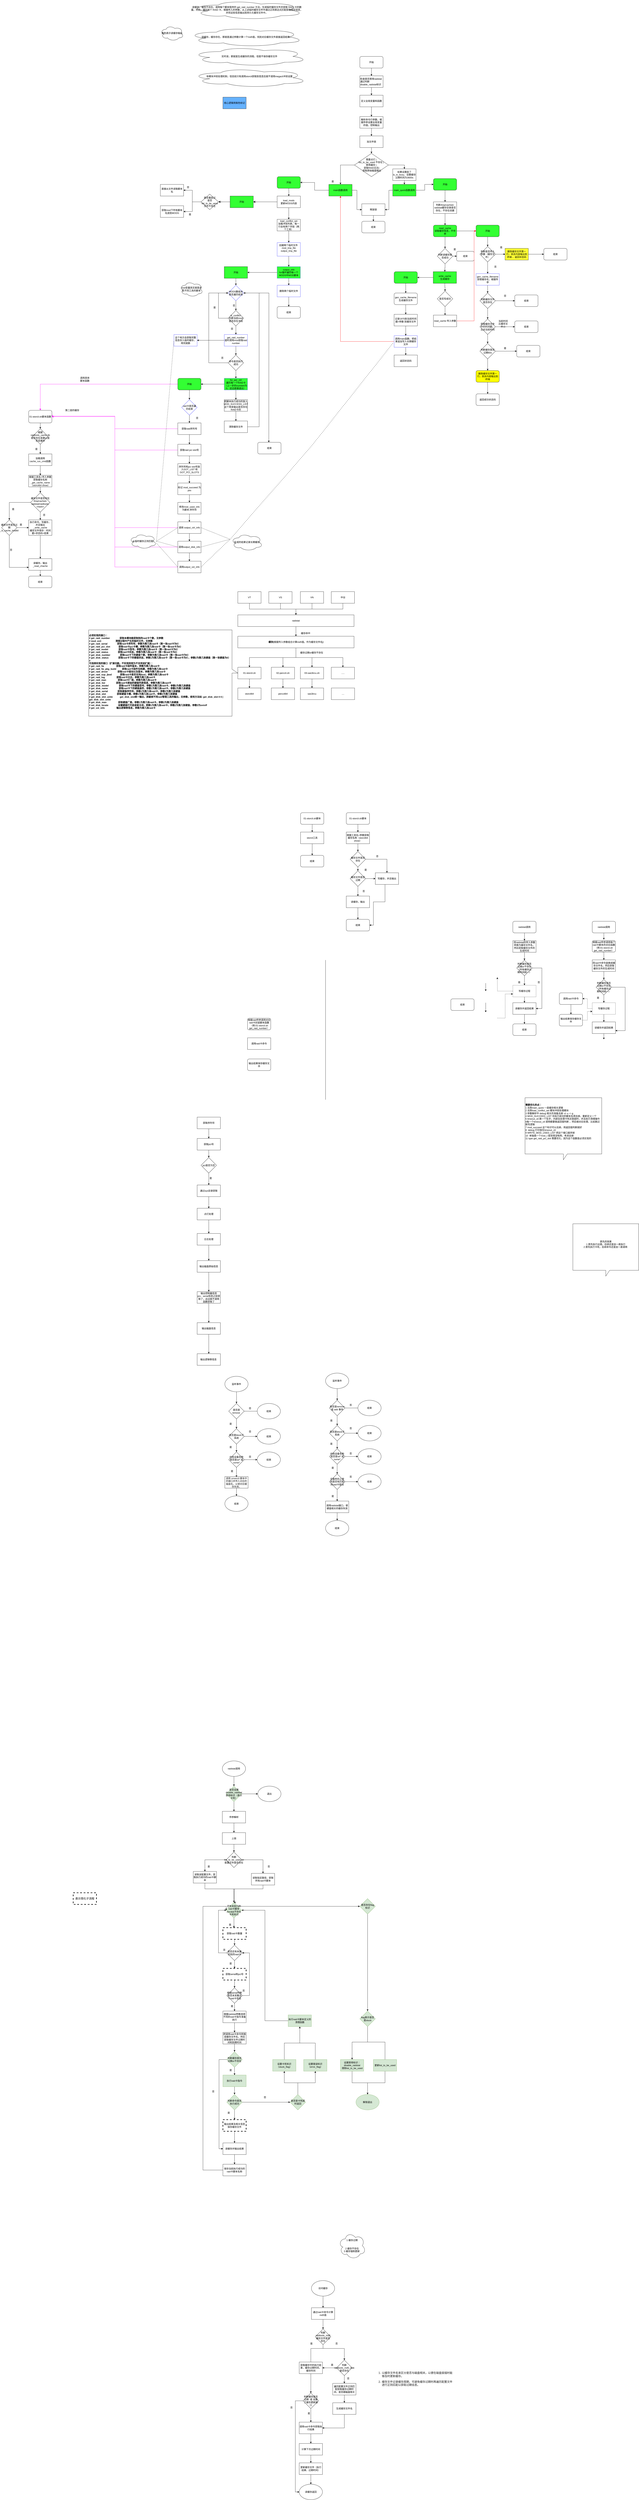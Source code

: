 <mxfile version="26.2.15" pages="2">
  <diagram name="第 1 页" id="a9MPknaveVidtmTy9Ui0">
    <mxGraphModel dx="4596" dy="780" grid="1" gridSize="10" guides="1" tooltips="1" connect="1" arrows="1" fold="1" page="1" pageScale="1" pageWidth="827" pageHeight="1169" math="0" shadow="0">
      <root>
        <mxCell id="0" />
        <mxCell id="1" parent="0" />
        <mxCell id="trFr9PTwIDC_bSKP8kTL-4" value="" style="edgeStyle=orthogonalEdgeStyle;rounded=0;orthogonalLoop=1;jettySize=auto;html=1;" parent="1" source="trFr9PTwIDC_bSKP8kTL-5" target="trFr9PTwIDC_bSKP8kTL-7" edge="1">
          <mxGeometry relative="1" as="geometry" />
        </mxCell>
        <mxCell id="trFr9PTwIDC_bSKP8kTL-5" value="开始" style="rounded=1;whiteSpace=wrap;html=1;" parent="1" vertex="1">
          <mxGeometry x="-650" y="320" width="120" height="60" as="geometry" />
        </mxCell>
        <mxCell id="trFr9PTwIDC_bSKP8kTL-6" value="" style="edgeStyle=orthogonalEdgeStyle;rounded=0;orthogonalLoop=1;jettySize=auto;html=1;" parent="1" source="trFr9PTwIDC_bSKP8kTL-7" target="trFr9PTwIDC_bSKP8kTL-9" edge="1">
          <mxGeometry relative="1" as="geometry" />
        </mxCell>
        <mxCell id="trFr9PTwIDC_bSKP8kTL-7" value="检查是否禁用raidstat&lt;div&gt;通过判断disable_raidstat标识&lt;/div&gt;" style="rounded=0;whiteSpace=wrap;html=1;align=left;" parent="1" vertex="1">
          <mxGeometry x="-650" y="420" width="120" height="60" as="geometry" />
        </mxCell>
        <mxCell id="trFr9PTwIDC_bSKP8kTL-8" value="" style="edgeStyle=orthogonalEdgeStyle;rounded=0;orthogonalLoop=1;jettySize=auto;html=1;" parent="1" source="trFr9PTwIDC_bSKP8kTL-9" target="trFr9PTwIDC_bSKP8kTL-11" edge="1">
          <mxGeometry relative="1" as="geometry" />
        </mxCell>
        <mxCell id="trFr9PTwIDC_bSKP8kTL-9" value="定义全局变量和函数" style="rounded=0;whiteSpace=wrap;html=1;" parent="1" vertex="1">
          <mxGeometry x="-650" y="520" width="120" height="60" as="geometry" />
        </mxCell>
        <mxCell id="trFr9PTwIDC_bSKP8kTL-10" value="" style="edgeStyle=orthogonalEdgeStyle;rounded=0;orthogonalLoop=1;jettySize=auto;html=1;" parent="1" source="trFr9PTwIDC_bSKP8kTL-11" target="trFr9PTwIDC_bSKP8kTL-13" edge="1">
          <mxGeometry relative="1" as="geometry" />
        </mxCell>
        <mxCell id="trFr9PTwIDC_bSKP8kTL-11" value="解析命令行参数，根据传参设置全局变量的值，控制输出" style="rounded=0;whiteSpace=wrap;html=1;" parent="1" vertex="1">
          <mxGeometry x="-650" y="630" width="120" height="60" as="geometry" />
        </mxCell>
        <mxCell id="trFr9PTwIDC_bSKP8kTL-12" value="" style="edgeStyle=orthogonalEdgeStyle;rounded=0;orthogonalLoop=1;jettySize=auto;html=1;" parent="1" source="trFr9PTwIDC_bSKP8kTL-13" target="trFr9PTwIDC_bSKP8kTL-16" edge="1">
          <mxGeometry relative="1" as="geometry" />
        </mxCell>
        <mxCell id="trFr9PTwIDC_bSKP8kTL-13" value="加文件锁" style="rounded=0;whiteSpace=wrap;html=1;" parent="1" vertex="1">
          <mxGeometry x="-650" y="730" width="120" height="60" as="geometry" />
        </mxCell>
        <mxCell id="trFr9PTwIDC_bSKP8kTL-14" style="edgeStyle=orthogonalEdgeStyle;rounded=0;orthogonalLoop=1;jettySize=auto;html=1;entryX=0.5;entryY=0;entryDx=0;entryDy=0;" parent="1" source="trFr9PTwIDC_bSKP8kTL-16" target="trFr9PTwIDC_bSKP8kTL-19" edge="1">
          <mxGeometry relative="1" as="geometry" />
        </mxCell>
        <mxCell id="trFr9PTwIDC_bSKP8kTL-15" style="edgeStyle=orthogonalEdgeStyle;rounded=0;orthogonalLoop=1;jettySize=auto;html=1;entryX=0.5;entryY=0;entryDx=0;entryDy=0;" parent="1" source="trFr9PTwIDC_bSKP8kTL-16" target="trFr9PTwIDC_bSKP8kTL-162" edge="1">
          <mxGeometry relative="1" as="geometry" />
        </mxCell>
        <mxCell id="trFr9PTwIDC_bSKP8kTL-16" value="需要点灯 |&amp;nbsp;&lt;div&gt;list_to_be_used 不存在 |&amp;nbsp;&lt;/div&gt;&lt;div&gt;禁用缓存 |&amp;nbsp;&lt;/div&gt;&lt;div&gt;获取RAID日志|&lt;/div&gt;&lt;div&gt;&amp;nbsp;获取原始磁盘输出&lt;/div&gt;" style="rhombus;whiteSpace=wrap;html=1;" parent="1" vertex="1">
          <mxGeometry x="-677.5" y="820" width="175" height="120" as="geometry" />
        </mxCell>
        <mxCell id="trFr9PTwIDC_bSKP8kTL-17" style="edgeStyle=orthogonalEdgeStyle;rounded=0;orthogonalLoop=1;jettySize=auto;html=1;entryX=0;entryY=0.5;entryDx=0;entryDy=0;" parent="1" source="trFr9PTwIDC_bSKP8kTL-19" target="trFr9PTwIDC_bSKP8kTL-43" edge="1">
          <mxGeometry relative="1" as="geometry" />
        </mxCell>
        <mxCell id="trFr9PTwIDC_bSKP8kTL-18" style="edgeStyle=orthogonalEdgeStyle;rounded=0;orthogonalLoop=1;jettySize=auto;html=1;" parent="1" source="trFr9PTwIDC_bSKP8kTL-19" target="trFr9PTwIDC_bSKP8kTL-45" edge="1">
          <mxGeometry relative="1" as="geometry" />
        </mxCell>
        <mxCell id="trFr9PTwIDC_bSKP8kTL-19" value="main函数调用" style="rounded=0;whiteSpace=wrap;html=1;fillColor=#33FF33;" parent="1" vertex="1">
          <mxGeometry x="-810" y="980" width="120" height="60" as="geometry" />
        </mxCell>
        <mxCell id="trFr9PTwIDC_bSKP8kTL-20" style="edgeStyle=orthogonalEdgeStyle;rounded=0;orthogonalLoop=1;jettySize=auto;html=1;entryX=1;entryY=0.5;entryDx=0;entryDy=0;" parent="1" target="trFr9PTwIDC_bSKP8kTL-43" edge="1">
          <mxGeometry relative="1" as="geometry">
            <mxPoint x="-480" y="1010" as="sourcePoint" />
          </mxGeometry>
        </mxCell>
        <mxCell id="trFr9PTwIDC_bSKP8kTL-21" style="edgeStyle=orthogonalEdgeStyle;rounded=0;orthogonalLoop=1;jettySize=auto;html=1;entryX=0;entryY=0.5;entryDx=0;entryDy=0;" parent="1" source="trFr9PTwIDC_bSKP8kTL-22" target="trFr9PTwIDC_bSKP8kTL-103" edge="1">
          <mxGeometry relative="1" as="geometry" />
        </mxCell>
        <mxCell id="trFr9PTwIDC_bSKP8kTL-22" value="main_quick函数调用" style="rounded=0;whiteSpace=wrap;html=1;fillColor=#33FF33;" parent="1" vertex="1">
          <mxGeometry x="-480" y="980" width="120" height="60" as="geometry" />
        </mxCell>
        <mxCell id="trFr9PTwIDC_bSKP8kTL-23" value="是" style="text;html=1;align=center;verticalAlign=middle;whiteSpace=wrap;rounded=0;" parent="1" vertex="1">
          <mxGeometry x="-820" y="950" width="60" height="30" as="geometry" />
        </mxCell>
        <mxCell id="trFr9PTwIDC_bSKP8kTL-24" value="是" style="text;html=1;align=center;verticalAlign=middle;whiteSpace=wrap;rounded=0;" parent="1" vertex="1">
          <mxGeometry x="-1557" y="1120" width="60" height="30" as="geometry" />
        </mxCell>
        <mxCell id="trFr9PTwIDC_bSKP8kTL-25" value="否" style="text;html=1;align=center;verticalAlign=middle;whiteSpace=wrap;rounded=0;" parent="1" vertex="1">
          <mxGeometry x="-1567" y="980" width="60" height="30" as="geometry" />
        </mxCell>
        <mxCell id="trFr9PTwIDC_bSKP8kTL-26" value="" style="edgeStyle=orthogonalEdgeStyle;rounded=0;orthogonalLoop=1;jettySize=auto;html=1;" parent="1" target="trFr9PTwIDC_bSKP8kTL-29" edge="1">
          <mxGeometry relative="1" as="geometry">
            <mxPoint x="-1017" y="1000" as="sourcePoint" />
          </mxGeometry>
        </mxCell>
        <mxCell id="trFr9PTwIDC_bSKP8kTL-27" value="" style="edgeStyle=orthogonalEdgeStyle;rounded=0;orthogonalLoop=1;jettySize=auto;html=1;" parent="1" source="trFr9PTwIDC_bSKP8kTL-29" target="trFr9PTwIDC_bSKP8kTL-31" edge="1">
          <mxGeometry relative="1" as="geometry" />
        </mxCell>
        <mxCell id="trFr9PTwIDC_bSKP8kTL-28" value="" style="edgeStyle=none;curved=1;rounded=0;orthogonalLoop=1;jettySize=auto;html=1;fontSize=12;startSize=8;endSize=8;" parent="1" source="trFr9PTwIDC_bSKP8kTL-29" target="trFr9PTwIDC_bSKP8kTL-279" edge="1">
          <mxGeometry relative="1" as="geometry" />
        </mxCell>
        <mxCell id="trFr9PTwIDC_bSKP8kTL-29" value="load_mods&lt;div&gt;更新MODS内容&lt;/div&gt;" style="rounded=0;whiteSpace=wrap;html=1;" parent="1" vertex="1">
          <mxGeometry x="-1077" y="1040" width="120" height="60" as="geometry" />
        </mxCell>
        <mxCell id="trFr9PTwIDC_bSKP8kTL-30" value="" style="edgeStyle=orthogonalEdgeStyle;rounded=0;orthogonalLoop=1;jettySize=auto;html=1;" parent="1" source="trFr9PTwIDC_bSKP8kTL-31" target="trFr9PTwIDC_bSKP8kTL-33" edge="1">
          <mxGeometry relative="1" as="geometry" />
        </mxCell>
        <mxCell id="trFr9PTwIDC_bSKP8kTL-31" value="load_conflict_set&lt;div&gt;加载冲突列表，每一行会有两个字段（两个工具）&lt;/div&gt;" style="rounded=0;whiteSpace=wrap;html=1;" parent="1" vertex="1">
          <mxGeometry x="-1077" y="1160" width="120" height="60" as="geometry" />
        </mxCell>
        <mxCell id="trFr9PTwIDC_bSKP8kTL-32" value="" style="edgeStyle=orthogonalEdgeStyle;rounded=0;orthogonalLoop=1;jettySize=auto;html=1;" parent="1" source="trFr9PTwIDC_bSKP8kTL-33" target="trFr9PTwIDC_bSKP8kTL-36" edge="1">
          <mxGeometry relative="1" as="geometry" />
        </mxCell>
        <mxCell id="trFr9PTwIDC_bSKP8kTL-33" value="创建两个临时文件&amp;nbsp;&lt;div&gt;mod_tmp_file&lt;/div&gt;&lt;div&gt;output_tmp_file&lt;/div&gt;&lt;div&gt;&lt;br&gt;&lt;/div&gt;" style="rounded=0;whiteSpace=wrap;html=1;strokeColor=#3333FF;" parent="1" vertex="1">
          <mxGeometry x="-1077" y="1280" width="120" height="70" as="geometry" />
        </mxCell>
        <mxCell id="trFr9PTwIDC_bSKP8kTL-34" value="" style="edgeStyle=orthogonalEdgeStyle;rounded=0;orthogonalLoop=1;jettySize=auto;html=1;" parent="1" source="trFr9PTwIDC_bSKP8kTL-36" target="trFr9PTwIDC_bSKP8kTL-47" edge="1">
          <mxGeometry relative="1" as="geometry" />
        </mxCell>
        <mxCell id="trFr9PTwIDC_bSKP8kTL-35" style="edgeStyle=orthogonalEdgeStyle;rounded=0;orthogonalLoop=1;jettySize=auto;html=1;" parent="1" source="trFr9PTwIDC_bSKP8kTL-36" target="trFr9PTwIDC_bSKP8kTL-50" edge="1">
          <mxGeometry relative="1" as="geometry" />
        </mxCell>
        <mxCell id="trFr9PTwIDC_bSKP8kTL-36" value="output_info&lt;div&gt;for循环遍历每一个MODS中MOD脚本&lt;/div&gt;" style="rounded=0;whiteSpace=wrap;html=1;fillColor=#33FF33;strokeColor=#3333FF;" parent="1" vertex="1">
          <mxGeometry x="-1077" y="1404" width="120" height="60" as="geometry" />
        </mxCell>
        <mxCell id="trFr9PTwIDC_bSKP8kTL-37" style="edgeStyle=orthogonalEdgeStyle;rounded=0;orthogonalLoop=1;jettySize=auto;html=1;" parent="1" source="trFr9PTwIDC_bSKP8kTL-39" target="trFr9PTwIDC_bSKP8kTL-41" edge="1">
          <mxGeometry relative="1" as="geometry" />
        </mxCell>
        <mxCell id="trFr9PTwIDC_bSKP8kTL-38" style="edgeStyle=orthogonalEdgeStyle;rounded=0;orthogonalLoop=1;jettySize=auto;html=1;entryX=1;entryY=0.5;entryDx=0;entryDy=0;" parent="1" source="trFr9PTwIDC_bSKP8kTL-39" target="trFr9PTwIDC_bSKP8kTL-40" edge="1">
          <mxGeometry relative="1" as="geometry" />
        </mxCell>
        <mxCell id="trFr9PTwIDC_bSKP8kTL-39" value="是否重启过&lt;div&gt;是否list_to_be_uesd文件不存在&lt;/div&gt;" style="rhombus;whiteSpace=wrap;html=1;" parent="1" vertex="1">
          <mxGeometry x="-1470" y="1030" width="90" height="80" as="geometry" />
        </mxCell>
        <mxCell id="trFr9PTwIDC_bSKP8kTL-40" value="直接从文件读取脚本名" style="rounded=0;whiteSpace=wrap;html=1;" parent="1" vertex="1">
          <mxGeometry x="-1680" y="980" width="120" height="60" as="geometry" />
        </mxCell>
        <mxCell id="trFr9PTwIDC_bSKP8kTL-41" value="获取mod下所有脚本名放到MODS" style="rounded=0;whiteSpace=wrap;html=1;" parent="1" vertex="1">
          <mxGeometry x="-1680" y="1090" width="120" height="60" as="geometry" />
        </mxCell>
        <mxCell id="trFr9PTwIDC_bSKP8kTL-42" style="edgeStyle=orthogonalEdgeStyle;rounded=0;orthogonalLoop=1;jettySize=auto;html=1;entryX=0.5;entryY=0;entryDx=0;entryDy=0;" parent="1" source="trFr9PTwIDC_bSKP8kTL-43" target="trFr9PTwIDC_bSKP8kTL-44" edge="1">
          <mxGeometry relative="1" as="geometry" />
        </mxCell>
        <mxCell id="trFr9PTwIDC_bSKP8kTL-43" value="释放锁" style="rounded=0;whiteSpace=wrap;html=1;" parent="1" vertex="1">
          <mxGeometry x="-640" y="1080" width="120" height="60" as="geometry" />
        </mxCell>
        <mxCell id="trFr9PTwIDC_bSKP8kTL-44" value="结束" style="rounded=1;whiteSpace=wrap;html=1;" parent="1" vertex="1">
          <mxGeometry x="-640" y="1170" width="120" height="60" as="geometry" />
        </mxCell>
        <mxCell id="trFr9PTwIDC_bSKP8kTL-45" value="开始" style="rounded=1;whiteSpace=wrap;html=1;fillColor=#33FF33;" parent="1" vertex="1">
          <mxGeometry x="-1077" y="940" width="120" height="60" as="geometry" />
        </mxCell>
        <mxCell id="trFr9PTwIDC_bSKP8kTL-46" value="" style="edgeStyle=orthogonalEdgeStyle;rounded=0;orthogonalLoop=1;jettySize=auto;html=1;" parent="1" source="trFr9PTwIDC_bSKP8kTL-47" target="trFr9PTwIDC_bSKP8kTL-48" edge="1">
          <mxGeometry relative="1" as="geometry" />
        </mxCell>
        <mxCell id="trFr9PTwIDC_bSKP8kTL-47" value="删除两个临时文件" style="rounded=0;whiteSpace=wrap;html=1;strokeColor=#3333FF;" parent="1" vertex="1">
          <mxGeometry x="-1077" y="1500" width="120" height="60" as="geometry" />
        </mxCell>
        <mxCell id="trFr9PTwIDC_bSKP8kTL-48" value="结束" style="rounded=1;whiteSpace=wrap;html=1;" parent="1" vertex="1">
          <mxGeometry x="-1077" y="1610" width="120" height="60" as="geometry" />
        </mxCell>
        <mxCell id="trFr9PTwIDC_bSKP8kTL-49" style="edgeStyle=orthogonalEdgeStyle;rounded=0;orthogonalLoop=1;jettySize=auto;html=1;entryX=0.5;entryY=0;entryDx=0;entryDy=0;" parent="1" source="trFr9PTwIDC_bSKP8kTL-50" target="trFr9PTwIDC_bSKP8kTL-53" edge="1">
          <mxGeometry relative="1" as="geometry" />
        </mxCell>
        <mxCell id="trFr9PTwIDC_bSKP8kTL-50" value="开始" style="rounded=0;whiteSpace=wrap;html=1;fillColor=#33FF33;" parent="1" vertex="1">
          <mxGeometry x="-1350" y="1404" width="120" height="60" as="geometry" />
        </mxCell>
        <mxCell id="trFr9PTwIDC_bSKP8kTL-51" style="edgeStyle=orthogonalEdgeStyle;rounded=0;orthogonalLoop=1;jettySize=auto;html=1;entryX=0.5;entryY=0;entryDx=0;entryDy=0;" parent="1" source="trFr9PTwIDC_bSKP8kTL-53" edge="1">
          <mxGeometry relative="1" as="geometry">
            <mxPoint x="-1290" y="1630" as="targetPoint" />
          </mxGeometry>
        </mxCell>
        <mxCell id="trFr9PTwIDC_bSKP8kTL-52" style="edgeStyle=orthogonalEdgeStyle;rounded=0;orthogonalLoop=1;jettySize=auto;html=1;" parent="1" source="trFr9PTwIDC_bSKP8kTL-53" edge="1">
          <mxGeometry relative="1" as="geometry">
            <mxPoint x="-1120" y="2310" as="targetPoint" />
          </mxGeometry>
        </mxCell>
        <mxCell id="trFr9PTwIDC_bSKP8kTL-53" value="MODS数组未是否遍历结束" style="rhombus;whiteSpace=wrap;html=1;strokeColor=#3333FF;" parent="1" vertex="1">
          <mxGeometry x="-1330" y="1500" width="80" height="80" as="geometry" />
        </mxCell>
        <mxCell id="trFr9PTwIDC_bSKP8kTL-54" value="否" style="text;html=1;align=center;verticalAlign=middle;whiteSpace=wrap;rounded=0;" parent="1" vertex="1">
          <mxGeometry x="-1330" y="1590" width="60" height="30" as="geometry" />
        </mxCell>
        <mxCell id="trFr9PTwIDC_bSKP8kTL-55" style="edgeStyle=orthogonalEdgeStyle;rounded=0;orthogonalLoop=1;jettySize=auto;html=1;entryX=0;entryY=0.5;entryDx=0;entryDy=0;" parent="1" source="trFr9PTwIDC_bSKP8kTL-57" target="trFr9PTwIDC_bSKP8kTL-53" edge="1">
          <mxGeometry relative="1" as="geometry">
            <Array as="points">
              <mxPoint x="-1380" y="1670" />
              <mxPoint x="-1380" y="1540" />
            </Array>
          </mxGeometry>
        </mxCell>
        <mxCell id="trFr9PTwIDC_bSKP8kTL-56" style="edgeStyle=orthogonalEdgeStyle;rounded=0;orthogonalLoop=1;jettySize=auto;html=1;entryX=0.5;entryY=0;entryDx=0;entryDy=0;" parent="1" source="trFr9PTwIDC_bSKP8kTL-57" target="trFr9PTwIDC_bSKP8kTL-62" edge="1">
          <mxGeometry relative="1" as="geometry" />
        </mxCell>
        <mxCell id="trFr9PTwIDC_bSKP8kTL-57" value="is_conflict&amp;nbsp;&lt;div&gt;判断当前mod是否存在冲突&lt;/div&gt;" style="rhombus;whiteSpace=wrap;html=1;" parent="1" vertex="1">
          <mxGeometry x="-1330" y="1630" width="80" height="80" as="geometry" />
        </mxCell>
        <mxCell id="trFr9PTwIDC_bSKP8kTL-58" value="是" style="text;html=1;align=center;verticalAlign=middle;whiteSpace=wrap;rounded=0;" parent="1" vertex="1">
          <mxGeometry x="-1430" y="1600" width="60" height="30" as="geometry" />
        </mxCell>
        <mxCell id="trFr9PTwIDC_bSKP8kTL-59" value="" style="edgeStyle=orthogonalEdgeStyle;rounded=0;orthogonalLoop=1;jettySize=auto;html=1;" parent="1" source="trFr9PTwIDC_bSKP8kTL-62" target="trFr9PTwIDC_bSKP8kTL-66" edge="1">
          <mxGeometry relative="1" as="geometry" />
        </mxCell>
        <mxCell id="trFr9PTwIDC_bSKP8kTL-60" style="edgeStyle=orthogonalEdgeStyle;rounded=0;orthogonalLoop=1;jettySize=auto;html=1;entryX=0;entryY=0.5;entryDx=0;entryDy=0;exitX=0;exitY=0.5;exitDx=0;exitDy=0;" parent="1" source="trFr9PTwIDC_bSKP8kTL-66" target="trFr9PTwIDC_bSKP8kTL-53" edge="1">
          <mxGeometry relative="1" as="geometry">
            <Array as="points">
              <mxPoint x="-1430" y="1900" />
              <mxPoint x="-1430" y="1540" />
            </Array>
          </mxGeometry>
        </mxCell>
        <mxCell id="trFr9PTwIDC_bSKP8kTL-61" value="" style="edgeStyle=orthogonalEdgeStyle;rounded=0;orthogonalLoop=1;jettySize=auto;html=1;" parent="1" source="trFr9PTwIDC_bSKP8kTL-62" target="trFr9PTwIDC_bSKP8kTL-97" edge="1">
          <mxGeometry relative="1" as="geometry" />
        </mxCell>
        <mxCell id="trFr9PTwIDC_bSKP8kTL-62" value="&lt;div&gt;get_raid_number&lt;br&gt;&lt;/div&gt;超时调用mod获取raid number" style="rounded=0;whiteSpace=wrap;html=1;strokeColor=#3333FF;" parent="1" vertex="1">
          <mxGeometry x="-1350" y="1754" width="120" height="60" as="geometry" />
        </mxCell>
        <mxCell id="trFr9PTwIDC_bSKP8kTL-63" value="否" style="text;html=1;align=center;verticalAlign=middle;whiteSpace=wrap;rounded=0;" parent="1" vertex="1">
          <mxGeometry x="-1340" y="1710" width="60" height="30" as="geometry" />
        </mxCell>
        <mxCell id="trFr9PTwIDC_bSKP8kTL-64" value="mod变量其实就是对应不同工具的脚本" style="ellipse;shape=cloud;whiteSpace=wrap;html=1;" parent="1" vertex="1">
          <mxGeometry x="-1580" y="1480" width="120" height="80" as="geometry" />
        </mxCell>
        <mxCell id="trFr9PTwIDC_bSKP8kTL-65" style="edgeStyle=orthogonalEdgeStyle;rounded=0;orthogonalLoop=1;jettySize=auto;html=1;" parent="1" source="trFr9PTwIDC_bSKP8kTL-66" target="trFr9PTwIDC_bSKP8kTL-70" edge="1">
          <mxGeometry relative="1" as="geometry" />
        </mxCell>
        <mxCell id="trFr9PTwIDC_bSKP8kTL-66" value="命令是否执行成功" style="rhombus;whiteSpace=wrap;html=1;" parent="1" vertex="1">
          <mxGeometry x="-1330" y="1860" width="80" height="80" as="geometry" />
        </mxCell>
        <mxCell id="trFr9PTwIDC_bSKP8kTL-67" style="edgeStyle=orthogonalEdgeStyle;rounded=0;orthogonalLoop=1;jettySize=auto;html=1;entryX=1;entryY=0.5;entryDx=0;entryDy=0;" parent="1" source="trFr9PTwIDC_bSKP8kTL-70" target="trFr9PTwIDC_bSKP8kTL-73" edge="1">
          <mxGeometry relative="1" as="geometry" />
        </mxCell>
        <mxCell id="trFr9PTwIDC_bSKP8kTL-68" value="" style="edgeStyle=orthogonalEdgeStyle;rounded=0;orthogonalLoop=1;jettySize=auto;html=1;" parent="1" source="trFr9PTwIDC_bSKP8kTL-70" target="trFr9PTwIDC_bSKP8kTL-99" edge="1">
          <mxGeometry relative="1" as="geometry" />
        </mxCell>
        <mxCell id="trFr9PTwIDC_bSKP8kTL-69" style="edgeStyle=orthogonalEdgeStyle;rounded=0;orthogonalLoop=1;jettySize=auto;html=1;entryX=0.5;entryY=0;entryDx=0;entryDy=0;strokeColor=#FF00FF;exitX=0;exitY=0.5;exitDx=0;exitDy=0;" parent="1" source="trFr9PTwIDC_bSKP8kTL-73" target="trFr9PTwIDC_bSKP8kTL-228" edge="1">
          <mxGeometry relative="1" as="geometry" />
        </mxCell>
        <mxCell id="trFr9PTwIDC_bSKP8kTL-70" value="for_per_ctrl&lt;div&gt;遍历每一个RAID卡&lt;/div&gt;&lt;div&gt;（上一步的numberl为0，这边直接退出）&lt;/div&gt;" style="rounded=0;whiteSpace=wrap;html=1;fillColor=#33FF33;strokeColor=#3333FF;" parent="1" vertex="1">
          <mxGeometry x="-1350" y="1980" width="120" height="60" as="geometry" />
        </mxCell>
        <mxCell id="trFr9PTwIDC_bSKP8kTL-71" value="否" style="text;html=1;align=center;verticalAlign=middle;whiteSpace=wrap;rounded=0;" parent="1" vertex="1">
          <mxGeometry x="-1390" y="1860" width="60" height="30" as="geometry" />
        </mxCell>
        <mxCell id="trFr9PTwIDC_bSKP8kTL-72" style="edgeStyle=orthogonalEdgeStyle;rounded=0;orthogonalLoop=1;jettySize=auto;html=1;entryX=0.5;entryY=0;entryDx=0;entryDy=0;" parent="1" source="trFr9PTwIDC_bSKP8kTL-73" target="trFr9PTwIDC_bSKP8kTL-75" edge="1">
          <mxGeometry relative="1" as="geometry" />
        </mxCell>
        <mxCell id="trFr9PTwIDC_bSKP8kTL-73" value="开始" style="rounded=1;whiteSpace=wrap;html=1;fillColor=#33FF33;" parent="1" vertex="1">
          <mxGeometry x="-1590" y="1980" width="120" height="60" as="geometry" />
        </mxCell>
        <mxCell id="trFr9PTwIDC_bSKP8kTL-74" value="" style="edgeStyle=orthogonalEdgeStyle;rounded=0;orthogonalLoop=1;jettySize=auto;html=1;" parent="1" source="trFr9PTwIDC_bSKP8kTL-75" target="trFr9PTwIDC_bSKP8kTL-78" edge="1">
          <mxGeometry relative="1" as="geometry" />
        </mxCell>
        <mxCell id="trFr9PTwIDC_bSKP8kTL-75" value="raid卡是否遍历结束" style="rhombus;whiteSpace=wrap;html=1;strokeColor=#3333FF;" parent="1" vertex="1">
          <mxGeometry x="-1570" y="2090" width="80" height="80" as="geometry" />
        </mxCell>
        <mxCell id="trFr9PTwIDC_bSKP8kTL-76" value="" style="edgeStyle=orthogonalEdgeStyle;rounded=0;orthogonalLoop=1;jettySize=auto;html=1;" parent="1" source="trFr9PTwIDC_bSKP8kTL-78" target="trFr9PTwIDC_bSKP8kTL-82" edge="1">
          <mxGeometry relative="1" as="geometry" />
        </mxCell>
        <mxCell id="trFr9PTwIDC_bSKP8kTL-77" style="edgeStyle=orthogonalEdgeStyle;rounded=0;orthogonalLoop=1;jettySize=auto;html=1;entryX=1;entryY=0.5;entryDx=0;entryDy=0;strokeColor=#FF00FF;" parent="1" source="trFr9PTwIDC_bSKP8kTL-78" target="trFr9PTwIDC_bSKP8kTL-228" edge="1">
          <mxGeometry relative="1" as="geometry">
            <Array as="points">
              <mxPoint x="-1915" y="2240" />
              <mxPoint x="-1915" y="2175" />
            </Array>
          </mxGeometry>
        </mxCell>
        <mxCell id="trFr9PTwIDC_bSKP8kTL-78" value="获取raid序列号" style="rounded=0;whiteSpace=wrap;html=1;" parent="1" vertex="1">
          <mxGeometry x="-1590" y="2210" width="120" height="60" as="geometry" />
        </mxCell>
        <mxCell id="trFr9PTwIDC_bSKP8kTL-79" value="否" style="text;html=1;align=center;verticalAlign=middle;whiteSpace=wrap;rounded=0;" parent="1" vertex="1">
          <mxGeometry x="-1520" y="2170" width="60" height="30" as="geometry" />
        </mxCell>
        <mxCell id="trFr9PTwIDC_bSKP8kTL-80" style="edgeStyle=orthogonalEdgeStyle;rounded=0;orthogonalLoop=1;jettySize=auto;html=1;" parent="1" source="trFr9PTwIDC_bSKP8kTL-82" target="trFr9PTwIDC_bSKP8kTL-84" edge="1">
          <mxGeometry relative="1" as="geometry" />
        </mxCell>
        <mxCell id="trFr9PTwIDC_bSKP8kTL-81" style="edgeStyle=orthogonalEdgeStyle;rounded=0;orthogonalLoop=1;jettySize=auto;html=1;entryX=1;entryY=0.5;entryDx=0;entryDy=0;strokeColor=#FF00FF;" parent="1" source="trFr9PTwIDC_bSKP8kTL-82" target="trFr9PTwIDC_bSKP8kTL-228" edge="1">
          <mxGeometry relative="1" as="geometry" />
        </mxCell>
        <mxCell id="trFr9PTwIDC_bSKP8kTL-82" value="获取raid pci slot号" style="rounded=0;whiteSpace=wrap;html=1;" parent="1" vertex="1">
          <mxGeometry x="-1590" y="2320" width="120" height="60" as="geometry" />
        </mxCell>
        <mxCell id="trFr9PTwIDC_bSKP8kTL-83" value="" style="edgeStyle=orthogonalEdgeStyle;rounded=0;orthogonalLoop=1;jettySize=auto;html=1;" parent="1" source="trFr9PTwIDC_bSKP8kTL-84" target="trFr9PTwIDC_bSKP8kTL-86" edge="1">
          <mxGeometry relative="1" as="geometry" />
        </mxCell>
        <mxCell id="trFr9PTwIDC_bSKP8kTL-84" value="序列号和pci slot号放入GOT_LIST 和 GOT_PCI_SLOTS" style="rounded=0;whiteSpace=wrap;html=1;" parent="1" vertex="1">
          <mxGeometry x="-1590" y="2420" width="120" height="60" as="geometry" />
        </mxCell>
        <mxCell id="trFr9PTwIDC_bSKP8kTL-85" value="" style="edgeStyle=orthogonalEdgeStyle;rounded=0;orthogonalLoop=1;jettySize=auto;html=1;" parent="1" source="trFr9PTwIDC_bSKP8kTL-86" target="trFr9PTwIDC_bSKP8kTL-88" edge="1">
          <mxGeometry relative="1" as="geometry" />
        </mxCell>
        <mxCell id="trFr9PTwIDC_bSKP8kTL-86" value="标记&amp;nbsp;mod_succeed 为yes" style="rounded=0;whiteSpace=wrap;html=1;" parent="1" vertex="1">
          <mxGeometry x="-1590" y="2520" width="120" height="60" as="geometry" />
        </mxCell>
        <mxCell id="trFr9PTwIDC_bSKP8kTL-87" value="" style="edgeStyle=orthogonalEdgeStyle;rounded=0;orthogonalLoop=1;jettySize=auto;html=1;" parent="1" source="trFr9PTwIDC_bSKP8kTL-88" target="trFr9PTwIDC_bSKP8kTL-91" edge="1">
          <mxGeometry relative="1" as="geometry" />
        </mxCell>
        <mxCell id="trFr9PTwIDC_bSKP8kTL-88" value="修改mod_used_info为脚本:序列号" style="rounded=0;whiteSpace=wrap;html=1;" parent="1" vertex="1">
          <mxGeometry x="-1590" y="2620" width="120" height="60" as="geometry" />
        </mxCell>
        <mxCell id="trFr9PTwIDC_bSKP8kTL-89" value="" style="edgeStyle=orthogonalEdgeStyle;rounded=0;orthogonalLoop=1;jettySize=auto;html=1;" parent="1" source="trFr9PTwIDC_bSKP8kTL-91" target="trFr9PTwIDC_bSKP8kTL-94" edge="1">
          <mxGeometry relative="1" as="geometry" />
        </mxCell>
        <mxCell id="trFr9PTwIDC_bSKP8kTL-90" style="edgeStyle=orthogonalEdgeStyle;rounded=0;orthogonalLoop=1;jettySize=auto;html=1;entryX=1;entryY=0.5;entryDx=0;entryDy=0;strokeColor=#FF00FF;" parent="1" source="trFr9PTwIDC_bSKP8kTL-91" target="trFr9PTwIDC_bSKP8kTL-228" edge="1">
          <mxGeometry relative="1" as="geometry" />
        </mxCell>
        <mxCell id="trFr9PTwIDC_bSKP8kTL-91" value="调用&amp;nbsp;output_ctrl_info" style="rounded=0;whiteSpace=wrap;html=1;" parent="1" vertex="1">
          <mxGeometry x="-1590" y="2720" width="120" height="60" as="geometry" />
        </mxCell>
        <mxCell id="trFr9PTwIDC_bSKP8kTL-92" value="" style="edgeStyle=orthogonalEdgeStyle;rounded=0;orthogonalLoop=1;jettySize=auto;html=1;" parent="1" source="trFr9PTwIDC_bSKP8kTL-94" target="trFr9PTwIDC_bSKP8kTL-96" edge="1">
          <mxGeometry relative="1" as="geometry" />
        </mxCell>
        <mxCell id="trFr9PTwIDC_bSKP8kTL-93" style="edgeStyle=orthogonalEdgeStyle;rounded=0;orthogonalLoop=1;jettySize=auto;html=1;entryX=1;entryY=0.5;entryDx=0;entryDy=0;strokeColor=#FF00FF;" parent="1" source="trFr9PTwIDC_bSKP8kTL-94" target="trFr9PTwIDC_bSKP8kTL-228" edge="1">
          <mxGeometry relative="1" as="geometry" />
        </mxCell>
        <mxCell id="trFr9PTwIDC_bSKP8kTL-94" value="调用output_disk_info" style="rounded=0;whiteSpace=wrap;html=1;" parent="1" vertex="1">
          <mxGeometry x="-1590" y="2820" width="120" height="60" as="geometry" />
        </mxCell>
        <mxCell id="trFr9PTwIDC_bSKP8kTL-95" style="edgeStyle=orthogonalEdgeStyle;rounded=0;orthogonalLoop=1;jettySize=auto;html=1;entryX=1;entryY=0.5;entryDx=0;entryDy=0;strokeColor=#FF00FF;" parent="1" source="trFr9PTwIDC_bSKP8kTL-96" target="trFr9PTwIDC_bSKP8kTL-228" edge="1">
          <mxGeometry relative="1" as="geometry" />
        </mxCell>
        <mxCell id="trFr9PTwIDC_bSKP8kTL-96" value="调用output_vol_info" style="rounded=0;whiteSpace=wrap;html=1;" parent="1" vertex="1">
          <mxGeometry x="-1590" y="2923" width="120" height="60" as="geometry" />
        </mxCell>
        <mxCell id="trFr9PTwIDC_bSKP8kTL-97" value="这个地方会获取完整信息存入临时缓存，用完就删" style="whiteSpace=wrap;html=1;rounded=0;fillColor=#FFFFFF;strokeColor=#3333FF;" parent="1" vertex="1">
          <mxGeometry x="-1610" y="1754" width="120" height="60" as="geometry" />
        </mxCell>
        <mxCell id="trFr9PTwIDC_bSKP8kTL-98" value="" style="edgeStyle=orthogonalEdgeStyle;rounded=0;orthogonalLoop=1;jettySize=auto;html=1;" parent="1" source="trFr9PTwIDC_bSKP8kTL-99" target="trFr9PTwIDC_bSKP8kTL-101" edge="1">
          <mxGeometry relative="1" as="geometry" />
        </mxCell>
        <mxCell id="trFr9PTwIDC_bSKP8kTL-99" value="把脚本执行成功的放入MOD_SUCCESS_LIST 这个用来输出是否存在RAID卡的" style="rounded=0;whiteSpace=wrap;html=1;" parent="1" vertex="1">
          <mxGeometry x="-1350" y="2090" width="120" height="60" as="geometry" />
        </mxCell>
        <mxCell id="trFr9PTwIDC_bSKP8kTL-100" style="edgeStyle=orthogonalEdgeStyle;rounded=0;orthogonalLoop=1;jettySize=auto;html=1;entryX=1;entryY=0.5;entryDx=0;entryDy=0;" parent="1" source="trFr9PTwIDC_bSKP8kTL-101" target="trFr9PTwIDC_bSKP8kTL-53" edge="1">
          <mxGeometry relative="1" as="geometry">
            <Array as="points">
              <mxPoint x="-1170" y="2230" />
              <mxPoint x="-1170" y="1540" />
            </Array>
          </mxGeometry>
        </mxCell>
        <mxCell id="trFr9PTwIDC_bSKP8kTL-101" value="清除缓存文件" style="rounded=0;whiteSpace=wrap;html=1;" parent="1" vertex="1">
          <mxGeometry x="-1350" y="2200" width="120" height="60" as="geometry" />
        </mxCell>
        <mxCell id="trFr9PTwIDC_bSKP8kTL-102" value="" style="edgeStyle=orthogonalEdgeStyle;rounded=0;orthogonalLoop=1;jettySize=auto;html=1;" parent="1" source="trFr9PTwIDC_bSKP8kTL-103" target="trFr9PTwIDC_bSKP8kTL-105" edge="1">
          <mxGeometry relative="1" as="geometry" />
        </mxCell>
        <mxCell id="trFr9PTwIDC_bSKP8kTL-103" value="开始" style="rounded=1;whiteSpace=wrap;html=1;fillColor=#33FF33;" parent="1" vertex="1">
          <mxGeometry x="-270" y="950" width="120" height="60" as="geometry" />
        </mxCell>
        <mxCell id="trFr9PTwIDC_bSKP8kTL-104" value="" style="edgeStyle=orthogonalEdgeStyle;rounded=0;orthogonalLoop=1;jettySize=auto;html=1;" parent="1" source="trFr9PTwIDC_bSKP8kTL-105" target="trFr9PTwIDC_bSKP8kTL-108" edge="1">
          <mxGeometry relative="1" as="geometry" />
        </mxCell>
        <mxCell id="trFr9PTwIDC_bSKP8kTL-105" value="判断/tmp/cached-raidstat缓存目录是否存在，不存在创建" style="rounded=0;whiteSpace=wrap;html=1;" parent="1" vertex="1">
          <mxGeometry x="-270" y="1070" width="120" height="60" as="geometry" />
        </mxCell>
        <mxCell id="trFr9PTwIDC_bSKP8kTL-106" value="" style="edgeStyle=orthogonalEdgeStyle;rounded=0;orthogonalLoop=1;jettySize=auto;html=1;" parent="1" source="trFr9PTwIDC_bSKP8kTL-108" target="trFr9PTwIDC_bSKP8kTL-110" edge="1">
          <mxGeometry relative="1" as="geometry" />
        </mxCell>
        <mxCell id="trFr9PTwIDC_bSKP8kTL-107" value="" style="edgeStyle=orthogonalEdgeStyle;rounded=0;orthogonalLoop=1;jettySize=auto;html=1;" parent="1" source="trFr9PTwIDC_bSKP8kTL-108" target="trFr9PTwIDC_bSKP8kTL-141" edge="1">
          <mxGeometry relative="1" as="geometry" />
        </mxCell>
        <mxCell id="trFr9PTwIDC_bSKP8kTL-108" value="read_cache&lt;div&gt;读取缓存信息，不传参&lt;/div&gt;" style="rounded=1;whiteSpace=wrap;html=1;fillColor=#33FF33;" parent="1" vertex="1">
          <mxGeometry x="-270" y="1190" width="120" height="60" as="geometry" />
        </mxCell>
        <mxCell id="trFr9PTwIDC_bSKP8kTL-109" value="" style="edgeStyle=orthogonalEdgeStyle;rounded=0;orthogonalLoop=1;jettySize=auto;html=1;" parent="1" source="trFr9PTwIDC_bSKP8kTL-110" target="trFr9PTwIDC_bSKP8kTL-113" edge="1">
          <mxGeometry relative="1" as="geometry" />
        </mxCell>
        <mxCell id="trFr9PTwIDC_bSKP8kTL-110" value="开始" style="rounded=1;whiteSpace=wrap;html=1;fillColor=#33FF33;" parent="1" vertex="1">
          <mxGeometry x="-50" y="1190" width="120" height="60" as="geometry" />
        </mxCell>
        <mxCell id="trFr9PTwIDC_bSKP8kTL-111" value="" style="edgeStyle=orthogonalEdgeStyle;rounded=0;orthogonalLoop=1;jettySize=auto;html=1;" parent="1" source="trFr9PTwIDC_bSKP8kTL-113" target="trFr9PTwIDC_bSKP8kTL-115" edge="1">
          <mxGeometry relative="1" as="geometry" />
        </mxCell>
        <mxCell id="trFr9PTwIDC_bSKP8kTL-112" value="" style="edgeStyle=orthogonalEdgeStyle;rounded=0;orthogonalLoop=1;jettySize=auto;html=1;" parent="1" source="trFr9PTwIDC_bSKP8kTL-113" target="trFr9PTwIDC_bSKP8kTL-118" edge="1">
          <mxGeometry relative="1" as="geometry" />
        </mxCell>
        <mxCell id="trFr9PTwIDC_bSKP8kTL-113" value="判断是否传入参数（缓存文件）" style="rhombus;whiteSpace=wrap;html=1;" parent="1" vertex="1">
          <mxGeometry x="-30" y="1300" width="80" height="80" as="geometry" />
        </mxCell>
        <mxCell id="trFr9PTwIDC_bSKP8kTL-114" value="" style="edgeStyle=orthogonalEdgeStyle;rounded=0;orthogonalLoop=1;jettySize=auto;html=1;" parent="1" source="trFr9PTwIDC_bSKP8kTL-115" target="trFr9PTwIDC_bSKP8kTL-116" edge="1">
          <mxGeometry relative="1" as="geometry" />
        </mxCell>
        <mxCell id="trFr9PTwIDC_bSKP8kTL-115" value="删除缓存文件第一行，其余内容输出到终端 ，返回状态码" style="rounded=0;whiteSpace=wrap;html=1;fillColor=#FFFF33;" parent="1" vertex="1">
          <mxGeometry x="100" y="1310" width="120" height="60" as="geometry" />
        </mxCell>
        <mxCell id="trFr9PTwIDC_bSKP8kTL-116" value="结束" style="rounded=1;whiteSpace=wrap;html=1;" parent="1" vertex="1">
          <mxGeometry x="300" y="1310" width="120" height="60" as="geometry" />
        </mxCell>
        <mxCell id="trFr9PTwIDC_bSKP8kTL-117" value="" style="edgeStyle=orthogonalEdgeStyle;rounded=0;orthogonalLoop=1;jettySize=auto;html=1;" parent="1" source="trFr9PTwIDC_bSKP8kTL-118" target="trFr9PTwIDC_bSKP8kTL-123" edge="1">
          <mxGeometry relative="1" as="geometry" />
        </mxCell>
        <mxCell id="trFr9PTwIDC_bSKP8kTL-118" value="gen_cache_filename&lt;div&gt;获取缓存名，根据传参&lt;/div&gt;" style="rounded=0;whiteSpace=wrap;html=1;strokeColor=#3333FF;" parent="1" vertex="1">
          <mxGeometry x="-50" y="1440" width="120" height="60" as="geometry" />
        </mxCell>
        <mxCell id="trFr9PTwIDC_bSKP8kTL-119" value="是" style="text;html=1;align=center;verticalAlign=middle;whiteSpace=wrap;rounded=0;" parent="1" vertex="1">
          <mxGeometry x="50" y="1290" width="60" height="30" as="geometry" />
        </mxCell>
        <mxCell id="trFr9PTwIDC_bSKP8kTL-120" value="否" style="text;html=1;align=center;verticalAlign=middle;whiteSpace=wrap;rounded=0;" parent="1" vertex="1">
          <mxGeometry x="20" y="1390" width="60" height="30" as="geometry" />
        </mxCell>
        <mxCell id="trFr9PTwIDC_bSKP8kTL-121" style="edgeStyle=orthogonalEdgeStyle;rounded=0;orthogonalLoop=1;jettySize=auto;html=1;" parent="1" source="trFr9PTwIDC_bSKP8kTL-123" target="trFr9PTwIDC_bSKP8kTL-124" edge="1">
          <mxGeometry relative="1" as="geometry" />
        </mxCell>
        <mxCell id="trFr9PTwIDC_bSKP8kTL-122" value="" style="edgeStyle=orthogonalEdgeStyle;rounded=0;orthogonalLoop=1;jettySize=auto;html=1;" parent="1" source="trFr9PTwIDC_bSKP8kTL-123" target="trFr9PTwIDC_bSKP8kTL-128" edge="1">
          <mxGeometry relative="1" as="geometry" />
        </mxCell>
        <mxCell id="trFr9PTwIDC_bSKP8kTL-123" value="判断缓存文件是否存在" style="rhombus;whiteSpace=wrap;html=1;" parent="1" vertex="1">
          <mxGeometry x="-30" y="1540" width="80" height="80" as="geometry" />
        </mxCell>
        <mxCell id="trFr9PTwIDC_bSKP8kTL-124" value="结束" style="rounded=1;whiteSpace=wrap;html=1;" parent="1" vertex="1">
          <mxGeometry x="150" y="1550" width="120" height="60" as="geometry" />
        </mxCell>
        <mxCell id="trFr9PTwIDC_bSKP8kTL-125" value="否" style="text;html=1;align=center;verticalAlign=middle;whiteSpace=wrap;rounded=0;" parent="1" vertex="1">
          <mxGeometry x="70" y="1540" width="60" height="30" as="geometry" />
        </mxCell>
        <mxCell id="trFr9PTwIDC_bSKP8kTL-126" value="" style="edgeStyle=orthogonalEdgeStyle;rounded=0;orthogonalLoop=1;jettySize=auto;html=1;" parent="1" source="trFr9PTwIDC_bSKP8kTL-128" target="trFr9PTwIDC_bSKP8kTL-129" edge="1">
          <mxGeometry relative="1" as="geometry" />
        </mxCell>
        <mxCell id="trFr9PTwIDC_bSKP8kTL-127" value="" style="edgeStyle=orthogonalEdgeStyle;rounded=0;orthogonalLoop=1;jettySize=auto;html=1;" parent="1" source="trFr9PTwIDC_bSKP8kTL-128" target="trFr9PTwIDC_bSKP8kTL-133" edge="1">
          <mxGeometry relative="1" as="geometry" />
        </mxCell>
        <mxCell id="trFr9PTwIDC_bSKP8kTL-128" value="获取缓存文件中的时间戳，比对当前时间" style="rhombus;whiteSpace=wrap;html=1;" parent="1" vertex="1">
          <mxGeometry x="-30" y="1674" width="80" height="80" as="geometry" />
        </mxCell>
        <mxCell id="trFr9PTwIDC_bSKP8kTL-129" value="结束" style="rounded=1;whiteSpace=wrap;html=1;" parent="1" vertex="1">
          <mxGeometry x="150" y="1684" width="120" height="60" as="geometry" />
        </mxCell>
        <mxCell id="trFr9PTwIDC_bSKP8kTL-130" value="当前时间比缓存文件小" style="text;html=1;align=center;verticalAlign=middle;whiteSpace=wrap;rounded=0;" parent="1" vertex="1">
          <mxGeometry x="60" y="1684" width="60" height="30" as="geometry" />
        </mxCell>
        <mxCell id="trFr9PTwIDC_bSKP8kTL-131" value="" style="edgeStyle=orthogonalEdgeStyle;rounded=0;orthogonalLoop=1;jettySize=auto;html=1;" parent="1" source="trFr9PTwIDC_bSKP8kTL-133" target="trFr9PTwIDC_bSKP8kTL-134" edge="1">
          <mxGeometry relative="1" as="geometry" />
        </mxCell>
        <mxCell id="trFr9PTwIDC_bSKP8kTL-132" value="" style="edgeStyle=orthogonalEdgeStyle;rounded=0;orthogonalLoop=1;jettySize=auto;html=1;" parent="1" source="trFr9PTwIDC_bSKP8kTL-133" target="trFr9PTwIDC_bSKP8kTL-137" edge="1">
          <mxGeometry relative="1" as="geometry" />
        </mxCell>
        <mxCell id="trFr9PTwIDC_bSKP8kTL-133" value="判断缓存是否过期60s" style="rhombus;whiteSpace=wrap;html=1;" parent="1" vertex="1">
          <mxGeometry x="-30" y="1800" width="80" height="80" as="geometry" />
        </mxCell>
        <mxCell id="trFr9PTwIDC_bSKP8kTL-134" value="结束" style="rounded=1;whiteSpace=wrap;html=1;" parent="1" vertex="1">
          <mxGeometry x="160" y="1810" width="120" height="60" as="geometry" />
        </mxCell>
        <mxCell id="trFr9PTwIDC_bSKP8kTL-135" value="是" style="text;html=1;align=center;verticalAlign=middle;whiteSpace=wrap;rounded=0;" parent="1" vertex="1">
          <mxGeometry x="70" y="1810" width="60" height="30" as="geometry" />
        </mxCell>
        <mxCell id="trFr9PTwIDC_bSKP8kTL-136" value="" style="edgeStyle=orthogonalEdgeStyle;rounded=0;orthogonalLoop=1;jettySize=auto;html=1;" parent="1" source="trFr9PTwIDC_bSKP8kTL-137" target="trFr9PTwIDC_bSKP8kTL-138" edge="1">
          <mxGeometry relative="1" as="geometry" />
        </mxCell>
        <mxCell id="trFr9PTwIDC_bSKP8kTL-137" value="删除缓存文件第一行，其余内容输出到终端" style="rounded=1;whiteSpace=wrap;html=1;fillColor=#FFFF00;" parent="1" vertex="1">
          <mxGeometry x="-50" y="1940" width="120" height="60" as="geometry" />
        </mxCell>
        <mxCell id="trFr9PTwIDC_bSKP8kTL-138" value="返回成功状态码" style="rounded=1;whiteSpace=wrap;html=1;" parent="1" vertex="1">
          <mxGeometry x="-50" y="2060" width="120" height="60" as="geometry" />
        </mxCell>
        <mxCell id="trFr9PTwIDC_bSKP8kTL-139" value="" style="edgeStyle=orthogonalEdgeStyle;rounded=0;orthogonalLoop=1;jettySize=auto;html=1;" parent="1" source="trFr9PTwIDC_bSKP8kTL-141" target="trFr9PTwIDC_bSKP8kTL-142" edge="1">
          <mxGeometry relative="1" as="geometry" />
        </mxCell>
        <mxCell id="trFr9PTwIDC_bSKP8kTL-140" value="" style="edgeStyle=orthogonalEdgeStyle;rounded=0;orthogonalLoop=1;jettySize=auto;html=1;" parent="1" source="trFr9PTwIDC_bSKP8kTL-141" target="trFr9PTwIDC_bSKP8kTL-146" edge="1">
          <mxGeometry relative="1" as="geometry" />
        </mxCell>
        <mxCell id="trFr9PTwIDC_bSKP8kTL-141" value="判断读缓存是否成功" style="rhombus;whiteSpace=wrap;html=1;" parent="1" vertex="1">
          <mxGeometry x="-250" y="1310" width="80" height="80" as="geometry" />
        </mxCell>
        <mxCell id="trFr9PTwIDC_bSKP8kTL-142" value="结束" style="rounded=1;whiteSpace=wrap;html=1;" parent="1" vertex="1">
          <mxGeometry x="-150" y="1325" width="90" height="50" as="geometry" />
        </mxCell>
        <mxCell id="trFr9PTwIDC_bSKP8kTL-143" value="是" style="text;html=1;align=center;verticalAlign=middle;whiteSpace=wrap;rounded=0;" parent="1" vertex="1">
          <mxGeometry x="-190" y="1300" width="60" height="30" as="geometry" />
        </mxCell>
        <mxCell id="trFr9PTwIDC_bSKP8kTL-144" value="" style="edgeStyle=orthogonalEdgeStyle;rounded=0;orthogonalLoop=1;jettySize=auto;html=1;" parent="1" source="trFr9PTwIDC_bSKP8kTL-146" target="trFr9PTwIDC_bSKP8kTL-148" edge="1">
          <mxGeometry relative="1" as="geometry" />
        </mxCell>
        <mxCell id="trFr9PTwIDC_bSKP8kTL-145" value="" style="edgeStyle=orthogonalEdgeStyle;rounded=0;orthogonalLoop=1;jettySize=auto;html=1;" parent="1" source="trFr9PTwIDC_bSKP8kTL-146" target="trFr9PTwIDC_bSKP8kTL-152" edge="1">
          <mxGeometry relative="1" as="geometry" />
        </mxCell>
        <mxCell id="trFr9PTwIDC_bSKP8kTL-146" value="write_cache&lt;div&gt;生成缓存&lt;/div&gt;" style="rounded=0;whiteSpace=wrap;html=1;fillColor=#33FF33;" parent="1" vertex="1">
          <mxGeometry x="-271" y="1430" width="120" height="60" as="geometry" />
        </mxCell>
        <mxCell id="trFr9PTwIDC_bSKP8kTL-147" value="" style="edgeStyle=orthogonalEdgeStyle;rounded=0;orthogonalLoop=1;jettySize=auto;html=1;" parent="1" source="trFr9PTwIDC_bSKP8kTL-148" target="trFr9PTwIDC_bSKP8kTL-150" edge="1">
          <mxGeometry relative="1" as="geometry" />
        </mxCell>
        <mxCell id="trFr9PTwIDC_bSKP8kTL-148" value="是否写成功" style="rhombus;whiteSpace=wrap;html=1;" parent="1" vertex="1">
          <mxGeometry x="-250" y="1530" width="80" height="80" as="geometry" />
        </mxCell>
        <mxCell id="trFr9PTwIDC_bSKP8kTL-149" style="edgeStyle=orthogonalEdgeStyle;rounded=0;orthogonalLoop=1;jettySize=auto;html=1;entryX=0;entryY=0.5;entryDx=0;entryDy=0;fillColor=#FF0000;strokeColor=#FF0000;" parent="1" source="trFr9PTwIDC_bSKP8kTL-150" target="trFr9PTwIDC_bSKP8kTL-110" edge="1">
          <mxGeometry relative="1" as="geometry">
            <Array as="points">
              <mxPoint x="-60" y="1684" />
              <mxPoint x="-60" y="1220" />
            </Array>
          </mxGeometry>
        </mxCell>
        <mxCell id="trFr9PTwIDC_bSKP8kTL-150" value="read_cache 传入参数" style="rounded=0;whiteSpace=wrap;html=1;" parent="1" vertex="1">
          <mxGeometry x="-270" y="1654" width="120" height="60" as="geometry" />
        </mxCell>
        <mxCell id="trFr9PTwIDC_bSKP8kTL-151" value="" style="edgeStyle=orthogonalEdgeStyle;rounded=0;orthogonalLoop=1;jettySize=auto;html=1;" parent="1" source="trFr9PTwIDC_bSKP8kTL-152" target="trFr9PTwIDC_bSKP8kTL-154" edge="1">
          <mxGeometry relative="1" as="geometry" />
        </mxCell>
        <mxCell id="trFr9PTwIDC_bSKP8kTL-152" value="开始" style="rounded=1;whiteSpace=wrap;html=1;fillColor=#33FF33;" parent="1" vertex="1">
          <mxGeometry x="-473" y="1430" width="120" height="60" as="geometry" />
        </mxCell>
        <mxCell id="trFr9PTwIDC_bSKP8kTL-153" value="" style="edgeStyle=orthogonalEdgeStyle;rounded=0;orthogonalLoop=1;jettySize=auto;html=1;" parent="1" source="trFr9PTwIDC_bSKP8kTL-154" target="trFr9PTwIDC_bSKP8kTL-156" edge="1">
          <mxGeometry relative="1" as="geometry" />
        </mxCell>
        <mxCell id="trFr9PTwIDC_bSKP8kTL-154" value="gen_cache_filename&lt;div&gt;生成缓存文件&lt;/div&gt;" style="rounded=1;whiteSpace=wrap;html=1;" parent="1" vertex="1">
          <mxGeometry x="-473" y="1540" width="120" height="60" as="geometry" />
        </mxCell>
        <mxCell id="trFr9PTwIDC_bSKP8kTL-155" value="" style="edgeStyle=orthogonalEdgeStyle;rounded=0;orthogonalLoop=1;jettySize=auto;html=1;" parent="1" source="trFr9PTwIDC_bSKP8kTL-156" target="trFr9PTwIDC_bSKP8kTL-159" edge="1">
          <mxGeometry relative="1" as="geometry" />
        </mxCell>
        <mxCell id="trFr9PTwIDC_bSKP8kTL-156" value="记录1970到当前时间戳+参数 到缓存文件" style="rounded=0;whiteSpace=wrap;html=1;" parent="1" vertex="1">
          <mxGeometry x="-473" y="1650" width="120" height="60" as="geometry" />
        </mxCell>
        <mxCell id="trFr9PTwIDC_bSKP8kTL-157" value="" style="edgeStyle=orthogonalEdgeStyle;rounded=0;orthogonalLoop=1;jettySize=auto;html=1;" parent="1" source="trFr9PTwIDC_bSKP8kTL-159" target="trFr9PTwIDC_bSKP8kTL-160" edge="1">
          <mxGeometry relative="1" as="geometry" />
        </mxCell>
        <mxCell id="trFr9PTwIDC_bSKP8kTL-158" style="edgeStyle=orthogonalEdgeStyle;rounded=0;orthogonalLoop=1;jettySize=auto;html=1;entryX=0.5;entryY=1;entryDx=0;entryDy=0;strokeColor=#FF0000;" parent="1" source="trFr9PTwIDC_bSKP8kTL-159" target="trFr9PTwIDC_bSKP8kTL-19" edge="1">
          <mxGeometry relative="1" as="geometry" />
        </mxCell>
        <mxCell id="trFr9PTwIDC_bSKP8kTL-159" value="调用main函数，把结果追加写入长期缓存文件" style="rounded=0;whiteSpace=wrap;html=1;strokeColor=#3333FF;" parent="1" vertex="1">
          <mxGeometry x="-473" y="1760" width="120" height="60" as="geometry" />
        </mxCell>
        <mxCell id="trFr9PTwIDC_bSKP8kTL-160" value="返回状态码" style="rounded=0;whiteSpace=wrap;html=1;" parent="1" vertex="1">
          <mxGeometry x="-473" y="1860" width="120" height="60" as="geometry" />
        </mxCell>
        <mxCell id="trFr9PTwIDC_bSKP8kTL-161" value="" style="edgeStyle=orthogonalEdgeStyle;rounded=0;orthogonalLoop=1;jettySize=auto;html=1;" parent="1" source="trFr9PTwIDC_bSKP8kTL-162" target="trFr9PTwIDC_bSKP8kTL-22" edge="1">
          <mxGeometry relative="1" as="geometry" />
        </mxCell>
        <mxCell id="trFr9PTwIDC_bSKP8kTL-162" value="如果设置启了is_io_busy，设置缓存过期时间为3600s" style="rounded=0;whiteSpace=wrap;html=1;" parent="1" vertex="1">
          <mxGeometry x="-480" y="900" width="120" height="60" as="geometry" />
        </mxCell>
        <mxCell id="trFr9PTwIDC_bSKP8kTL-163" value="黄色表示读缓存输出" style="ellipse;shape=cloud;whiteSpace=wrap;html=1;" parent="1" vertex="1">
          <mxGeometry x="-1680" y="160" width="120" height="80" as="geometry" />
        </mxCell>
        <mxCell id="trFr9PTwIDC_bSKP8kTL-164" value="读缓存，缓存不存在，调用每个脚本程序的 get_raid_number 方法，生成临时缓存文件并获取 RAID 卡的数量。然后，遍历每个 RAID 卡，根据传入的参数，从上述临时缓存文件中通过正则表达式匹配获取指定信息，并将这些信息输出到持久化缓存文件中。" style="ellipse;shape=cloud;whiteSpace=wrap;html=1;" parent="1" vertex="1">
          <mxGeometry x="-1527" y="30" width="587" height="100" as="geometry" />
        </mxCell>
        <mxCell id="trFr9PTwIDC_bSKP8kTL-165" value="结束" style="rounded=1;whiteSpace=wrap;html=1;" parent="1" vertex="1">
          <mxGeometry x="-1177" y="2310" width="120" height="60" as="geometry" />
        </mxCell>
        <mxCell id="trFr9PTwIDC_bSKP8kTL-166" value="读缓存，缓存存在，那就是通过参数计算一个md5值，找到对应缓存文件直接返回结果" style="ellipse;shape=cloud;whiteSpace=wrap;html=1;" parent="1" vertex="1">
          <mxGeometry x="-1540" y="170" width="600" height="100" as="geometry" />
        </mxCell>
        <mxCell id="trFr9PTwIDC_bSKP8kTL-167" value="实时读，那就是生成缓存的流程，但是不保存缓存文件" style="ellipse;shape=cloud;whiteSpace=wrap;html=1;" parent="1" vertex="1">
          <mxGeometry x="-1520" y="270" width="600" height="100" as="geometry" />
        </mxCell>
        <mxCell id="trFr9PTwIDC_bSKP8kTL-168" value="&lt;div&gt;有模块冲突处理机制，但目前只有调用storcli获取到信息后就不调用megacli冲突设置&lt;/div&gt;&lt;div&gt;&lt;br&gt;&lt;/div&gt;" style="ellipse;shape=cloud;whiteSpace=wrap;html=1;" parent="1" vertex="1">
          <mxGeometry x="-1520" y="380" width="600" height="100" as="geometry" />
        </mxCell>
        <mxCell id="trFr9PTwIDC_bSKP8kTL-169" style="edgeStyle=orthogonalEdgeStyle;rounded=0;orthogonalLoop=1;jettySize=auto;html=1;entryX=0.5;entryY=0;entryDx=0;entryDy=0;" parent="1" source="trFr9PTwIDC_bSKP8kTL-170" target="trFr9PTwIDC_bSKP8kTL-178" edge="1">
          <mxGeometry relative="1" as="geometry" />
        </mxCell>
        <mxCell id="trFr9PTwIDC_bSKP8kTL-170" value="VT" style="rounded=0;whiteSpace=wrap;html=1;" parent="1" vertex="1">
          <mxGeometry x="-1280" y="3080" width="120" height="60" as="geometry" />
        </mxCell>
        <mxCell id="trFr9PTwIDC_bSKP8kTL-171" style="edgeStyle=orthogonalEdgeStyle;rounded=0;orthogonalLoop=1;jettySize=auto;html=1;" parent="1" source="trFr9PTwIDC_bSKP8kTL-172" target="trFr9PTwIDC_bSKP8kTL-178" edge="1">
          <mxGeometry relative="1" as="geometry" />
        </mxCell>
        <mxCell id="trFr9PTwIDC_bSKP8kTL-172" value="VS" style="rounded=0;whiteSpace=wrap;html=1;" parent="1" vertex="1">
          <mxGeometry x="-1120" y="3080" width="120" height="60" as="geometry" />
        </mxCell>
        <mxCell id="trFr9PTwIDC_bSKP8kTL-173" style="edgeStyle=orthogonalEdgeStyle;rounded=0;orthogonalLoop=1;jettySize=auto;html=1;entryX=0.5;entryY=0;entryDx=0;entryDy=0;" parent="1" source="trFr9PTwIDC_bSKP8kTL-174" target="trFr9PTwIDC_bSKP8kTL-178" edge="1">
          <mxGeometry relative="1" as="geometry" />
        </mxCell>
        <mxCell id="trFr9PTwIDC_bSKP8kTL-174" value="VN" style="rounded=0;whiteSpace=wrap;html=1;" parent="1" vertex="1">
          <mxGeometry x="-957" y="3080" width="120" height="60" as="geometry" />
        </mxCell>
        <mxCell id="trFr9PTwIDC_bSKP8kTL-175" style="edgeStyle=orthogonalEdgeStyle;rounded=0;orthogonalLoop=1;jettySize=auto;html=1;entryX=0.5;entryY=0;entryDx=0;entryDy=0;" parent="1" source="trFr9PTwIDC_bSKP8kTL-176" target="trFr9PTwIDC_bSKP8kTL-178" edge="1">
          <mxGeometry relative="1" as="geometry" />
        </mxCell>
        <mxCell id="trFr9PTwIDC_bSKP8kTL-176" value="中台" style="rounded=0;whiteSpace=wrap;html=1;" parent="1" vertex="1">
          <mxGeometry x="-797.5" y="3080" width="120" height="60" as="geometry" />
        </mxCell>
        <mxCell id="trFr9PTwIDC_bSKP8kTL-177" value="" style="edgeStyle=orthogonalEdgeStyle;rounded=0;orthogonalLoop=1;jettySize=auto;html=1;" parent="1" source="trFr9PTwIDC_bSKP8kTL-178" target="trFr9PTwIDC_bSKP8kTL-275" edge="1">
          <mxGeometry relative="1" as="geometry" />
        </mxCell>
        <mxCell id="trFr9PTwIDC_bSKP8kTL-178" value="raidstat" style="rounded=0;whiteSpace=wrap;html=1;" parent="1" vertex="1">
          <mxGeometry x="-1280" y="3200" width="600" height="60" as="geometry" />
        </mxCell>
        <mxCell id="trFr9PTwIDC_bSKP8kTL-179" style="edgeStyle=orthogonalEdgeStyle;rounded=0;orthogonalLoop=1;jettySize=auto;html=1;entryX=0.5;entryY=0;entryDx=0;entryDy=0;" parent="1" source="trFr9PTwIDC_bSKP8kTL-180" target="trFr9PTwIDC_bSKP8kTL-186" edge="1">
          <mxGeometry relative="1" as="geometry" />
        </mxCell>
        <mxCell id="trFr9PTwIDC_bSKP8kTL-180" value="01-storcli.sh" style="rounded=0;whiteSpace=wrap;html=1;" parent="1" vertex="1">
          <mxGeometry x="-1280" y="3470" width="120" height="60" as="geometry" />
        </mxCell>
        <mxCell id="trFr9PTwIDC_bSKP8kTL-181" style="edgeStyle=orthogonalEdgeStyle;rounded=0;orthogonalLoop=1;jettySize=auto;html=1;entryX=0.5;entryY=0;entryDx=0;entryDy=0;" parent="1" source="trFr9PTwIDC_bSKP8kTL-182" target="trFr9PTwIDC_bSKP8kTL-187" edge="1">
          <mxGeometry relative="1" as="geometry" />
        </mxCell>
        <mxCell id="trFr9PTwIDC_bSKP8kTL-182" value="02-perccli.sh" style="rounded=0;whiteSpace=wrap;html=1;" parent="1" vertex="1">
          <mxGeometry x="-1107" y="3470" width="120" height="60" as="geometry" />
        </mxCell>
        <mxCell id="trFr9PTwIDC_bSKP8kTL-183" style="edgeStyle=orthogonalEdgeStyle;rounded=0;orthogonalLoop=1;jettySize=auto;html=1;entryX=0.5;entryY=0;entryDx=0;entryDy=0;" parent="1" source="trFr9PTwIDC_bSKP8kTL-184" target="trFr9PTwIDC_bSKP8kTL-188" edge="1">
          <mxGeometry relative="1" as="geometry" />
        </mxCell>
        <mxCell id="trFr9PTwIDC_bSKP8kTL-184" value="03-sas3ircu.sh" style="rounded=0;whiteSpace=wrap;html=1;" parent="1" vertex="1">
          <mxGeometry x="-957" y="3470" width="120" height="60" as="geometry" />
        </mxCell>
        <mxCell id="trFr9PTwIDC_bSKP8kTL-185" value="....." style="rounded=0;whiteSpace=wrap;html=1;" parent="1" vertex="1">
          <mxGeometry x="-797.5" y="3470" width="120" height="60" as="geometry" />
        </mxCell>
        <mxCell id="trFr9PTwIDC_bSKP8kTL-186" value="storcli64" style="rounded=0;whiteSpace=wrap;html=1;" parent="1" vertex="1">
          <mxGeometry x="-1280" y="3577" width="120" height="60" as="geometry" />
        </mxCell>
        <mxCell id="trFr9PTwIDC_bSKP8kTL-187" value="perccli64" style="rounded=0;whiteSpace=wrap;html=1;" parent="1" vertex="1">
          <mxGeometry x="-1107" y="3577" width="120" height="60" as="geometry" />
        </mxCell>
        <mxCell id="trFr9PTwIDC_bSKP8kTL-188" value="sas3ircu" style="rounded=0;whiteSpace=wrap;html=1;" parent="1" vertex="1">
          <mxGeometry x="-957" y="3577" width="120" height="60" as="geometry" />
        </mxCell>
        <mxCell id="trFr9PTwIDC_bSKP8kTL-189" value="...." style="rounded=0;whiteSpace=wrap;html=1;" parent="1" vertex="1">
          <mxGeometry x="-797" y="3577" width="120" height="60" as="geometry" />
        </mxCell>
        <mxCell id="trFr9PTwIDC_bSKP8kTL-190" value="核心逻辑用紫色标记" style="rounded=0;whiteSpace=wrap;html=1;fillColor=#66B2FF;" parent="1" vertex="1">
          <mxGeometry x="-1357" y="530" width="120" height="60" as="geometry" />
        </mxCell>
        <mxCell id="trFr9PTwIDC_bSKP8kTL-191" value="" style="endArrow=none;dashed=1;html=1;dashPattern=1 3;strokeWidth=2;rounded=0;entryX=0;entryY=0.5;entryDx=0;entryDy=0;" parent="1" target="trFr9PTwIDC_bSKP8kTL-97" edge="1">
          <mxGeometry width="50" height="50" relative="1" as="geometry">
            <mxPoint x="-1700" y="2820" as="sourcePoint" />
            <mxPoint x="-1730" y="1860" as="targetPoint" />
          </mxGeometry>
        </mxCell>
        <mxCell id="trFr9PTwIDC_bSKP8kTL-192" value="" style="endArrow=none;dashed=1;html=1;rounded=0;entryX=0;entryY=0.5;entryDx=0;entryDy=0;" parent="1" target="trFr9PTwIDC_bSKP8kTL-91" edge="1">
          <mxGeometry width="50" height="50" relative="1" as="geometry">
            <mxPoint x="-1700" y="2820" as="sourcePoint" />
            <mxPoint x="-1620" y="2770" as="targetPoint" />
          </mxGeometry>
        </mxCell>
        <mxCell id="trFr9PTwIDC_bSKP8kTL-193" value="" style="endArrow=none;dashed=1;html=1;rounded=0;entryX=0;entryY=0.5;entryDx=0;entryDy=0;" parent="1" target="trFr9PTwIDC_bSKP8kTL-94" edge="1">
          <mxGeometry width="50" height="50" relative="1" as="geometry">
            <mxPoint x="-1700" y="2820" as="sourcePoint" />
            <mxPoint x="-1620" y="2830" as="targetPoint" />
          </mxGeometry>
        </mxCell>
        <mxCell id="trFr9PTwIDC_bSKP8kTL-194" value="" style="endArrow=none;dashed=1;html=1;rounded=0;entryX=0;entryY=0.5;entryDx=0;entryDy=0;" parent="1" target="trFr9PTwIDC_bSKP8kTL-96" edge="1">
          <mxGeometry width="50" height="50" relative="1" as="geometry">
            <mxPoint x="-1700" y="2830" as="sourcePoint" />
            <mxPoint x="-1610" y="2900" as="targetPoint" />
          </mxGeometry>
        </mxCell>
        <mxCell id="trFr9PTwIDC_bSKP8kTL-195" value="从临时缓存正则匹配" style="ellipse;shape=cloud;whiteSpace=wrap;html=1;" parent="1" vertex="1">
          <mxGeometry x="-1840" y="2780" width="140" height="80" as="geometry" />
        </mxCell>
        <mxCell id="trFr9PTwIDC_bSKP8kTL-196" value="" style="endArrow=none;dashed=1;html=1;dashPattern=1 3;strokeWidth=2;rounded=0;" parent="1" edge="1">
          <mxGeometry width="50" height="50" relative="1" as="geometry">
            <mxPoint x="-1320" y="2810" as="sourcePoint" />
            <mxPoint x="-480" y="1800" as="targetPoint" />
            <Array as="points">
              <mxPoint x="-900" y="2330" />
            </Array>
          </mxGeometry>
        </mxCell>
        <mxCell id="trFr9PTwIDC_bSKP8kTL-197" value="" style="endArrow=none;dashed=1;html=1;rounded=0;exitX=1;exitY=0.5;exitDx=0;exitDy=0;" parent="1" source="trFr9PTwIDC_bSKP8kTL-91" edge="1">
          <mxGeometry width="50" height="50" relative="1" as="geometry">
            <mxPoint x="-1390" y="2810" as="sourcePoint" />
            <mxPoint x="-1320" y="2810" as="targetPoint" />
          </mxGeometry>
        </mxCell>
        <mxCell id="trFr9PTwIDC_bSKP8kTL-198" value="" style="endArrow=none;dashed=1;html=1;rounded=0;exitX=1;exitY=0.5;exitDx=0;exitDy=0;" parent="1" source="trFr9PTwIDC_bSKP8kTL-94" edge="1">
          <mxGeometry width="50" height="50" relative="1" as="geometry">
            <mxPoint x="-1460" y="2760" as="sourcePoint" />
            <mxPoint x="-1320" y="2810" as="targetPoint" />
            <Array as="points" />
          </mxGeometry>
        </mxCell>
        <mxCell id="trFr9PTwIDC_bSKP8kTL-199" value="" style="endArrow=none;dashed=1;html=1;dashPattern=1 3;strokeWidth=2;rounded=0;exitX=1;exitY=0.5;exitDx=0;exitDy=0;" parent="1" source="trFr9PTwIDC_bSKP8kTL-96" edge="1">
          <mxGeometry width="50" height="50" relative="1" as="geometry">
            <mxPoint x="-1380" y="2910" as="sourcePoint" />
            <mxPoint x="-1320" y="2810" as="targetPoint" />
          </mxGeometry>
        </mxCell>
        <mxCell id="trFr9PTwIDC_bSKP8kTL-200" value="生成的结果记录长期缓存" style="ellipse;shape=cloud;whiteSpace=wrap;html=1;" parent="1" vertex="1">
          <mxGeometry x="-1315.5" y="2780" width="164" height="90" as="geometry" />
        </mxCell>
        <mxCell id="trFr9PTwIDC_bSKP8kTL-201" value="&lt;div&gt;&lt;b&gt;必须实现的接口：&lt;/b&gt;&lt;/div&gt;&lt;div&gt;&lt;b&gt;# get_raid_number&amp;nbsp; &amp;nbsp; &amp;nbsp; &amp;nbsp; &amp;nbsp; &amp;nbsp; &amp;nbsp; &amp;nbsp;获取本模块能获取到的raid卡个数，无参数&lt;/b&gt;&lt;/div&gt;&lt;div&gt;&lt;b&gt;# mod_exit&amp;nbsp; &amp;nbsp; &amp;nbsp; &amp;nbsp; &amp;nbsp; &amp;nbsp; &amp;nbsp; &amp;nbsp; &amp;nbsp; &amp;nbsp; &amp;nbsp; 清理过程中产生的临时文件，无参数&lt;/b&gt;&lt;/div&gt;&lt;div&gt;&lt;b&gt;# get_raid_serial&amp;nbsp; &amp;nbsp; &amp;nbsp; &amp;nbsp; &amp;nbsp; &amp;nbsp; &amp;nbsp; &amp;nbsp;获取raid卡序列号，参数为第几张raid卡（第一张raid卡为0）&lt;/b&gt;&lt;/div&gt;&lt;div&gt;&lt;b&gt;# get_raid_pci_slot&amp;nbsp; &amp;nbsp; &amp;nbsp; &amp;nbsp; &amp;nbsp; &amp;nbsp; &amp;nbsp;获取raid卡pci卡槽，参数为第几张raid卡（第一张raid卡为0）&lt;/b&gt;&lt;/div&gt;&lt;div&gt;&lt;b&gt;# get_raid_model&amp;nbsp; &amp;nbsp; &amp;nbsp; &amp;nbsp; &amp;nbsp; &amp;nbsp; &amp;nbsp; &amp;nbsp; 获取raid卡型号，参数为第几张raid卡（第一张raid卡为0）&lt;/b&gt;&lt;/div&gt;&lt;div&gt;&lt;b&gt;# get_raid_status&amp;nbsp; &amp;nbsp; &amp;nbsp; &amp;nbsp; &amp;nbsp; &amp;nbsp; &amp;nbsp; &amp;nbsp;获取raid卡状态，参数为第几张raid卡（第一张raid卡为0）&lt;/b&gt;&lt;/div&gt;&lt;div&gt;&lt;b&gt;# get_disk_number&amp;nbsp; &amp;nbsp; &amp;nbsp; &amp;nbsp; &amp;nbsp; &amp;nbsp; &amp;nbsp; &amp;nbsp;获取raid卡下的硬盘个数，参数为第几张raid卡（第一张raid卡为0）&lt;/b&gt;&lt;/div&gt;&lt;div&gt;&lt;b&gt;# get_disk_status&amp;nbsp; &amp;nbsp; &amp;nbsp; &amp;nbsp; &amp;nbsp; &amp;nbsp; &amp;nbsp; &amp;nbsp;获取raid卡下的硬盘状态，参数1为第几张raid卡（第一张raid卡为0），参数2为第几张硬盘（第一张硬盘为0）&lt;/b&gt;&lt;/div&gt;&lt;div&gt;&lt;b&gt;#&lt;/b&gt;&lt;/div&gt;&lt;div&gt;&lt;b&gt;可选择实现的接口（扩展功能，不实现则视为不支持该扩展）：&lt;/b&gt;&lt;/div&gt;&lt;div&gt;&lt;b&gt;# get_raid_fw&amp;nbsp; &amp;nbsp; &amp;nbsp; &amp;nbsp; &amp;nbsp; &amp;nbsp; &amp;nbsp; &amp;nbsp; &amp;nbsp; &amp;nbsp;获取raid卡固件版本，参数为第几张raid卡&lt;/b&gt;&lt;/div&gt;&lt;div&gt;&lt;b&gt;# get_raid_fw_pkg_build&amp;nbsp; &amp;nbsp; &amp;nbsp; &amp;nbsp; &amp;nbsp;获取raid卡固件包构建，参数为第几张raid卡&lt;/b&gt;&lt;/div&gt;&lt;div&gt;&lt;b&gt;# get_raid_driver&amp;nbsp; &amp;nbsp; &amp;nbsp; &amp;nbsp; &amp;nbsp; &amp;nbsp; &amp;nbsp; &amp;nbsp;获取raid卡驱动以及版本，参数为第几张raid卡&lt;/b&gt;&lt;/div&gt;&lt;div&gt;&lt;b&gt;# get_raid_sup_jbod&amp;nbsp; &amp;nbsp; &amp;nbsp; &amp;nbsp; &amp;nbsp; &amp;nbsp; &amp;nbsp;获取raid卡是否支持jbod，参数为第几张raid卡&lt;/b&gt;&lt;/div&gt;&lt;div&gt;&lt;b&gt;# get_raid_log&amp;nbsp; &amp;nbsp; &amp;nbsp; &amp;nbsp; &amp;nbsp; &amp;nbsp; &amp;nbsp; &amp;nbsp; &amp;nbsp; 获取raid卡日志，参数为第几张raid卡&lt;/b&gt;&lt;/div&gt;&lt;div&gt;&lt;b&gt;# get_raid_man&amp;nbsp; &amp;nbsp; &amp;nbsp; &amp;nbsp; &amp;nbsp; &amp;nbsp; &amp;nbsp; &amp;nbsp; &amp;nbsp; 获取raid卡厂商，参数为第几张raid卡&lt;/b&gt;&lt;/div&gt;&lt;div&gt;&lt;b&gt;# get_disk_list&amp;nbsp; &amp;nbsp; &amp;nbsp; &amp;nbsp; &amp;nbsp; &amp;nbsp; &amp;nbsp; &amp;nbsp; &amp;nbsp;获取raid卡原始的硬盘列表信息，参数为第几张raid卡&lt;/b&gt;&lt;/div&gt;&lt;div&gt;&lt;b&gt;# get_disk_model&amp;nbsp; &amp;nbsp; &amp;nbsp; &amp;nbsp; &amp;nbsp; &amp;nbsp; &amp;nbsp; &amp;nbsp; 获取raid卡下的硬盘型号，参数1为第几张raid卡，参数2为第几张硬盘&lt;/b&gt;&lt;/div&gt;&lt;div&gt;&lt;b&gt;# get_disk_name&amp;nbsp; &amp;nbsp; &amp;nbsp; &amp;nbsp; &amp;nbsp; &amp;nbsp; &amp;nbsp; &amp;nbsp; &amp;nbsp;获取raid卡下的硬盘盘符，参数1为第几张raid卡，参数2为第几张硬盘&lt;/b&gt;&lt;/div&gt;&lt;div&gt;&lt;b&gt;# get_disk_serial&amp;nbsp; &amp;nbsp; &amp;nbsp; &amp;nbsp; &amp;nbsp; &amp;nbsp; &amp;nbsp; &amp;nbsp;获取硬盘序列号，参数1为第几张raid卡，参数2为第几张硬盘&lt;/b&gt;&lt;/div&gt;&lt;div&gt;&lt;b&gt;# get_disk_slot&amp;nbsp; &amp;nbsp; &amp;nbsp; &amp;nbsp; &amp;nbsp; &amp;nbsp; &amp;nbsp; &amp;nbsp; &amp;nbsp;获取硬盘卡槽，参数1为第几张raid卡，参数2为第几张硬盘&lt;/b&gt;&lt;/div&gt;&lt;div&gt;&lt;b&gt;# get_disk_slot_unite&amp;nbsp; &amp;nbsp; &amp;nbsp; &amp;nbsp; &amp;nbsp; &amp;nbsp;get_disk_slot统一输出，屏蔽掉不同raid管理工具的输出，无参数，使用方法如: get_disk_slot 0 0 | get_disk_slot_unite&lt;/b&gt;&lt;/div&gt;&lt;div&gt;&lt;b&gt;# get_disk_man&amp;nbsp; &amp;nbsp; &amp;nbsp; &amp;nbsp; &amp;nbsp; &amp;nbsp; &amp;nbsp; &amp;nbsp; &amp;nbsp; 获取硬盘厂商，参数1为第几张raid卡，参数2为第几张硬盘&lt;/b&gt;&lt;/div&gt;&lt;div&gt;&lt;b&gt;# set_disk_locate&amp;nbsp; &amp;nbsp; &amp;nbsp; &amp;nbsp; &amp;nbsp; &amp;nbsp; &amp;nbsp; &amp;nbsp;设置硬盘灯开启或者关闭，参数1为第几张raid卡，参数2为第几张硬盘，参数3为on/off&lt;/b&gt;&lt;/div&gt;&lt;div&gt;&lt;b&gt;# get_vol_info&amp;nbsp; &amp;nbsp; &amp;nbsp; &amp;nbsp; &amp;nbsp; &amp;nbsp; &amp;nbsp; &amp;nbsp; &amp;nbsp; 输出逻辑卷信息，参数为第几张raid卡&lt;/b&gt;&lt;/div&gt;&lt;div&gt;&lt;br&gt;&lt;/div&gt;" style="shape=callout;whiteSpace=wrap;html=1;perimeter=calloutPerimeter;direction=north;align=left;" parent="1" vertex="1">
          <mxGeometry x="-2050" y="3277.5" width="770" height="445" as="geometry" />
        </mxCell>
        <mxCell id="trFr9PTwIDC_bSKP8kTL-203" value="" style="edgeStyle=orthogonalEdgeStyle;rounded=0;orthogonalLoop=1;jettySize=auto;html=1;" parent="1" source="trFr9PTwIDC_bSKP8kTL-204" target="trFr9PTwIDC_bSKP8kTL-206" edge="1">
          <mxGeometry relative="1" as="geometry" />
        </mxCell>
        <mxCell id="trFr9PTwIDC_bSKP8kTL-204" value="01-storcli.sh脚本" style="rounded=1;whiteSpace=wrap;html=1;" parent="1" vertex="1">
          <mxGeometry x="-956" y="4220" width="120" height="60" as="geometry" />
        </mxCell>
        <mxCell id="trFr9PTwIDC_bSKP8kTL-205" value="" style="edgeStyle=orthogonalEdgeStyle;rounded=0;orthogonalLoop=1;jettySize=auto;html=1;" parent="1" source="trFr9PTwIDC_bSKP8kTL-206" target="trFr9PTwIDC_bSKP8kTL-207" edge="1">
          <mxGeometry relative="1" as="geometry" />
        </mxCell>
        <mxCell id="trFr9PTwIDC_bSKP8kTL-206" value="storcli工具" style="rounded=0;whiteSpace=wrap;html=1;" parent="1" vertex="1">
          <mxGeometry x="-956" y="4320" width="120" height="60" as="geometry" />
        </mxCell>
        <mxCell id="trFr9PTwIDC_bSKP8kTL-207" value="结束" style="rounded=1;whiteSpace=wrap;html=1;" parent="1" vertex="1">
          <mxGeometry x="-956" y="4440" width="120" height="60" as="geometry" />
        </mxCell>
        <mxCell id="trFr9PTwIDC_bSKP8kTL-208" value="" style="edgeStyle=orthogonalEdgeStyle;rounded=0;orthogonalLoop=1;jettySize=auto;html=1;" parent="1" source="trFr9PTwIDC_bSKP8kTL-209" target="trFr9PTwIDC_bSKP8kTL-211" edge="1">
          <mxGeometry relative="1" as="geometry" />
        </mxCell>
        <mxCell id="trFr9PTwIDC_bSKP8kTL-209" value="01-storcli.sh脚本" style="rounded=1;whiteSpace=wrap;html=1;" parent="1" vertex="1">
          <mxGeometry x="-720" y="4220" width="120" height="60" as="geometry" />
        </mxCell>
        <mxCell id="trFr9PTwIDC_bSKP8kTL-210" value="" style="edgeStyle=orthogonalEdgeStyle;rounded=0;orthogonalLoop=1;jettySize=auto;html=1;" parent="1" source="trFr9PTwIDC_bSKP8kTL-211" target="trFr9PTwIDC_bSKP8kTL-214" edge="1">
          <mxGeometry relative="1" as="geometry" />
        </mxCell>
        <mxCell id="trFr9PTwIDC_bSKP8kTL-211" value="根据工具名+参数获取缓存名称（storcli64 show）" style="rounded=0;whiteSpace=wrap;html=1;" parent="1" vertex="1">
          <mxGeometry x="-720" y="4320" width="120" height="60" as="geometry" />
        </mxCell>
        <mxCell id="trFr9PTwIDC_bSKP8kTL-212" value="" style="edgeStyle=orthogonalEdgeStyle;rounded=0;orthogonalLoop=1;jettySize=auto;html=1;" parent="1" source="trFr9PTwIDC_bSKP8kTL-214" target="trFr9PTwIDC_bSKP8kTL-217" edge="1">
          <mxGeometry relative="1" as="geometry" />
        </mxCell>
        <mxCell id="trFr9PTwIDC_bSKP8kTL-213" style="edgeStyle=orthogonalEdgeStyle;rounded=0;orthogonalLoop=1;jettySize=auto;html=1;entryX=0.5;entryY=0;entryDx=0;entryDy=0;" parent="1" source="trFr9PTwIDC_bSKP8kTL-214" target="trFr9PTwIDC_bSKP8kTL-219" edge="1">
          <mxGeometry relative="1" as="geometry" />
        </mxCell>
        <mxCell id="trFr9PTwIDC_bSKP8kTL-214" value="缓存文件是否存在" style="rhombus;whiteSpace=wrap;html=1;" parent="1" vertex="1">
          <mxGeometry x="-700" y="4420" width="80" height="80" as="geometry" />
        </mxCell>
        <mxCell id="trFr9PTwIDC_bSKP8kTL-215" value="" style="edgeStyle=orthogonalEdgeStyle;rounded=0;orthogonalLoop=1;jettySize=auto;html=1;" parent="1" source="trFr9PTwIDC_bSKP8kTL-217" target="trFr9PTwIDC_bSKP8kTL-219" edge="1">
          <mxGeometry relative="1" as="geometry" />
        </mxCell>
        <mxCell id="trFr9PTwIDC_bSKP8kTL-216" value="" style="edgeStyle=orthogonalEdgeStyle;rounded=0;orthogonalLoop=1;jettySize=auto;html=1;" parent="1" source="trFr9PTwIDC_bSKP8kTL-217" target="trFr9PTwIDC_bSKP8kTL-221" edge="1">
          <mxGeometry relative="1" as="geometry" />
        </mxCell>
        <mxCell id="trFr9PTwIDC_bSKP8kTL-217" value="缓存文件是否过期" style="rhombus;whiteSpace=wrap;html=1;" parent="1" vertex="1">
          <mxGeometry x="-700" y="4520" width="80" height="80" as="geometry" />
        </mxCell>
        <mxCell id="trFr9PTwIDC_bSKP8kTL-218" style="edgeStyle=orthogonalEdgeStyle;rounded=0;orthogonalLoop=1;jettySize=auto;html=1;entryX=1;entryY=0.5;entryDx=0;entryDy=0;exitX=0.5;exitY=1;exitDx=0;exitDy=0;" parent="1" source="trFr9PTwIDC_bSKP8kTL-219" target="trFr9PTwIDC_bSKP8kTL-225" edge="1">
          <mxGeometry relative="1" as="geometry">
            <Array as="points">
              <mxPoint x="-520" y="4590" />
              <mxPoint x="-520" y="4680" />
              <mxPoint x="-580" y="4680" />
              <mxPoint x="-580" y="4800" />
            </Array>
          </mxGeometry>
        </mxCell>
        <mxCell id="trFr9PTwIDC_bSKP8kTL-219" value="写缓存，并且输出" style="rounded=0;whiteSpace=wrap;html=1;" parent="1" vertex="1">
          <mxGeometry x="-570" y="4530" width="120" height="60" as="geometry" />
        </mxCell>
        <mxCell id="trFr9PTwIDC_bSKP8kTL-220" value="" style="edgeStyle=orthogonalEdgeStyle;rounded=0;orthogonalLoop=1;jettySize=auto;html=1;" parent="1" source="trFr9PTwIDC_bSKP8kTL-221" target="trFr9PTwIDC_bSKP8kTL-225" edge="1">
          <mxGeometry relative="1" as="geometry" />
        </mxCell>
        <mxCell id="trFr9PTwIDC_bSKP8kTL-221" value="读缓存，输出" style="rounded=0;whiteSpace=wrap;html=1;" parent="1" vertex="1">
          <mxGeometry x="-720" y="4650" width="120" height="60" as="geometry" />
        </mxCell>
        <mxCell id="trFr9PTwIDC_bSKP8kTL-222" value="否" style="text;html=1;align=center;verticalAlign=middle;whiteSpace=wrap;rounded=0;" parent="1" vertex="1">
          <mxGeometry x="-660" y="4610" width="60" height="30" as="geometry" />
        </mxCell>
        <mxCell id="trFr9PTwIDC_bSKP8kTL-223" value="否" style="text;html=1;align=center;verticalAlign=middle;whiteSpace=wrap;rounded=0;" parent="1" vertex="1">
          <mxGeometry x="-590" y="4430" width="60" height="30" as="geometry" />
        </mxCell>
        <mxCell id="trFr9PTwIDC_bSKP8kTL-224" value="是" style="text;html=1;align=center;verticalAlign=middle;whiteSpace=wrap;rounded=0;" parent="1" vertex="1">
          <mxGeometry x="-650" y="4500" width="60" height="30" as="geometry" />
        </mxCell>
        <mxCell id="trFr9PTwIDC_bSKP8kTL-225" value="结束" style="rounded=1;whiteSpace=wrap;html=1;" parent="1" vertex="1">
          <mxGeometry x="-720" y="4770" width="120" height="60" as="geometry" />
        </mxCell>
        <mxCell id="trFr9PTwIDC_bSKP8kTL-226" value="" style="endArrow=none;html=1;rounded=0;" parent="1" edge="1">
          <mxGeometry width="50" height="50" relative="1" as="geometry">
            <mxPoint x="-827.0" y="5700" as="sourcePoint" />
            <mxPoint x="-827.0" y="4980" as="targetPoint" />
          </mxGeometry>
        </mxCell>
        <mxCell id="trFr9PTwIDC_bSKP8kTL-227" value="" style="edgeStyle=orthogonalEdgeStyle;rounded=0;orthogonalLoop=1;jettySize=auto;html=1;" parent="1" source="trFr9PTwIDC_bSKP8kTL-228" target="trFr9PTwIDC_bSKP8kTL-232" edge="1">
          <mxGeometry relative="1" as="geometry" />
        </mxCell>
        <mxCell id="trFr9PTwIDC_bSKP8kTL-228" value="01-storcli.sh脚本函数" style="rounded=1;whiteSpace=wrap;html=1;" parent="1" vertex="1">
          <mxGeometry x="-2360" y="2145" width="120" height="65" as="geometry" />
        </mxCell>
        <mxCell id="trFr9PTwIDC_bSKP8kTL-229" value="调用具体脚本函数" style="text;html=1;align=center;verticalAlign=middle;whiteSpace=wrap;rounded=0;" parent="1" vertex="1">
          <mxGeometry x="-2100" y="1970" width="60" height="30" as="geometry" />
        </mxCell>
        <mxCell id="trFr9PTwIDC_bSKP8kTL-230" value="第二层的缓存" style="text;html=1;align=center;verticalAlign=middle;whiteSpace=wrap;rounded=0;" parent="1" vertex="1">
          <mxGeometry x="-2210" y="2130" width="150" height="30" as="geometry" />
        </mxCell>
        <mxCell id="trFr9PTwIDC_bSKP8kTL-231" style="edgeStyle=orthogonalEdgeStyle;rounded=0;orthogonalLoop=1;jettySize=auto;html=1;entryX=0.5;entryY=0;entryDx=0;entryDy=0;" parent="1" source="trFr9PTwIDC_bSKP8kTL-232" target="trFr9PTwIDC_bSKP8kTL-234" edge="1">
          <mxGeometry relative="1" as="geometry" />
        </mxCell>
        <mxCell id="trFr9PTwIDC_bSKP8kTL-232" value="根据raidtools_cache.lib是否存在来确认是否走缓存" style="rhombus;whiteSpace=wrap;html=1;" parent="1" vertex="1">
          <mxGeometry x="-2340" y="2240" width="80" height="80" as="geometry" />
        </mxCell>
        <mxCell id="trFr9PTwIDC_bSKP8kTL-233" value="" style="edgeStyle=orthogonalEdgeStyle;rounded=0;orthogonalLoop=1;jettySize=auto;html=1;" parent="1" source="trFr9PTwIDC_bSKP8kTL-234" target="trFr9PTwIDC_bSKP8kTL-237" edge="1">
          <mxGeometry relative="1" as="geometry" />
        </mxCell>
        <mxCell id="trFr9PTwIDC_bSKP8kTL-234" value="加载调用cache_run_cmd函数" style="rounded=0;whiteSpace=wrap;html=1;" parent="1" vertex="1">
          <mxGeometry x="-2360" y="2370" width="120" height="60" as="geometry" />
        </mxCell>
        <mxCell id="trFr9PTwIDC_bSKP8kTL-235" value="是" style="text;html=1;align=center;verticalAlign=middle;whiteSpace=wrap;rounded=0;" parent="1" vertex="1">
          <mxGeometry x="-2350" y="2330" width="60" height="30" as="geometry" />
        </mxCell>
        <mxCell id="trFr9PTwIDC_bSKP8kTL-236" value="" style="edgeStyle=orthogonalEdgeStyle;rounded=0;orthogonalLoop=1;jettySize=auto;html=1;" parent="1" source="trFr9PTwIDC_bSKP8kTL-237" target="trFr9PTwIDC_bSKP8kTL-238" edge="1">
          <mxGeometry relative="1" as="geometry" />
        </mxCell>
        <mxCell id="trFr9PTwIDC_bSKP8kTL-237" value="根据工具名+传入参数获取缓存名称_get_cache_name（storcli64 show）" style="rounded=0;whiteSpace=wrap;html=1;" parent="1" vertex="1">
          <mxGeometry x="-2360" y="2480" width="120" height="60" as="geometry" />
        </mxCell>
        <mxCell id="trFr9PTwIDC_bSKP8kTL-280" style="edgeStyle=orthogonalEdgeStyle;rounded=0;orthogonalLoop=1;jettySize=auto;html=1;entryX=0.5;entryY=0;entryDx=0;entryDy=0;" parent="1" source="trFr9PTwIDC_bSKP8kTL-238" target="trFr9PTwIDC_bSKP8kTL-241" edge="1">
          <mxGeometry relative="1" as="geometry" />
        </mxCell>
        <mxCell id="trFr9PTwIDC_bSKP8kTL-281" style="edgeStyle=orthogonalEdgeStyle;rounded=0;orthogonalLoop=1;jettySize=auto;html=1;entryX=0.5;entryY=0;entryDx=0;entryDy=0;" parent="1" source="trFr9PTwIDC_bSKP8kTL-238" target="trFr9PTwIDC_bSKP8kTL-245" edge="1">
          <mxGeometry relative="1" as="geometry" />
        </mxCell>
        <mxCell id="trFr9PTwIDC_bSKP8kTL-238" value="缓存文件是否存在&lt;div&gt;/tmp/cached-raidstat/raidtools-&amp;lt;hash&amp;gt;&lt;br&gt;&lt;/div&gt;" style="rhombus;whiteSpace=wrap;html=1;" parent="1" vertex="1">
          <mxGeometry x="-2350" y="2570" width="100" height="100" as="geometry" />
        </mxCell>
        <mxCell id="trFr9PTwIDC_bSKP8kTL-239" value="" style="edgeStyle=orthogonalEdgeStyle;rounded=0;orthogonalLoop=1;jettySize=auto;html=1;" parent="1" source="trFr9PTwIDC_bSKP8kTL-240" target="trFr9PTwIDC_bSKP8kTL-242" edge="1">
          <mxGeometry relative="1" as="geometry" />
        </mxCell>
        <mxCell id="trFr9PTwIDC_bSKP8kTL-240" value="读缓存，输出&lt;div&gt;_read_chache&lt;/div&gt;" style="rounded=0;whiteSpace=wrap;html=1;" parent="1" vertex="1">
          <mxGeometry x="-2360" y="2910" width="120" height="60" as="geometry" />
        </mxCell>
        <mxCell id="trFr9PTwIDC_bSKP8kTL-283" style="edgeStyle=orthogonalEdgeStyle;rounded=0;orthogonalLoop=1;jettySize=auto;html=1;entryX=0;entryY=0.5;entryDx=0;entryDy=0;" parent="1" source="trFr9PTwIDC_bSKP8kTL-241" target="trFr9PTwIDC_bSKP8kTL-245" edge="1">
          <mxGeometry relative="1" as="geometry">
            <mxPoint x="-2270" y="2750" as="targetPoint" />
          </mxGeometry>
        </mxCell>
        <mxCell id="trFr9PTwIDC_bSKP8kTL-289" style="edgeStyle=orthogonalEdgeStyle;rounded=0;orthogonalLoop=1;jettySize=auto;html=1;entryX=0;entryY=0.75;entryDx=0;entryDy=0;" parent="1" source="trFr9PTwIDC_bSKP8kTL-241" target="trFr9PTwIDC_bSKP8kTL-240" edge="1">
          <mxGeometry relative="1" as="geometry">
            <Array as="points">
              <mxPoint x="-2460" y="2955" />
            </Array>
          </mxGeometry>
        </mxCell>
        <mxCell id="trFr9PTwIDC_bSKP8kTL-241" value="缓存文件是否过期_is_cache_invalid" style="rhombus;whiteSpace=wrap;html=1;" parent="1" vertex="1">
          <mxGeometry x="-2500" y="2710" width="80" height="80" as="geometry" />
        </mxCell>
        <mxCell id="trFr9PTwIDC_bSKP8kTL-242" value="结束" style="rounded=1;whiteSpace=wrap;html=1;" parent="1" vertex="1">
          <mxGeometry x="-2360" y="3000" width="120" height="60" as="geometry" />
        </mxCell>
        <mxCell id="trFr9PTwIDC_bSKP8kTL-243" value="是" style="text;html=1;align=center;verticalAlign=middle;whiteSpace=wrap;rounded=0;" parent="1" vertex="1">
          <mxGeometry x="-2470" y="2640" width="60" height="30" as="geometry" />
        </mxCell>
        <mxCell id="trFr9PTwIDC_bSKP8kTL-286" style="edgeStyle=orthogonalEdgeStyle;rounded=0;orthogonalLoop=1;jettySize=auto;html=1;" parent="1" source="trFr9PTwIDC_bSKP8kTL-245" target="trFr9PTwIDC_bSKP8kTL-240" edge="1">
          <mxGeometry relative="1" as="geometry" />
        </mxCell>
        <mxCell id="trFr9PTwIDC_bSKP8kTL-245" value="执行命令，写缓存，并且输出_write_cache&lt;div&gt;缓存文件保存：时间戳+状态码+结果&lt;/div&gt;" style="rounded=0;whiteSpace=wrap;html=1;" parent="1" vertex="1">
          <mxGeometry x="-2360" y="2710" width="120" height="80" as="geometry" />
        </mxCell>
        <mxCell id="trFr9PTwIDC_bSKP8kTL-271" style="edgeStyle=orthogonalEdgeStyle;rounded=0;orthogonalLoop=1;jettySize=auto;html=1;entryX=0.5;entryY=0;entryDx=0;entryDy=0;" parent="1" source="trFr9PTwIDC_bSKP8kTL-275" target="trFr9PTwIDC_bSKP8kTL-180" edge="1">
          <mxGeometry relative="1" as="geometry" />
        </mxCell>
        <mxCell id="trFr9PTwIDC_bSKP8kTL-272" style="edgeStyle=orthogonalEdgeStyle;rounded=0;orthogonalLoop=1;jettySize=auto;html=1;entryX=0.5;entryY=0;entryDx=0;entryDy=0;" parent="1" source="trFr9PTwIDC_bSKP8kTL-275" target="trFr9PTwIDC_bSKP8kTL-182" edge="1">
          <mxGeometry relative="1" as="geometry" />
        </mxCell>
        <mxCell id="trFr9PTwIDC_bSKP8kTL-273" style="edgeStyle=orthogonalEdgeStyle;rounded=0;orthogonalLoop=1;jettySize=auto;html=1;entryX=0.5;entryY=0;entryDx=0;entryDy=0;" parent="1" source="trFr9PTwIDC_bSKP8kTL-275" target="trFr9PTwIDC_bSKP8kTL-184" edge="1">
          <mxGeometry relative="1" as="geometry" />
        </mxCell>
        <mxCell id="trFr9PTwIDC_bSKP8kTL-274" style="edgeStyle=orthogonalEdgeStyle;rounded=0;orthogonalLoop=1;jettySize=auto;html=1;entryX=0.5;entryY=0;entryDx=0;entryDy=0;" parent="1" source="trFr9PTwIDC_bSKP8kTL-275" target="trFr9PTwIDC_bSKP8kTL-185" edge="1">
          <mxGeometry relative="1" as="geometry" />
        </mxCell>
        <mxCell id="trFr9PTwIDC_bSKP8kTL-275" value="&lt;b style=&quot;text-align: left;&quot;&gt;缓存(&lt;/b&gt;&lt;span style=&quot;text-align: left;&quot;&gt;根据传入参数组合计算md5值。作为缓存文件名&lt;/span&gt;&lt;b style=&quot;text-align: left;&quot;&gt;)&lt;/b&gt;" style="rounded=0;whiteSpace=wrap;html=1;" parent="1" vertex="1">
          <mxGeometry x="-1280" y="3310" width="600" height="60" as="geometry" />
        </mxCell>
        <mxCell id="trFr9PTwIDC_bSKP8kTL-276" value="缓存命中" style="text;html=1;align=center;verticalAlign=middle;whiteSpace=wrap;rounded=0;" parent="1" vertex="1">
          <mxGeometry x="-960" y="3280" width="60" height="30" as="geometry" />
        </mxCell>
        <mxCell id="trFr9PTwIDC_bSKP8kTL-277" value="缓存过期or缓存不存在" style="text;html=1;align=left;verticalAlign=middle;whiteSpace=wrap;rounded=0;" parent="1" vertex="1">
          <mxGeometry x="-960" y="3380" width="180" height="30" as="geometry" />
        </mxCell>
        <mxCell id="trFr9PTwIDC_bSKP8kTL-278" value="" style="edgeStyle=none;curved=1;rounded=0;orthogonalLoop=1;jettySize=auto;html=1;fontSize=12;startSize=8;endSize=8;" parent="1" source="trFr9PTwIDC_bSKP8kTL-279" target="trFr9PTwIDC_bSKP8kTL-39" edge="1">
          <mxGeometry relative="1" as="geometry" />
        </mxCell>
        <mxCell id="trFr9PTwIDC_bSKP8kTL-279" value="开始" style="rounded=0;whiteSpace=wrap;html=1;fillColor=#33FF33;" parent="1" vertex="1">
          <mxGeometry x="-1320" y="1040" width="120" height="60" as="geometry" />
        </mxCell>
        <mxCell id="trFr9PTwIDC_bSKP8kTL-282" value="否" style="text;html=1;align=center;verticalAlign=middle;whiteSpace=wrap;rounded=0;" parent="1" vertex="1">
          <mxGeometry x="-2310" y="2670" width="60" height="30" as="geometry" />
        </mxCell>
        <mxCell id="trFr9PTwIDC_bSKP8kTL-285" value="否" style="text;html=1;align=center;verticalAlign=middle;whiteSpace=wrap;rounded=0;" parent="1" vertex="1">
          <mxGeometry x="-2481" y="2850" width="60" height="30" as="geometry" />
        </mxCell>
        <mxCell id="trFr9PTwIDC_bSKP8kTL-287" style="edgeStyle=orthogonalEdgeStyle;rounded=0;orthogonalLoop=1;jettySize=auto;html=1;exitX=0.5;exitY=1;exitDx=0;exitDy=0;" parent="1" source="trFr9PTwIDC_bSKP8kTL-285" target="trFr9PTwIDC_bSKP8kTL-285" edge="1">
          <mxGeometry relative="1" as="geometry" />
        </mxCell>
        <mxCell id="trFr9PTwIDC_bSKP8kTL-288" value="是" style="text;html=1;align=center;verticalAlign=middle;whiteSpace=wrap;rounded=0;" parent="1" vertex="1">
          <mxGeometry x="-2430" y="2720" width="60" height="30" as="geometry" />
        </mxCell>
        <mxCell id="qsmtmq4V9bc8NxyleFPX-1" value="" style="edgeStyle=orthogonalEdgeStyle;rounded=0;orthogonalLoop=1;jettySize=auto;html=1;" parent="1" source="qsmtmq4V9bc8NxyleFPX-2" edge="1">
          <mxGeometry relative="1" as="geometry">
            <mxPoint x="200" y="4880" as="targetPoint" />
          </mxGeometry>
        </mxCell>
        <mxCell id="qsmtmq4V9bc8NxyleFPX-2" value="raidstat调用" style="rounded=1;whiteSpace=wrap;html=1;" parent="1" vertex="1">
          <mxGeometry x="140" y="4780" width="120" height="60" as="geometry" />
        </mxCell>
        <mxCell id="qsmtmq4V9bc8NxyleFPX-26" value="" style="edgeStyle=orthogonalEdgeStyle;rounded=0;orthogonalLoop=1;jettySize=auto;html=1;" parent="1" source="qsmtmq4V9bc8NxyleFPX-24" target="qsmtmq4V9bc8NxyleFPX-25" edge="1">
          <mxGeometry relative="1" as="geometry" />
        </mxCell>
        <mxCell id="qsmtmq4V9bc8NxyleFPX-24" value="将raidstat的传入参数转换为缓存文件名，然后获取缓存文件的生成时间" style="rounded=0;whiteSpace=wrap;html=1;" parent="1" vertex="1">
          <mxGeometry x="140" y="4880" width="120" height="60" as="geometry" />
        </mxCell>
        <mxCell id="qsmtmq4V9bc8NxyleFPX-28" value="" style="edgeStyle=orthogonalEdgeStyle;rounded=0;orthogonalLoop=1;jettySize=auto;html=1;" parent="1" source="qsmtmq4V9bc8NxyleFPX-25" target="qsmtmq4V9bc8NxyleFPX-27" edge="1">
          <mxGeometry relative="1" as="geometry" />
        </mxCell>
        <mxCell id="qsmtmq4V9bc8NxyleFPX-33" style="edgeStyle=orthogonalEdgeStyle;rounded=0;orthogonalLoop=1;jettySize=auto;html=1;entryX=1;entryY=0.5;entryDx=0;entryDy=0;" parent="1" source="qsmtmq4V9bc8NxyleFPX-25" target="qsmtmq4V9bc8NxyleFPX-30" edge="1">
          <mxGeometry relative="1" as="geometry">
            <Array as="points">
              <mxPoint x="290" y="5021" />
              <mxPoint x="290" y="5230" />
            </Array>
          </mxGeometry>
        </mxCell>
        <mxCell id="qsmtmq4V9bc8NxyleFPX-25" value="判断缓存是否过期or不存在（所有缓存过期时间统一）" style="rhombus;whiteSpace=wrap;html=1;" parent="1" vertex="1">
          <mxGeometry x="160" y="4981" width="80" height="80" as="geometry" />
        </mxCell>
        <mxCell id="qsmtmq4V9bc8NxyleFPX-31" value="" style="edgeStyle=orthogonalEdgeStyle;rounded=0;orthogonalLoop=1;jettySize=auto;html=1;" parent="1" source="qsmtmq4V9bc8NxyleFPX-27" target="qsmtmq4V9bc8NxyleFPX-30" edge="1">
          <mxGeometry relative="1" as="geometry" />
        </mxCell>
        <mxCell id="qsmtmq4V9bc8NxyleFPX-42" style="edgeStyle=orthogonalEdgeStyle;rounded=0;orthogonalLoop=1;jettySize=auto;html=1;entryX=1;entryY=0.5;entryDx=0;entryDy=0;dashed=1;" parent="1" source="qsmtmq4V9bc8NxyleFPX-27" edge="1">
          <mxGeometry relative="1" as="geometry">
            <mxPoint x="60" y="5069" as="targetPoint" />
          </mxGeometry>
        </mxCell>
        <mxCell id="qsmtmq4V9bc8NxyleFPX-27" value="写缓存过程" style="rounded=0;whiteSpace=wrap;html=1;dashed=1;" parent="1" vertex="1">
          <mxGeometry x="140" y="5110" width="120" height="60" as="geometry" />
        </mxCell>
        <mxCell id="qsmtmq4V9bc8NxyleFPX-29" value="是" style="text;html=1;align=center;verticalAlign=middle;whiteSpace=wrap;rounded=0;" parent="1" vertex="1">
          <mxGeometry x="143" y="5080" width="60" height="30" as="geometry" />
        </mxCell>
        <mxCell id="qsmtmq4V9bc8NxyleFPX-36" style="edgeStyle=orthogonalEdgeStyle;rounded=0;orthogonalLoop=1;jettySize=auto;html=1;entryX=0.5;entryY=0;entryDx=0;entryDy=0;" parent="1" source="qsmtmq4V9bc8NxyleFPX-30" target="qsmtmq4V9bc8NxyleFPX-35" edge="1">
          <mxGeometry relative="1" as="geometry" />
        </mxCell>
        <mxCell id="qsmtmq4V9bc8NxyleFPX-30" value="读缓存并返回结果" style="rounded=0;whiteSpace=wrap;html=1;" parent="1" vertex="1">
          <mxGeometry x="140" y="5200" width="120" height="60" as="geometry" />
        </mxCell>
        <mxCell id="qsmtmq4V9bc8NxyleFPX-34" value="否" style="text;html=1;align=center;verticalAlign=middle;whiteSpace=wrap;rounded=0;" parent="1" vertex="1">
          <mxGeometry x="244" y="5080" width="60" height="30" as="geometry" />
        </mxCell>
        <mxCell id="qsmtmq4V9bc8NxyleFPX-35" value="结束" style="rounded=1;whiteSpace=wrap;html=1;" parent="1" vertex="1">
          <mxGeometry x="140" y="5309" width="120" height="60" as="geometry" />
        </mxCell>
        <mxCell id="qsmtmq4V9bc8NxyleFPX-39" value="" style="edgeStyle=orthogonalEdgeStyle;rounded=0;orthogonalLoop=1;jettySize=auto;html=1;" parent="1" edge="1">
          <mxGeometry relative="1" as="geometry">
            <mxPoint y="5099" as="sourcePoint" />
            <mxPoint y="5140" as="targetPoint" />
          </mxGeometry>
        </mxCell>
        <mxCell id="qsmtmq4V9bc8NxyleFPX-37" value="根据raid传参调用对应raid卡封装脚本函数（例:01-storcli.sh get_raid_number）" style="rounded=1;whiteSpace=wrap;html=1;" parent="1" vertex="1">
          <mxGeometry x="-1230" y="5280" width="120" height="60" as="geometry" />
        </mxCell>
        <mxCell id="qsmtmq4V9bc8NxyleFPX-41" value="" style="edgeStyle=orthogonalEdgeStyle;rounded=0;orthogonalLoop=1;jettySize=auto;html=1;" parent="1" edge="1">
          <mxGeometry relative="1" as="geometry">
            <mxPoint y="5200" as="sourcePoint" />
            <mxPoint y="5249" as="targetPoint" />
          </mxGeometry>
        </mxCell>
        <mxCell id="qsmtmq4V9bc8NxyleFPX-38" value="调用raid卡命令" style="rounded=0;whiteSpace=wrap;html=1;" parent="1" vertex="1">
          <mxGeometry x="-1230" y="5381" width="120" height="60" as="geometry" />
        </mxCell>
        <mxCell id="qsmtmq4V9bc8NxyleFPX-43" style="edgeStyle=orthogonalEdgeStyle;rounded=0;orthogonalLoop=1;jettySize=auto;html=1;entryX=0;entryY=0.75;entryDx=0;entryDy=0;dashed=1;" parent="1" target="qsmtmq4V9bc8NxyleFPX-27" edge="1">
          <mxGeometry relative="1" as="geometry">
            <mxPoint x="60" y="5279" as="sourcePoint" />
          </mxGeometry>
        </mxCell>
        <mxCell id="qsmtmq4V9bc8NxyleFPX-40" value="输出结果保存缓存文件" style="rounded=1;whiteSpace=wrap;html=1;" parent="1" vertex="1">
          <mxGeometry x="-1230" y="5490" width="120" height="60" as="geometry" />
        </mxCell>
        <mxCell id="qsmtmq4V9bc8NxyleFPX-44" value="" style="edgeStyle=orthogonalEdgeStyle;rounded=0;orthogonalLoop=1;jettySize=auto;html=1;" parent="1" source="qsmtmq4V9bc8NxyleFPX-45" edge="1">
          <mxGeometry relative="1" as="geometry">
            <mxPoint x="610" y="4874.5" as="targetPoint" />
          </mxGeometry>
        </mxCell>
        <mxCell id="qsmtmq4V9bc8NxyleFPX-45" value="raidstat调用" style="rounded=1;whiteSpace=wrap;html=1;" parent="1" vertex="1">
          <mxGeometry x="550" y="4780" width="120" height="60" as="geometry" />
        </mxCell>
        <mxCell id="qsmtmq4V9bc8NxyleFPX-68" value="" style="edgeStyle=orthogonalEdgeStyle;rounded=0;orthogonalLoop=1;jettySize=auto;html=1;" parent="1" source="qsmtmq4V9bc8NxyleFPX-64" target="qsmtmq4V9bc8NxyleFPX-66" edge="1">
          <mxGeometry relative="1" as="geometry" />
        </mxCell>
        <mxCell id="qsmtmq4V9bc8NxyleFPX-64" value="根据raid传参调用每个raid卡脚本的对应函数（例:01-storcli.sh get_raid_number）" style="rounded=1;whiteSpace=wrap;html=1;" parent="1" vertex="1">
          <mxGeometry x="550" y="4879" width="120" height="60" as="geometry" />
        </mxCell>
        <mxCell id="qsmtmq4V9bc8NxyleFPX-71" value="" style="edgeStyle=orthogonalEdgeStyle;rounded=0;orthogonalLoop=1;jettySize=auto;html=1;" parent="1" source="qsmtmq4V9bc8NxyleFPX-65" target="qsmtmq4V9bc8NxyleFPX-70" edge="1">
          <mxGeometry relative="1" as="geometry" />
        </mxCell>
        <mxCell id="qsmtmq4V9bc8NxyleFPX-77" style="edgeStyle=orthogonalEdgeStyle;rounded=0;orthogonalLoop=1;jettySize=auto;html=1;entryX=1;entryY=0.75;entryDx=0;entryDy=0;" parent="1" source="qsmtmq4V9bc8NxyleFPX-65" target="qsmtmq4V9bc8NxyleFPX-72" edge="1">
          <mxGeometry relative="1" as="geometry">
            <Array as="points">
              <mxPoint x="720" y="5120" />
              <mxPoint x="720" y="5344" />
            </Array>
          </mxGeometry>
        </mxCell>
        <mxCell id="qsmtmq4V9bc8NxyleFPX-65" value="判断缓存是否过期or不存在（所有缓存过期时间统一）" style="rhombus;whiteSpace=wrap;html=1;" parent="1" vertex="1">
          <mxGeometry x="570" y="5080" width="80" height="80" as="geometry" />
        </mxCell>
        <mxCell id="qsmtmq4V9bc8NxyleFPX-69" value="" style="edgeStyle=orthogonalEdgeStyle;rounded=0;orthogonalLoop=1;jettySize=auto;html=1;" parent="1" source="qsmtmq4V9bc8NxyleFPX-66" target="qsmtmq4V9bc8NxyleFPX-65" edge="1">
          <mxGeometry relative="1" as="geometry" />
        </mxCell>
        <mxCell id="qsmtmq4V9bc8NxyleFPX-66" value="将raid卡命令装换成缓存文件名，然后获取缓存文件的生成时间" style="rounded=0;whiteSpace=wrap;html=1;" parent="1" vertex="1">
          <mxGeometry x="550" y="4979" width="120" height="60" as="geometry" />
        </mxCell>
        <mxCell id="qsmtmq4V9bc8NxyleFPX-73" value="" style="edgeStyle=orthogonalEdgeStyle;rounded=0;orthogonalLoop=1;jettySize=auto;html=1;" parent="1" source="qsmtmq4V9bc8NxyleFPX-70" target="qsmtmq4V9bc8NxyleFPX-72" edge="1">
          <mxGeometry relative="1" as="geometry" />
        </mxCell>
        <mxCell id="qsmtmq4V9bc8NxyleFPX-80" style="edgeStyle=orthogonalEdgeStyle;rounded=0;orthogonalLoop=1;jettySize=auto;html=1;entryX=1;entryY=0.5;entryDx=0;entryDy=0;dashed=1;" parent="1" source="qsmtmq4V9bc8NxyleFPX-70" target="qsmtmq4V9bc8NxyleFPX-79" edge="1">
          <mxGeometry relative="1" as="geometry" />
        </mxCell>
        <mxCell id="qsmtmq4V9bc8NxyleFPX-70" value="写缓存过程" style="rounded=0;whiteSpace=wrap;html=1;dashed=1;" parent="1" vertex="1">
          <mxGeometry x="550" y="5200" width="120" height="60" as="geometry" />
        </mxCell>
        <mxCell id="qsmtmq4V9bc8NxyleFPX-75" value="" style="edgeStyle=orthogonalEdgeStyle;rounded=0;orthogonalLoop=1;jettySize=auto;html=1;" parent="1" source="qsmtmq4V9bc8NxyleFPX-72" edge="1">
          <mxGeometry relative="1" as="geometry">
            <mxPoint x="610" y="5389" as="targetPoint" />
          </mxGeometry>
        </mxCell>
        <mxCell id="qsmtmq4V9bc8NxyleFPX-72" value="读缓存并返回结果" style="rounded=0;whiteSpace=wrap;html=1;" parent="1" vertex="1">
          <mxGeometry x="550" y="5299" width="120" height="60" as="geometry" />
        </mxCell>
        <mxCell id="qsmtmq4V9bc8NxyleFPX-74" value="结束" style="rounded=1;whiteSpace=wrap;html=1;" parent="1" vertex="1">
          <mxGeometry x="-180" y="5180" width="120" height="60" as="geometry" />
        </mxCell>
        <mxCell id="qsmtmq4V9bc8NxyleFPX-76" value="是" style="text;html=1;align=center;verticalAlign=middle;whiteSpace=wrap;rounded=0;" parent="1" vertex="1">
          <mxGeometry x="550" y="5160" width="60" height="30" as="geometry" />
        </mxCell>
        <mxCell id="qsmtmq4V9bc8NxyleFPX-82" value="" style="edgeStyle=orthogonalEdgeStyle;rounded=0;orthogonalLoop=1;jettySize=auto;html=1;" parent="1" source="qsmtmq4V9bc8NxyleFPX-79" target="qsmtmq4V9bc8NxyleFPX-81" edge="1">
          <mxGeometry relative="1" as="geometry" />
        </mxCell>
        <mxCell id="qsmtmq4V9bc8NxyleFPX-79" value="调用raid卡命令" style="rounded=1;whiteSpace=wrap;html=1;" parent="1" vertex="1">
          <mxGeometry x="380" y="5149" width="120" height="60" as="geometry" />
        </mxCell>
        <mxCell id="qsmtmq4V9bc8NxyleFPX-83" style="edgeStyle=orthogonalEdgeStyle;rounded=0;orthogonalLoop=1;jettySize=auto;html=1;entryX=0;entryY=0.75;entryDx=0;entryDy=0;dashed=1;" parent="1" source="qsmtmq4V9bc8NxyleFPX-81" target="qsmtmq4V9bc8NxyleFPX-70" edge="1">
          <mxGeometry relative="1" as="geometry" />
        </mxCell>
        <mxCell id="qsmtmq4V9bc8NxyleFPX-81" value="输出结果保存缓存文件" style="rounded=1;whiteSpace=wrap;html=1;" parent="1" vertex="1">
          <mxGeometry x="380" y="5260" width="120" height="60" as="geometry" />
        </mxCell>
        <mxCell id="hgyBp4yDr7pp4Fqa5i7j-156" value="&lt;div&gt;&lt;b&gt;需要优化的点：&lt;/b&gt;&lt;/div&gt;1 去除main_quick 一层缓存相关逻辑&lt;div&gt;2 去除load_conflict_set 模块冲突处理模块&lt;/div&gt;&lt;div&gt;3 参数解析中 debug 相关的准备去掉 -d -u -t -g&lt;/div&gt;&lt;div&gt;4&amp;nbsp;MOD_SUCCEED_LIST 存执行成功的脚本名得去掉，重新定义一个&amp;nbsp;&lt;/div&gt;&lt;div&gt;5 timeout_ctl 换一个名字，内部去处理卡死还是超时，并且执行清理操作&lt;/div&gt;&lt;div&gt;6每一个timeout_ctl 调用都要做返回值判断 ，然后做对应处理，比如跳过默写逻辑&amp;nbsp; &amp;nbsp;&lt;/div&gt;&lt;div&gt;7 mod_succeed 这个标识可以去掉，用返回值判断就好&amp;nbsp;&lt;/div&gt;&lt;div&gt;8&amp;nbsp; debug 打印放在timeout_ctl&lt;/div&gt;&lt;div&gt;9&amp;nbsp;WRITE_MOD_USED_LIST 把这个接口废弃掉&lt;/div&gt;&lt;div&gt;10&amp;nbsp; 单独搞一个mod_t 我觉得没啥用，考虑去掉&lt;/div&gt;&lt;div&gt;11 type get_raid_pci_slot 需要优化，因为这个函数是必须实现的&lt;/div&gt;&lt;div&gt;&amp;nbsp;&lt;/div&gt;&lt;div&gt;&lt;br&gt;&lt;/div&gt;&lt;div&gt;&lt;br&gt;&lt;/div&gt;" style="shape=callout;whiteSpace=wrap;html=1;perimeter=calloutPerimeter;align=left;" vertex="1" parent="1">
          <mxGeometry x="203" y="5690" width="396" height="320" as="geometry" />
        </mxCell>
        <mxCell id="hgyBp4yDr7pp4Fqa5i7j-168" value="&lt;div&gt;原先的效果&lt;/div&gt;1 原先执行出错，后续还是会一直执行&lt;div&gt;2 原先执行卡死，后续命令还是会一直调用&amp;nbsp;&lt;/div&gt;&lt;div&gt;&lt;br&gt;&lt;/div&gt;&lt;div&gt;&lt;br&gt;&lt;/div&gt;" style="shape=callout;whiteSpace=wrap;html=1;perimeter=calloutPerimeter;" vertex="1" parent="1">
          <mxGeometry x="450" y="6340" width="340" height="270" as="geometry" />
        </mxCell>
        <mxCell id="hgyBp4yDr7pp4Fqa5i7j-171" value="" style="edgeStyle=orthogonalEdgeStyle;rounded=0;orthogonalLoop=1;jettySize=auto;html=1;" edge="1" parent="1" source="hgyBp4yDr7pp4Fqa5i7j-169" target="hgyBp4yDr7pp4Fqa5i7j-170">
          <mxGeometry relative="1" as="geometry" />
        </mxCell>
        <mxCell id="hgyBp4yDr7pp4Fqa5i7j-169" value="获取序列号" style="rounded=0;whiteSpace=wrap;html=1;" vertex="1" parent="1">
          <mxGeometry x="-1490" y="5790" width="120" height="60" as="geometry" />
        </mxCell>
        <mxCell id="hgyBp4yDr7pp4Fqa5i7j-174" value="" style="edgeStyle=orthogonalEdgeStyle;rounded=0;orthogonalLoop=1;jettySize=auto;html=1;" edge="1" parent="1" source="hgyBp4yDr7pp4Fqa5i7j-170" target="hgyBp4yDr7pp4Fqa5i7j-172">
          <mxGeometry relative="1" as="geometry" />
        </mxCell>
        <mxCell id="hgyBp4yDr7pp4Fqa5i7j-170" value="获取pci号" style="rounded=0;whiteSpace=wrap;html=1;" vertex="1" parent="1">
          <mxGeometry x="-1490" y="5900" width="120" height="60" as="geometry" />
        </mxCell>
        <mxCell id="hgyBp4yDr7pp4Fqa5i7j-175" value="" style="edgeStyle=orthogonalEdgeStyle;rounded=0;orthogonalLoop=1;jettySize=auto;html=1;" edge="1" parent="1" source="hgyBp4yDr7pp4Fqa5i7j-172" target="hgyBp4yDr7pp4Fqa5i7j-173">
          <mxGeometry relative="1" as="geometry" />
        </mxCell>
        <mxCell id="hgyBp4yDr7pp4Fqa5i7j-172" value="pci是否为空" style="rhombus;whiteSpace=wrap;html=1;" vertex="1" parent="1">
          <mxGeometry x="-1470" y="5998.5" width="80" height="80" as="geometry" />
        </mxCell>
        <mxCell id="hgyBp4yDr7pp4Fqa5i7j-177" value="" style="edgeStyle=orthogonalEdgeStyle;rounded=0;orthogonalLoop=1;jettySize=auto;html=1;" edge="1" parent="1" source="hgyBp4yDr7pp4Fqa5i7j-173" target="hgyBp4yDr7pp4Fqa5i7j-176">
          <mxGeometry relative="1" as="geometry" />
        </mxCell>
        <mxCell id="hgyBp4yDr7pp4Fqa5i7j-173" value="通过sys目录获取" style="rounded=0;whiteSpace=wrap;html=1;" vertex="1" parent="1">
          <mxGeometry x="-1490" y="6140" width="120" height="60" as="geometry" />
        </mxCell>
        <mxCell id="hgyBp4yDr7pp4Fqa5i7j-181" value="" style="edgeStyle=orthogonalEdgeStyle;rounded=0;orthogonalLoop=1;jettySize=auto;html=1;" edge="1" parent="1" source="hgyBp4yDr7pp4Fqa5i7j-176" target="hgyBp4yDr7pp4Fqa5i7j-179">
          <mxGeometry relative="1" as="geometry" />
        </mxCell>
        <mxCell id="hgyBp4yDr7pp4Fqa5i7j-176" value="点灯处理" style="rounded=0;whiteSpace=wrap;html=1;" vertex="1" parent="1">
          <mxGeometry x="-1490" y="6260" width="120" height="60" as="geometry" />
        </mxCell>
        <mxCell id="hgyBp4yDr7pp4Fqa5i7j-178" value="是" style="text;html=1;align=center;verticalAlign=middle;whiteSpace=wrap;rounded=0;" vertex="1" parent="1">
          <mxGeometry x="-1450" y="6090" width="60" height="30" as="geometry" />
        </mxCell>
        <mxCell id="hgyBp4yDr7pp4Fqa5i7j-183" value="" style="edgeStyle=orthogonalEdgeStyle;rounded=0;orthogonalLoop=1;jettySize=auto;html=1;" edge="1" parent="1" source="hgyBp4yDr7pp4Fqa5i7j-179" target="hgyBp4yDr7pp4Fqa5i7j-182">
          <mxGeometry relative="1" as="geometry" />
        </mxCell>
        <mxCell id="hgyBp4yDr7pp4Fqa5i7j-179" value="日志处理" style="rounded=0;whiteSpace=wrap;html=1;" vertex="1" parent="1">
          <mxGeometry x="-1490" y="6390" width="120" height="60" as="geometry" />
        </mxCell>
        <mxCell id="hgyBp4yDr7pp4Fqa5i7j-185" value="" style="edgeStyle=orthogonalEdgeStyle;rounded=0;orthogonalLoop=1;jettySize=auto;html=1;" edge="1" parent="1" source="hgyBp4yDr7pp4Fqa5i7j-182" target="hgyBp4yDr7pp4Fqa5i7j-184">
          <mxGeometry relative="1" as="geometry" />
        </mxCell>
        <mxCell id="hgyBp4yDr7pp4Fqa5i7j-182" value="输出磁盘原始信息" style="rounded=0;whiteSpace=wrap;html=1;" vertex="1" parent="1">
          <mxGeometry x="-1490" y="6530" width="120" height="60" as="geometry" />
        </mxCell>
        <mxCell id="hgyBp4yDr7pp4Fqa5i7j-187" value="" style="edgeStyle=orthogonalEdgeStyle;rounded=0;orthogonalLoop=1;jettySize=auto;html=1;" edge="1" parent="1" source="hgyBp4yDr7pp4Fqa5i7j-184" target="hgyBp4yDr7pp4Fqa5i7j-186">
          <mxGeometry relative="1" as="geometry" />
        </mxCell>
        <mxCell id="hgyBp4yDr7pp4Fqa5i7j-184" value="输出控制器信息&lt;div&gt;pci、serial信息之前获取了，这边就不调用函数获取了&lt;/div&gt;" style="rounded=0;whiteSpace=wrap;html=1;" vertex="1" parent="1">
          <mxGeometry x="-1490" y="6690" width="120" height="60" as="geometry" />
        </mxCell>
        <mxCell id="hgyBp4yDr7pp4Fqa5i7j-189" value="" style="edgeStyle=orthogonalEdgeStyle;rounded=0;orthogonalLoop=1;jettySize=auto;html=1;" edge="1" parent="1" source="hgyBp4yDr7pp4Fqa5i7j-186" target="hgyBp4yDr7pp4Fqa5i7j-188">
          <mxGeometry relative="1" as="geometry" />
        </mxCell>
        <mxCell id="hgyBp4yDr7pp4Fqa5i7j-186" value="输出磁盘信息" style="rounded=0;whiteSpace=wrap;html=1;" vertex="1" parent="1">
          <mxGeometry x="-1490" y="6850" width="120" height="60" as="geometry" />
        </mxCell>
        <mxCell id="hgyBp4yDr7pp4Fqa5i7j-188" value="输出逻辑卷信息&amp;nbsp;" style="rounded=0;whiteSpace=wrap;html=1;" vertex="1" parent="1">
          <mxGeometry x="-1490" y="7010" width="120" height="60" as="geometry" />
        </mxCell>
        <mxCell id="hgyBp4yDr7pp4Fqa5i7j-192" value="" style="edgeStyle=orthogonalEdgeStyle;rounded=0;orthogonalLoop=1;jettySize=auto;html=1;" edge="1" parent="1" target="hgyBp4yDr7pp4Fqa5i7j-191">
          <mxGeometry relative="1" as="geometry">
            <mxPoint x="-767" y="7190" as="sourcePoint" />
          </mxGeometry>
        </mxCell>
        <mxCell id="hgyBp4yDr7pp4Fqa5i7j-194" value="" style="edgeStyle=orthogonalEdgeStyle;rounded=0;orthogonalLoop=1;jettySize=auto;html=1;" edge="1" parent="1" source="hgyBp4yDr7pp4Fqa5i7j-191">
          <mxGeometry relative="1" as="geometry">
            <mxPoint x="-650" y="7290" as="targetPoint" />
          </mxGeometry>
        </mxCell>
        <mxCell id="hgyBp4yDr7pp4Fqa5i7j-198" value="" style="edgeStyle=orthogonalEdgeStyle;rounded=0;orthogonalLoop=1;jettySize=auto;html=1;" edge="1" parent="1" source="hgyBp4yDr7pp4Fqa5i7j-191" target="hgyBp4yDr7pp4Fqa5i7j-197">
          <mxGeometry relative="1" as="geometry" />
        </mxCell>
        <mxCell id="hgyBp4yDr7pp4Fqa5i7j-191" value="是否是remove 或 add 事件" style="rhombus;whiteSpace=wrap;html=1;" vertex="1" parent="1">
          <mxGeometry x="-807" y="7250" width="80" height="80" as="geometry" />
        </mxCell>
        <mxCell id="hgyBp4yDr7pp4Fqa5i7j-195" value="监听事件" style="ellipse;whiteSpace=wrap;html=1;" vertex="1" parent="1">
          <mxGeometry x="-827" y="7110" width="120" height="80" as="geometry" />
        </mxCell>
        <mxCell id="hgyBp4yDr7pp4Fqa5i7j-196" value="结束" style="ellipse;whiteSpace=wrap;html=1;" vertex="1" parent="1">
          <mxGeometry x="-660" y="7250" width="120" height="80" as="geometry" />
        </mxCell>
        <mxCell id="hgyBp4yDr7pp4Fqa5i7j-201" value="" style="edgeStyle=orthogonalEdgeStyle;rounded=0;orthogonalLoop=1;jettySize=auto;html=1;" edge="1" parent="1" source="hgyBp4yDr7pp4Fqa5i7j-197" target="hgyBp4yDr7pp4Fqa5i7j-199">
          <mxGeometry relative="1" as="geometry" />
        </mxCell>
        <mxCell id="hgyBp4yDr7pp4Fqa5i7j-203" value="" style="edgeStyle=orthogonalEdgeStyle;rounded=0;orthogonalLoop=1;jettySize=auto;html=1;" edge="1" parent="1" source="hgyBp4yDr7pp4Fqa5i7j-197" target="hgyBp4yDr7pp4Fqa5i7j-202">
          <mxGeometry relative="1" as="geometry" />
        </mxCell>
        <mxCell id="hgyBp4yDr7pp4Fqa5i7j-197" value="是否是block子系统" style="rhombus;whiteSpace=wrap;html=1;" vertex="1" parent="1">
          <mxGeometry x="-807" y="7380" width="80" height="80" as="geometry" />
        </mxCell>
        <mxCell id="hgyBp4yDr7pp4Fqa5i7j-199" value="结束" style="ellipse;whiteSpace=wrap;html=1;" vertex="1" parent="1">
          <mxGeometry x="-660" y="7380" width="120" height="80" as="geometry" />
        </mxCell>
        <mxCell id="hgyBp4yDr7pp4Fqa5i7j-205" value="" style="edgeStyle=orthogonalEdgeStyle;rounded=0;orthogonalLoop=1;jettySize=auto;html=1;" edge="1" parent="1" source="hgyBp4yDr7pp4Fqa5i7j-202" target="hgyBp4yDr7pp4Fqa5i7j-204">
          <mxGeometry relative="1" as="geometry" />
        </mxCell>
        <mxCell id="hgyBp4yDr7pp4Fqa5i7j-207" value="" style="edgeStyle=orthogonalEdgeStyle;rounded=0;orthogonalLoop=1;jettySize=auto;html=1;" edge="1" parent="1" source="hgyBp4yDr7pp4Fqa5i7j-202" target="hgyBp4yDr7pp4Fqa5i7j-206">
          <mxGeometry relative="1" as="geometry" />
        </mxCell>
        <mxCell id="hgyBp4yDr7pp4Fqa5i7j-202" value="内核设备名称是否是sd* 或 nvme*" style="rhombus;whiteSpace=wrap;html=1;" vertex="1" parent="1">
          <mxGeometry x="-807" y="7500" width="80" height="80" as="geometry" />
        </mxCell>
        <mxCell id="hgyBp4yDr7pp4Fqa5i7j-209" value="" style="edgeStyle=orthogonalEdgeStyle;rounded=0;orthogonalLoop=1;jettySize=auto;html=1;" edge="1" parent="1" source="hgyBp4yDr7pp4Fqa5i7j-204" target="hgyBp4yDr7pp4Fqa5i7j-208">
          <mxGeometry relative="1" as="geometry" />
        </mxCell>
        <mxCell id="hgyBp4yDr7pp4Fqa5i7j-211" value="" style="edgeStyle=orthogonalEdgeStyle;rounded=0;orthogonalLoop=1;jettySize=auto;html=1;" edge="1" parent="1" source="hgyBp4yDr7pp4Fqa5i7j-204">
          <mxGeometry relative="1" as="geometry">
            <mxPoint x="-767" y="7770" as="targetPoint" />
          </mxGeometry>
        </mxCell>
        <mxCell id="hgyBp4yDr7pp4Fqa5i7j-204" value="设备树向上查找是否有匹配的raid卡驱动" style="rhombus;whiteSpace=wrap;html=1;" vertex="1" parent="1">
          <mxGeometry x="-807" y="7630" width="80" height="80" as="geometry" />
        </mxCell>
        <mxCell id="hgyBp4yDr7pp4Fqa5i7j-206" value="结束" style="ellipse;whiteSpace=wrap;html=1;" vertex="1" parent="1">
          <mxGeometry x="-660" y="7500" width="120" height="80" as="geometry" />
        </mxCell>
        <mxCell id="hgyBp4yDr7pp4Fqa5i7j-208" value="结束" style="ellipse;whiteSpace=wrap;html=1;" vertex="1" parent="1">
          <mxGeometry x="-660" y="7630" width="120" height="80" as="geometry" />
        </mxCell>
        <mxCell id="hgyBp4yDr7pp4Fqa5i7j-214" value="是" style="text;html=1;align=center;verticalAlign=middle;whiteSpace=wrap;rounded=0;" vertex="1" parent="1">
          <mxGeometry x="-827" y="7340" width="60" height="30" as="geometry" />
        </mxCell>
        <mxCell id="hgyBp4yDr7pp4Fqa5i7j-215" value="是" style="text;html=1;align=center;verticalAlign=middle;whiteSpace=wrap;rounded=0;" vertex="1" parent="1">
          <mxGeometry x="-827" y="7460" width="60" height="30" as="geometry" />
        </mxCell>
        <mxCell id="hgyBp4yDr7pp4Fqa5i7j-216" value="是" style="text;html=1;align=center;verticalAlign=middle;whiteSpace=wrap;rounded=0;" vertex="1" parent="1">
          <mxGeometry x="-820" y="7584" width="60" height="30" as="geometry" />
        </mxCell>
        <mxCell id="hgyBp4yDr7pp4Fqa5i7j-217" value="是" style="text;html=1;align=center;verticalAlign=middle;whiteSpace=wrap;rounded=0;" vertex="1" parent="1">
          <mxGeometry x="-820" y="7730" width="60" height="30" as="geometry" />
        </mxCell>
        <mxCell id="hgyBp4yDr7pp4Fqa5i7j-221" value="否" style="text;html=1;align=center;verticalAlign=middle;whiteSpace=wrap;rounded=0;" vertex="1" parent="1">
          <mxGeometry x="-727" y="7260" width="60" height="30" as="geometry" />
        </mxCell>
        <mxCell id="hgyBp4yDr7pp4Fqa5i7j-222" value="否" style="text;html=1;align=center;verticalAlign=middle;whiteSpace=wrap;rounded=0;" vertex="1" parent="1">
          <mxGeometry x="-727" y="7380" width="60" height="30" as="geometry" />
        </mxCell>
        <mxCell id="hgyBp4yDr7pp4Fqa5i7j-223" value="否" style="text;html=1;align=center;verticalAlign=middle;whiteSpace=wrap;rounded=0;" vertex="1" parent="1">
          <mxGeometry x="-727" y="7510" width="60" height="30" as="geometry" />
        </mxCell>
        <mxCell id="hgyBp4yDr7pp4Fqa5i7j-224" value="否" style="text;html=1;align=center;verticalAlign=middle;whiteSpace=wrap;rounded=0;" vertex="1" parent="1">
          <mxGeometry x="-727" y="7630" width="60" height="30" as="geometry" />
        </mxCell>
        <mxCell id="hgyBp4yDr7pp4Fqa5i7j-231" value="" style="edgeStyle=orthogonalEdgeStyle;rounded=0;orthogonalLoop=1;jettySize=auto;html=1;" edge="1" parent="1" source="hgyBp4yDr7pp4Fqa5i7j-225" target="hgyBp4yDr7pp4Fqa5i7j-230">
          <mxGeometry relative="1" as="geometry" />
        </mxCell>
        <mxCell id="hgyBp4yDr7pp4Fqa5i7j-225" value="调用raidstat接口，使硬盘相关的缓存失效" style="rounded=0;whiteSpace=wrap;html=1;" vertex="1" parent="1">
          <mxGeometry x="-827" y="7770" width="120" height="60" as="geometry" />
        </mxCell>
        <mxCell id="hgyBp4yDr7pp4Fqa5i7j-230" value="结束" style="ellipse;whiteSpace=wrap;html=1;" vertex="1" parent="1">
          <mxGeometry x="-827" y="7870" width="120" height="80" as="geometry" />
        </mxCell>
        <mxCell id="hgyBp4yDr7pp4Fqa5i7j-232" value="" style="edgeStyle=orthogonalEdgeStyle;rounded=0;orthogonalLoop=1;jettySize=auto;html=1;" edge="1" parent="1" target="hgyBp4yDr7pp4Fqa5i7j-235">
          <mxGeometry relative="1" as="geometry">
            <mxPoint x="-1287" y="7206.5" as="sourcePoint" />
          </mxGeometry>
        </mxCell>
        <mxCell id="hgyBp4yDr7pp4Fqa5i7j-233" value="" style="edgeStyle=orthogonalEdgeStyle;rounded=0;orthogonalLoop=1;jettySize=auto;html=1;" edge="1" parent="1" source="hgyBp4yDr7pp4Fqa5i7j-235">
          <mxGeometry relative="1" as="geometry">
            <mxPoint x="-1170" y="7306.5" as="targetPoint" />
          </mxGeometry>
        </mxCell>
        <mxCell id="hgyBp4yDr7pp4Fqa5i7j-234" value="" style="edgeStyle=orthogonalEdgeStyle;rounded=0;orthogonalLoop=1;jettySize=auto;html=1;" edge="1" parent="1" source="hgyBp4yDr7pp4Fqa5i7j-235" target="hgyBp4yDr7pp4Fqa5i7j-240">
          <mxGeometry relative="1" as="geometry" />
        </mxCell>
        <mxCell id="hgyBp4yDr7pp4Fqa5i7j-235" value="是否是remove&amp;nbsp;" style="rhombus;whiteSpace=wrap;html=1;" vertex="1" parent="1">
          <mxGeometry x="-1327" y="7266.5" width="80" height="80" as="geometry" />
        </mxCell>
        <mxCell id="hgyBp4yDr7pp4Fqa5i7j-236" value="监听事件" style="ellipse;whiteSpace=wrap;html=1;" vertex="1" parent="1">
          <mxGeometry x="-1347" y="7126.5" width="120" height="80" as="geometry" />
        </mxCell>
        <mxCell id="hgyBp4yDr7pp4Fqa5i7j-237" value="结束" style="ellipse;whiteSpace=wrap;html=1;" vertex="1" parent="1">
          <mxGeometry x="-1180" y="7266.5" width="120" height="80" as="geometry" />
        </mxCell>
        <mxCell id="hgyBp4yDr7pp4Fqa5i7j-238" value="" style="edgeStyle=orthogonalEdgeStyle;rounded=0;orthogonalLoop=1;jettySize=auto;html=1;" edge="1" parent="1" source="hgyBp4yDr7pp4Fqa5i7j-240" target="hgyBp4yDr7pp4Fqa5i7j-241">
          <mxGeometry relative="1" as="geometry" />
        </mxCell>
        <mxCell id="hgyBp4yDr7pp4Fqa5i7j-239" value="" style="edgeStyle=orthogonalEdgeStyle;rounded=0;orthogonalLoop=1;jettySize=auto;html=1;" edge="1" parent="1" source="hgyBp4yDr7pp4Fqa5i7j-240" target="hgyBp4yDr7pp4Fqa5i7j-244">
          <mxGeometry relative="1" as="geometry" />
        </mxCell>
        <mxCell id="hgyBp4yDr7pp4Fqa5i7j-240" value="是否是block子系统" style="rhombus;whiteSpace=wrap;html=1;" vertex="1" parent="1">
          <mxGeometry x="-1327" y="7396.5" width="80" height="80" as="geometry" />
        </mxCell>
        <mxCell id="hgyBp4yDr7pp4Fqa5i7j-241" value="结束" style="ellipse;whiteSpace=wrap;html=1;" vertex="1" parent="1">
          <mxGeometry x="-1180" y="7396.5" width="120" height="80" as="geometry" />
        </mxCell>
        <mxCell id="hgyBp4yDr7pp4Fqa5i7j-242" value="" style="edgeStyle=orthogonalEdgeStyle;rounded=0;orthogonalLoop=1;jettySize=auto;html=1;" edge="1" parent="1" source="hgyBp4yDr7pp4Fqa5i7j-244">
          <mxGeometry relative="1" as="geometry">
            <mxPoint x="-1287" y="7646.5" as="targetPoint" />
          </mxGeometry>
        </mxCell>
        <mxCell id="hgyBp4yDr7pp4Fqa5i7j-243" value="" style="edgeStyle=orthogonalEdgeStyle;rounded=0;orthogonalLoop=1;jettySize=auto;html=1;" edge="1" parent="1" source="hgyBp4yDr7pp4Fqa5i7j-244" target="hgyBp4yDr7pp4Fqa5i7j-248">
          <mxGeometry relative="1" as="geometry" />
        </mxCell>
        <mxCell id="hgyBp4yDr7pp4Fqa5i7j-244" value="内核设备名称是否是sd* 或 nvme*" style="rhombus;whiteSpace=wrap;html=1;" vertex="1" parent="1">
          <mxGeometry x="-1327" y="7516.5" width="80" height="80" as="geometry" />
        </mxCell>
        <mxCell id="hgyBp4yDr7pp4Fqa5i7j-248" value="结束" style="ellipse;whiteSpace=wrap;html=1;" vertex="1" parent="1">
          <mxGeometry x="-1180" y="7516.5" width="120" height="80" as="geometry" />
        </mxCell>
        <mxCell id="hgyBp4yDr7pp4Fqa5i7j-250" value="是" style="text;html=1;align=center;verticalAlign=middle;whiteSpace=wrap;rounded=0;" vertex="1" parent="1">
          <mxGeometry x="-1347" y="7356.5" width="60" height="30" as="geometry" />
        </mxCell>
        <mxCell id="hgyBp4yDr7pp4Fqa5i7j-251" value="是" style="text;html=1;align=center;verticalAlign=middle;whiteSpace=wrap;rounded=0;" vertex="1" parent="1">
          <mxGeometry x="-1347" y="7476.5" width="60" height="30" as="geometry" />
        </mxCell>
        <mxCell id="hgyBp4yDr7pp4Fqa5i7j-252" value="是" style="text;html=1;align=center;verticalAlign=middle;whiteSpace=wrap;rounded=0;" vertex="1" parent="1">
          <mxGeometry x="-1340" y="7600.5" width="60" height="30" as="geometry" />
        </mxCell>
        <mxCell id="hgyBp4yDr7pp4Fqa5i7j-254" value="否" style="text;html=1;align=center;verticalAlign=middle;whiteSpace=wrap;rounded=0;" vertex="1" parent="1">
          <mxGeometry x="-1247" y="7276.5" width="60" height="30" as="geometry" />
        </mxCell>
        <mxCell id="hgyBp4yDr7pp4Fqa5i7j-255" value="否" style="text;html=1;align=center;verticalAlign=middle;whiteSpace=wrap;rounded=0;" vertex="1" parent="1">
          <mxGeometry x="-1247" y="7396.5" width="60" height="30" as="geometry" />
        </mxCell>
        <mxCell id="hgyBp4yDr7pp4Fqa5i7j-256" value="否" style="text;html=1;align=center;verticalAlign=middle;whiteSpace=wrap;rounded=0;" vertex="1" parent="1">
          <mxGeometry x="-1247" y="7526.5" width="60" height="30" as="geometry" />
        </mxCell>
        <mxCell id="hgyBp4yDr7pp4Fqa5i7j-258" value="" style="edgeStyle=orthogonalEdgeStyle;rounded=0;orthogonalLoop=1;jettySize=auto;html=1;" edge="1" parent="1" source="hgyBp4yDr7pp4Fqa5i7j-259" target="hgyBp4yDr7pp4Fqa5i7j-260">
          <mxGeometry relative="1" as="geometry" />
        </mxCell>
        <mxCell id="hgyBp4yDr7pp4Fqa5i7j-259" value="&lt;span style=&quot;color: rgba(0, 0, 0, 0.9); text-align: start; white-space: pre-wrap; background-color: rgb(255, 255, 255);&quot;&gt;&lt;font face=&quot;Helvetica&quot; style=&quot;font-size: 12px;&quot;&gt;调用 smartctl 脚本中的接口并传入对应的磁盘名，以使对应缓存失效。&lt;/font&gt;&lt;/span&gt;" style="rounded=0;whiteSpace=wrap;html=1;" vertex="1" parent="1">
          <mxGeometry x="-1347" y="7643.5" width="120" height="60" as="geometry" />
        </mxCell>
        <mxCell id="hgyBp4yDr7pp4Fqa5i7j-260" value="结束" style="ellipse;whiteSpace=wrap;html=1;" vertex="1" parent="1">
          <mxGeometry x="-1347" y="7743.5" width="120" height="80" as="geometry" />
        </mxCell>
        <mxCell id="hgyBp4yDr7pp4Fqa5i7j-284" value="" style="edgeStyle=orthogonalEdgeStyle;rounded=0;orthogonalLoop=1;jettySize=auto;html=1;" edge="1" parent="1">
          <mxGeometry relative="1" as="geometry">
            <mxPoint x="-1300" y="9920" as="sourcePoint" />
            <mxPoint x="-1300" y="9970" as="targetPoint" />
          </mxGeometry>
        </mxCell>
        <mxCell id="hgyBp4yDr7pp4Fqa5i7j-385" style="edgeStyle=orthogonalEdgeStyle;rounded=0;orthogonalLoop=1;jettySize=auto;html=1;entryX=0;entryY=0.5;entryDx=0;entryDy=0;" edge="1" parent="1" source="hgyBp4yDr7pp4Fqa5i7j-286" target="hgyBp4yDr7pp4Fqa5i7j-375">
          <mxGeometry relative="1" as="geometry">
            <Array as="points">
              <mxPoint x="-650" y="9860" />
            </Array>
          </mxGeometry>
        </mxCell>
        <mxCell id="hgyBp4yDr7pp4Fqa5i7j-286" value="还有未执行的raid卡脚本(for)&amp;amp;&amp;amp;不存在卡死标识" style="rhombus;whiteSpace=wrap;html=1;fillColor=#d5e8d4;strokeColor=#82b366;" vertex="1" parent="1">
          <mxGeometry x="-1340" y="9840" width="80" height="80" as="geometry" />
        </mxCell>
        <mxCell id="hgyBp4yDr7pp4Fqa5i7j-287" value="" style="edgeStyle=orthogonalEdgeStyle;rounded=0;orthogonalLoop=1;jettySize=auto;html=1;" edge="1" parent="1" source="hgyBp4yDr7pp4Fqa5i7j-289" target="hgyBp4yDr7pp4Fqa5i7j-292">
          <mxGeometry relative="1" as="geometry" />
        </mxCell>
        <mxCell id="hgyBp4yDr7pp4Fqa5i7j-288" style="edgeStyle=orthogonalEdgeStyle;rounded=0;orthogonalLoop=1;jettySize=auto;html=1;entryX=0.5;entryY=0;entryDx=0;entryDy=0;" edge="1" parent="1" source="hgyBp4yDr7pp4Fqa5i7j-289" target="hgyBp4yDr7pp4Fqa5i7j-294">
          <mxGeometry relative="1" as="geometry" />
        </mxCell>
        <mxCell id="hgyBp4yDr7pp4Fqa5i7j-289" value="判断list_to_be_used.txt配置文件是否存在" style="rhombus;whiteSpace=wrap;html=1;" vertex="1" parent="1">
          <mxGeometry x="-1340" y="9580" width="80" height="80" as="geometry" />
        </mxCell>
        <mxCell id="hgyBp4yDr7pp4Fqa5i7j-290" value="是" style="text;html=1;align=center;verticalAlign=middle;whiteSpace=wrap;rounded=0;" vertex="1" parent="1">
          <mxGeometry x="-1460" y="9640" width="60" height="30" as="geometry" />
        </mxCell>
        <mxCell id="hgyBp4yDr7pp4Fqa5i7j-291" style="edgeStyle=orthogonalEdgeStyle;rounded=0;orthogonalLoop=1;jettySize=auto;html=1;" edge="1" parent="1" source="hgyBp4yDr7pp4Fqa5i7j-292">
          <mxGeometry relative="1" as="geometry">
            <mxPoint x="-1300" y="9840" as="targetPoint" />
            <Array as="points">
              <mxPoint x="-1450" y="9770" />
              <mxPoint x="-1299" y="9770" />
              <mxPoint x="-1299" y="9840" />
            </Array>
          </mxGeometry>
        </mxCell>
        <mxCell id="hgyBp4yDr7pp4Fqa5i7j-292" value="读取该配置文件，获取执行成功的raid卡脚本" style="rounded=0;whiteSpace=wrap;html=1;" vertex="1" parent="1">
          <mxGeometry x="-1510" y="9680" width="120" height="60" as="geometry" />
        </mxCell>
        <mxCell id="hgyBp4yDr7pp4Fqa5i7j-293" style="edgeStyle=orthogonalEdgeStyle;rounded=0;orthogonalLoop=1;jettySize=auto;html=1;entryX=0.5;entryY=0;entryDx=0;entryDy=0;" edge="1" parent="1" source="hgyBp4yDr7pp4Fqa5i7j-294" target="hgyBp4yDr7pp4Fqa5i7j-286">
          <mxGeometry relative="1" as="geometry">
            <Array as="points">
              <mxPoint x="-1150" y="9770" />
              <mxPoint x="-1300" y="9770" />
            </Array>
          </mxGeometry>
        </mxCell>
        <mxCell id="hgyBp4yDr7pp4Fqa5i7j-294" value="读取指定路径，获取所有raid卡脚本" style="rounded=0;whiteSpace=wrap;html=1;" vertex="1" parent="1">
          <mxGeometry x="-1210" y="9690" width="120" height="60" as="geometry" />
        </mxCell>
        <mxCell id="hgyBp4yDr7pp4Fqa5i7j-295" value="是" style="text;html=1;align=center;verticalAlign=middle;whiteSpace=wrap;rounded=0;" vertex="1" parent="1">
          <mxGeometry x="-1350" y="9940" width="60" height="30" as="geometry" />
        </mxCell>
        <mxCell id="hgyBp4yDr7pp4Fqa5i7j-300" value="否" style="text;html=1;align=center;verticalAlign=middle;whiteSpace=wrap;rounded=0;" vertex="1" parent="1">
          <mxGeometry x="-1150" y="9640" width="60" height="30" as="geometry" />
        </mxCell>
        <mxCell id="hgyBp4yDr7pp4Fqa5i7j-316" value="" style="edgeStyle=orthogonalEdgeStyle;rounded=0;orthogonalLoop=1;jettySize=auto;html=1;" edge="1" parent="1" source="hgyBp4yDr7pp4Fqa5i7j-317" target="hgyBp4yDr7pp4Fqa5i7j-289">
          <mxGeometry relative="1" as="geometry" />
        </mxCell>
        <mxCell id="hgyBp4yDr7pp4Fqa5i7j-317" value="上锁" style="rounded=0;whiteSpace=wrap;html=1;" vertex="1" parent="1">
          <mxGeometry x="-1360" y="9480" width="120" height="60" as="geometry" />
        </mxCell>
        <mxCell id="hgyBp4yDr7pp4Fqa5i7j-318" value="" style="edgeStyle=orthogonalEdgeStyle;rounded=0;orthogonalLoop=1;jettySize=auto;html=1;" edge="1" parent="1" source="hgyBp4yDr7pp4Fqa5i7j-319" target="hgyBp4yDr7pp4Fqa5i7j-317">
          <mxGeometry relative="1" as="geometry" />
        </mxCell>
        <mxCell id="hgyBp4yDr7pp4Fqa5i7j-319" value="传参解析" style="rounded=0;whiteSpace=wrap;html=1;" vertex="1" parent="1">
          <mxGeometry x="-1360" y="9370" width="120" height="60" as="geometry" />
        </mxCell>
        <mxCell id="hgyBp4yDr7pp4Fqa5i7j-505" value="" style="edgeStyle=orthogonalEdgeStyle;rounded=0;orthogonalLoop=1;jettySize=auto;html=1;" edge="1" parent="1" source="hgyBp4yDr7pp4Fqa5i7j-320" target="hgyBp4yDr7pp4Fqa5i7j-504">
          <mxGeometry relative="1" as="geometry" />
        </mxCell>
        <mxCell id="hgyBp4yDr7pp4Fqa5i7j-320" value="raidstat调用" style="ellipse;whiteSpace=wrap;html=1;" vertex="1" parent="1">
          <mxGeometry x="-1360" y="9110" width="120" height="80" as="geometry" />
        </mxCell>
        <mxCell id="hgyBp4yDr7pp4Fqa5i7j-325" value="" style="edgeStyle=orthogonalEdgeStyle;rounded=0;orthogonalLoop=1;jettySize=auto;html=1;" edge="1" parent="1" source="hgyBp4yDr7pp4Fqa5i7j-323" target="hgyBp4yDr7pp4Fqa5i7j-324">
          <mxGeometry relative="1" as="geometry" />
        </mxCell>
        <mxCell id="hgyBp4yDr7pp4Fqa5i7j-323" value="获取raid卡数量" style="rounded=0;whiteSpace=wrap;html=1;strokeWidth=3;dashed=1;" vertex="1" parent="1">
          <mxGeometry x="-1357" y="9970" width="120" height="60" as="geometry" />
        </mxCell>
        <mxCell id="hgyBp4yDr7pp4Fqa5i7j-327" value="" style="edgeStyle=orthogonalEdgeStyle;rounded=0;orthogonalLoop=1;jettySize=auto;html=1;" edge="1" parent="1" source="hgyBp4yDr7pp4Fqa5i7j-324">
          <mxGeometry relative="1" as="geometry">
            <mxPoint x="-1297.0" y="10180" as="targetPoint" />
          </mxGeometry>
        </mxCell>
        <mxCell id="hgyBp4yDr7pp4Fqa5i7j-333" style="edgeStyle=orthogonalEdgeStyle;rounded=0;orthogonalLoop=1;jettySize=auto;html=1;entryX=0;entryY=0.5;entryDx=0;entryDy=0;" edge="1" parent="1" source="hgyBp4yDr7pp4Fqa5i7j-324" target="hgyBp4yDr7pp4Fqa5i7j-286">
          <mxGeometry relative="1" as="geometry">
            <Array as="points">
              <mxPoint x="-1380" y="10100" />
              <mxPoint x="-1380" y="9880" />
            </Array>
          </mxGeometry>
        </mxCell>
        <mxCell id="hgyBp4yDr7pp4Fqa5i7j-324" value="是否还有未遍历到的raid卡" style="rhombus;whiteSpace=wrap;html=1;" vertex="1" parent="1">
          <mxGeometry x="-1337" y="10060" width="80" height="80" as="geometry" />
        </mxCell>
        <mxCell id="hgyBp4yDr7pp4Fqa5i7j-328" value="&lt;font style=&quot;font-size: 14px;&quot;&gt;表示简化子流程&lt;/font&gt;" style="rounded=0;whiteSpace=wrap;html=1;dashed=1;strokeWidth=3;" vertex="1" parent="1">
          <mxGeometry x="-2130" y="9790" width="120" height="60" as="geometry" />
        </mxCell>
        <mxCell id="hgyBp4yDr7pp4Fqa5i7j-331" value="是" style="text;html=1;align=center;verticalAlign=middle;whiteSpace=wrap;rounded=0;" vertex="1" parent="1">
          <mxGeometry x="-1347" y="10140" width="60" height="30" as="geometry" />
        </mxCell>
        <mxCell id="hgyBp4yDr7pp4Fqa5i7j-334" value="否" style="text;html=1;align=center;verticalAlign=middle;whiteSpace=wrap;rounded=0;" vertex="1" parent="1">
          <mxGeometry x="-1380" y="10070" width="60" height="30" as="geometry" />
        </mxCell>
        <mxCell id="hgyBp4yDr7pp4Fqa5i7j-338" value="" style="edgeStyle=orthogonalEdgeStyle;rounded=0;orthogonalLoop=1;jettySize=auto;html=1;" edge="1" parent="1" source="hgyBp4yDr7pp4Fqa5i7j-336" target="hgyBp4yDr7pp4Fqa5i7j-337">
          <mxGeometry relative="1" as="geometry" />
        </mxCell>
        <mxCell id="hgyBp4yDr7pp4Fqa5i7j-336" value="获取serial和pci号" style="rounded=0;whiteSpace=wrap;html=1;dashed=1;strokeWidth=3;" vertex="1" parent="1">
          <mxGeometry x="-1357" y="10180" width="120" height="60" as="geometry" />
        </mxCell>
        <mxCell id="hgyBp4yDr7pp4Fqa5i7j-342" style="edgeStyle=orthogonalEdgeStyle;rounded=0;orthogonalLoop=1;jettySize=auto;html=1;entryX=1;entryY=0.5;entryDx=0;entryDy=0;" edge="1" parent="1" source="hgyBp4yDr7pp4Fqa5i7j-337" target="hgyBp4yDr7pp4Fqa5i7j-324">
          <mxGeometry relative="1" as="geometry">
            <Array as="points">
              <mxPoint x="-1220" y="10320" />
              <mxPoint x="-1220" y="10100" />
            </Array>
          </mxGeometry>
        </mxCell>
        <mxCell id="hgyBp4yDr7pp4Fqa5i7j-343" value="" style="edgeStyle=orthogonalEdgeStyle;rounded=0;orthogonalLoop=1;jettySize=auto;html=1;" edge="1" parent="1" source="hgyBp4yDr7pp4Fqa5i7j-337" target="hgyBp4yDr7pp4Fqa5i7j-341">
          <mxGeometry relative="1" as="geometry" />
        </mxCell>
        <mxCell id="hgyBp4yDr7pp4Fqa5i7j-337" value="根据serial判断是否未采集这个raid卡信息" style="rhombus;whiteSpace=wrap;html=1;" vertex="1" parent="1">
          <mxGeometry x="-1337" y="10280" width="80" height="80" as="geometry" />
        </mxCell>
        <mxCell id="hgyBp4yDr7pp4Fqa5i7j-340" value="否" style="text;html=1;align=center;verticalAlign=middle;whiteSpace=wrap;rounded=0;" vertex="1" parent="1">
          <mxGeometry x="-1280" y="10280" width="60" height="30" as="geometry" />
        </mxCell>
        <mxCell id="hgyBp4yDr7pp4Fqa5i7j-346" value="" style="edgeStyle=orthogonalEdgeStyle;rounded=0;orthogonalLoop=1;jettySize=auto;html=1;" edge="1" parent="1" source="hgyBp4yDr7pp4Fqa5i7j-341" target="hgyBp4yDr7pp4Fqa5i7j-345">
          <mxGeometry relative="1" as="geometry" />
        </mxCell>
        <mxCell id="hgyBp4yDr7pp4Fqa5i7j-341" value="根据raidstat参数选择不同的raid卡指令准备执行" style="rounded=0;whiteSpace=wrap;html=1;strokeWidth=1;" vertex="1" parent="1">
          <mxGeometry x="-1357" y="10400" width="120" height="60" as="geometry" />
        </mxCell>
        <mxCell id="hgyBp4yDr7pp4Fqa5i7j-344" value="是" style="text;html=1;align=center;verticalAlign=middle;whiteSpace=wrap;rounded=0;" vertex="1" parent="1">
          <mxGeometry x="-1340" y="10360" width="60" height="30" as="geometry" />
        </mxCell>
        <mxCell id="hgyBp4yDr7pp4Fqa5i7j-348" value="" style="edgeStyle=orthogonalEdgeStyle;rounded=0;orthogonalLoop=1;jettySize=auto;html=1;" edge="1" parent="1" source="hgyBp4yDr7pp4Fqa5i7j-345" target="hgyBp4yDr7pp4Fqa5i7j-347">
          <mxGeometry relative="1" as="geometry" />
        </mxCell>
        <mxCell id="hgyBp4yDr7pp4Fqa5i7j-345" value="把调用raid卡命令转换成缓存文件名，然后获取缓存文件过期时间和到期时间" style="rounded=0;whiteSpace=wrap;html=1;" vertex="1" parent="1">
          <mxGeometry x="-1357" y="10510" width="120" height="60" as="geometry" />
        </mxCell>
        <mxCell id="hgyBp4yDr7pp4Fqa5i7j-350" value="" style="edgeStyle=orthogonalEdgeStyle;rounded=0;orthogonalLoop=1;jettySize=auto;html=1;" edge="1" parent="1" source="hgyBp4yDr7pp4Fqa5i7j-347" target="hgyBp4yDr7pp4Fqa5i7j-349">
          <mxGeometry relative="1" as="geometry" />
        </mxCell>
        <mxCell id="hgyBp4yDr7pp4Fqa5i7j-503" style="edgeStyle=orthogonalEdgeStyle;rounded=0;orthogonalLoop=1;jettySize=auto;html=1;entryX=0;entryY=0.5;entryDx=0;entryDy=0;" edge="1" parent="1" source="hgyBp4yDr7pp4Fqa5i7j-347" target="hgyBp4yDr7pp4Fqa5i7j-356">
          <mxGeometry relative="1" as="geometry">
            <Array as="points">
              <mxPoint x="-1377" y="10650" />
              <mxPoint x="-1377" y="11110" />
            </Array>
          </mxGeometry>
        </mxCell>
        <mxCell id="hgyBp4yDr7pp4Fqa5i7j-347" value="判断缓存是否过期or不存在" style="rhombus;whiteSpace=wrap;html=1;fillColor=#d5e8d4;strokeColor=#82b366;" vertex="1" parent="1">
          <mxGeometry x="-1337" y="10610" width="80" height="80" as="geometry" />
        </mxCell>
        <mxCell id="hgyBp4yDr7pp4Fqa5i7j-353" value="" style="edgeStyle=orthogonalEdgeStyle;rounded=0;orthogonalLoop=1;jettySize=auto;html=1;" edge="1" parent="1" source="hgyBp4yDr7pp4Fqa5i7j-349" target="hgyBp4yDr7pp4Fqa5i7j-352">
          <mxGeometry relative="1" as="geometry" />
        </mxCell>
        <mxCell id="hgyBp4yDr7pp4Fqa5i7j-349" value="执行raid卡指令" style="rounded=0;whiteSpace=wrap;html=1;fillColor=#d5e8d4;strokeColor=#82b366;" vertex="1" parent="1">
          <mxGeometry x="-1357" y="10730" width="120" height="60" as="geometry" />
        </mxCell>
        <mxCell id="hgyBp4yDr7pp4Fqa5i7j-351" value="是" style="text;html=1;align=center;verticalAlign=middle;whiteSpace=wrap;rounded=0;" vertex="1" parent="1">
          <mxGeometry x="-1347" y="10690" width="60" height="30" as="geometry" />
        </mxCell>
        <mxCell id="hgyBp4yDr7pp4Fqa5i7j-355" value="" style="edgeStyle=orthogonalEdgeStyle;rounded=0;orthogonalLoop=1;jettySize=auto;html=1;" edge="1" parent="1" source="hgyBp4yDr7pp4Fqa5i7j-352" target="hgyBp4yDr7pp4Fqa5i7j-354">
          <mxGeometry relative="1" as="geometry" />
        </mxCell>
        <mxCell id="hgyBp4yDr7pp4Fqa5i7j-381" style="edgeStyle=orthogonalEdgeStyle;rounded=0;orthogonalLoop=1;jettySize=auto;html=1;entryX=0.5;entryY=1;entryDx=0;entryDy=0;" edge="1" parent="1" source="hgyBp4yDr7pp4Fqa5i7j-352" target="hgyBp4yDr7pp4Fqa5i7j-371">
          <mxGeometry relative="1" as="geometry" />
        </mxCell>
        <mxCell id="hgyBp4yDr7pp4Fqa5i7j-352" value="判断命令是否执行成功" style="rhombus;whiteSpace=wrap;html=1;fillColor=#d5e8d4;strokeColor=#82b366;" vertex="1" parent="1">
          <mxGeometry x="-1337" y="10830" width="80" height="80" as="geometry" />
        </mxCell>
        <mxCell id="hgyBp4yDr7pp4Fqa5i7j-357" value="" style="edgeStyle=orthogonalEdgeStyle;rounded=0;orthogonalLoop=1;jettySize=auto;html=1;" edge="1" parent="1" source="hgyBp4yDr7pp4Fqa5i7j-354" target="hgyBp4yDr7pp4Fqa5i7j-356">
          <mxGeometry relative="1" as="geometry" />
        </mxCell>
        <mxCell id="hgyBp4yDr7pp4Fqa5i7j-354" value="输出结果及相关信息保存缓存文件" style="rounded=0;whiteSpace=wrap;html=1;dashed=1;strokeWidth=3;" vertex="1" parent="1">
          <mxGeometry x="-1357" y="10960" width="120" height="60" as="geometry" />
        </mxCell>
        <mxCell id="hgyBp4yDr7pp4Fqa5i7j-360" value="" style="edgeStyle=orthogonalEdgeStyle;rounded=0;orthogonalLoop=1;jettySize=auto;html=1;" edge="1" parent="1" source="hgyBp4yDr7pp4Fqa5i7j-356" target="hgyBp4yDr7pp4Fqa5i7j-358">
          <mxGeometry relative="1" as="geometry" />
        </mxCell>
        <mxCell id="hgyBp4yDr7pp4Fqa5i7j-356" value="读缓存并输出结果" style="rounded=0;whiteSpace=wrap;html=1;" vertex="1" parent="1">
          <mxGeometry x="-1357" y="11080" width="120" height="60" as="geometry" />
        </mxCell>
        <mxCell id="hgyBp4yDr7pp4Fqa5i7j-386" style="edgeStyle=orthogonalEdgeStyle;rounded=0;orthogonalLoop=1;jettySize=auto;html=1;entryX=0;entryY=0.5;entryDx=0;entryDy=0;" edge="1" parent="1" source="hgyBp4yDr7pp4Fqa5i7j-358" target="hgyBp4yDr7pp4Fqa5i7j-286">
          <mxGeometry relative="1" as="geometry">
            <Array as="points">
              <mxPoint x="-1460" y="11220" />
              <mxPoint x="-1460" y="9860" />
              <mxPoint x="-1340" y="9860" />
            </Array>
          </mxGeometry>
        </mxCell>
        <mxCell id="hgyBp4yDr7pp4Fqa5i7j-358" value="保存当前执行成功的raid卡脚本名称" style="rounded=0;whiteSpace=wrap;html=1;" vertex="1" parent="1">
          <mxGeometry x="-1357" y="11190" width="120" height="60" as="geometry" />
        </mxCell>
        <mxCell id="hgyBp4yDr7pp4Fqa5i7j-384" style="edgeStyle=orthogonalEdgeStyle;rounded=0;orthogonalLoop=1;jettySize=auto;html=1;entryX=1;entryY=0.5;entryDx=0;entryDy=0;" edge="1" parent="1" source="hgyBp4yDr7pp4Fqa5i7j-361" target="hgyBp4yDr7pp4Fqa5i7j-286">
          <mxGeometry relative="1" as="geometry" />
        </mxCell>
        <mxCell id="hgyBp4yDr7pp4Fqa5i7j-361" value="执行raid卡脚本定义的清理函数" style="rounded=0;whiteSpace=wrap;html=1;fillColor=#d5e8d4;strokeColor=#82b366;" vertex="1" parent="1">
          <mxGeometry x="-1020" y="10420" width="120" height="60" as="geometry" />
        </mxCell>
        <mxCell id="hgyBp4yDr7pp4Fqa5i7j-509" style="edgeStyle=orthogonalEdgeStyle;rounded=0;orthogonalLoop=1;jettySize=auto;html=1;entryX=0.5;entryY=0;entryDx=0;entryDy=0;" edge="1" parent="1" source="hgyBp4yDr7pp4Fqa5i7j-363" target="hgyBp4yDr7pp4Fqa5i7j-378">
          <mxGeometry relative="1" as="geometry" />
        </mxCell>
        <mxCell id="hgyBp4yDr7pp4Fqa5i7j-363" value="设置禁用标识：disable_raidstat&lt;div&gt;清除list_to_be_used&lt;/div&gt;" style="rounded=0;whiteSpace=wrap;html=1;fillColor=#d5e8d4;strokeColor=#82b366;" vertex="1" parent="1">
          <mxGeometry x="-750" y="10650" width="120" height="60" as="geometry" />
        </mxCell>
        <mxCell id="hgyBp4yDr7pp4Fqa5i7j-364" style="edgeStyle=orthogonalEdgeStyle;rounded=0;orthogonalLoop=1;jettySize=auto;html=1;entryX=0.5;entryY=1;entryDx=0;entryDy=0;" edge="1" parent="1" source="hgyBp4yDr7pp4Fqa5i7j-365" target="hgyBp4yDr7pp4Fqa5i7j-361">
          <mxGeometry relative="1" as="geometry" />
        </mxCell>
        <mxCell id="hgyBp4yDr7pp4Fqa5i7j-365" value="设置卡死标识（stuck_flag）" style="rounded=0;whiteSpace=wrap;html=1;fillColor=#d5e8d4;strokeColor=#82b366;" vertex="1" parent="1">
          <mxGeometry x="-1100" y="10650" width="120" height="60" as="geometry" />
        </mxCell>
        <mxCell id="hgyBp4yDr7pp4Fqa5i7j-366" style="edgeStyle=orthogonalEdgeStyle;rounded=0;orthogonalLoop=1;jettySize=auto;html=1;" edge="1" parent="1" source="hgyBp4yDr7pp4Fqa5i7j-368" target="hgyBp4yDr7pp4Fqa5i7j-363">
          <mxGeometry relative="1" as="geometry">
            <Array as="points">
              <mxPoint x="-610" y="10560" />
              <mxPoint x="-690" y="10560" />
            </Array>
          </mxGeometry>
        </mxCell>
        <mxCell id="hgyBp4yDr7pp4Fqa5i7j-367" style="edgeStyle=orthogonalEdgeStyle;rounded=0;orthogonalLoop=1;jettySize=auto;html=1;entryX=0.5;entryY=0;entryDx=0;entryDy=0;" edge="1" parent="1">
          <mxGeometry relative="1" as="geometry">
            <mxPoint x="-610" y="10480" as="sourcePoint" />
            <mxPoint x="-510" y="10660" as="targetPoint" />
            <Array as="points">
              <mxPoint x="-610" y="10560" />
              <mxPoint x="-520" y="10560" />
              <mxPoint x="-520" y="10660" />
            </Array>
          </mxGeometry>
        </mxCell>
        <mxCell id="hgyBp4yDr7pp4Fqa5i7j-368" value="flag表示是否是stuck" style="rhombus;whiteSpace=wrap;html=1;fillColor=#d5e8d4;strokeColor=#82b366;" vertex="1" parent="1">
          <mxGeometry x="-650" y="10400" width="80" height="80" as="geometry" />
        </mxCell>
        <mxCell id="hgyBp4yDr7pp4Fqa5i7j-369" style="edgeStyle=orthogonalEdgeStyle;rounded=0;orthogonalLoop=1;jettySize=auto;html=1;entryX=0.5;entryY=1;entryDx=0;entryDy=0;exitX=0;exitY=0.5;exitDx=0;exitDy=0;" edge="1" parent="1" source="hgyBp4yDr7pp4Fqa5i7j-371" target="hgyBp4yDr7pp4Fqa5i7j-365">
          <mxGeometry relative="1" as="geometry">
            <Array as="points">
              <mxPoint x="-970" y="10770" />
              <mxPoint x="-1040" y="10770" />
            </Array>
          </mxGeometry>
        </mxCell>
        <mxCell id="hgyBp4yDr7pp4Fqa5i7j-370" style="edgeStyle=orthogonalEdgeStyle;rounded=0;orthogonalLoop=1;jettySize=auto;html=1;entryX=0.5;entryY=1;entryDx=0;entryDy=0;" edge="1" parent="1" source="hgyBp4yDr7pp4Fqa5i7j-371" target="hgyBp4yDr7pp4Fqa5i7j-373">
          <mxGeometry relative="1" as="geometry">
            <Array as="points">
              <mxPoint x="-970" y="10770" />
              <mxPoint x="-880" y="10770" />
            </Array>
          </mxGeometry>
        </mxCell>
        <mxCell id="hgyBp4yDr7pp4Fqa5i7j-371" value="是否是卡死超时返回" style="rhombus;whiteSpace=wrap;html=1;direction=south;fillColor=#d5e8d4;strokeColor=#82b366;" vertex="1" parent="1">
          <mxGeometry x="-1010" y="10830" width="80" height="80" as="geometry" />
        </mxCell>
        <mxCell id="hgyBp4yDr7pp4Fqa5i7j-372" style="edgeStyle=orthogonalEdgeStyle;rounded=0;orthogonalLoop=1;jettySize=auto;html=1;entryX=0.5;entryY=1;entryDx=0;entryDy=0;" edge="1" parent="1" source="hgyBp4yDr7pp4Fqa5i7j-373" target="hgyBp4yDr7pp4Fqa5i7j-361">
          <mxGeometry relative="1" as="geometry" />
        </mxCell>
        <mxCell id="hgyBp4yDr7pp4Fqa5i7j-373" value="设置错误标识（error_flag）" style="rounded=0;whiteSpace=wrap;html=1;fillColor=#d5e8d4;strokeColor=#82b366;" vertex="1" parent="1">
          <mxGeometry x="-940" y="10650" width="120" height="60" as="geometry" />
        </mxCell>
        <mxCell id="hgyBp4yDr7pp4Fqa5i7j-374" value="" style="edgeStyle=orthogonalEdgeStyle;rounded=0;orthogonalLoop=1;jettySize=auto;html=1;" edge="1" parent="1" source="hgyBp4yDr7pp4Fqa5i7j-375" target="hgyBp4yDr7pp4Fqa5i7j-368">
          <mxGeometry relative="1" as="geometry" />
        </mxCell>
        <mxCell id="hgyBp4yDr7pp4Fqa5i7j-375" value="是否存在flag标识" style="rhombus;whiteSpace=wrap;html=1;fillColor=#d5e8d4;strokeColor=#82b366;" vertex="1" parent="1">
          <mxGeometry x="-650" y="9820" width="80" height="80" as="geometry" />
        </mxCell>
        <mxCell id="hgyBp4yDr7pp4Fqa5i7j-510" style="edgeStyle=orthogonalEdgeStyle;rounded=0;orthogonalLoop=1;jettySize=auto;html=1;entryX=0.5;entryY=0;entryDx=0;entryDy=0;" edge="1" parent="1" source="hgyBp4yDr7pp4Fqa5i7j-377" target="hgyBp4yDr7pp4Fqa5i7j-378">
          <mxGeometry relative="1" as="geometry" />
        </mxCell>
        <mxCell id="hgyBp4yDr7pp4Fqa5i7j-377" value="更新list_to_be_used" style="rounded=0;whiteSpace=wrap;html=1;fillColor=#d5e8d4;strokeColor=#82b366;" vertex="1" parent="1">
          <mxGeometry x="-580" y="10650" width="120" height="60" as="geometry" />
        </mxCell>
        <mxCell id="hgyBp4yDr7pp4Fqa5i7j-378" value="解锁退出" style="ellipse;whiteSpace=wrap;html=1;fillColor=#d5e8d4;strokeColor=#82b366;" vertex="1" parent="1">
          <mxGeometry x="-670" y="10830" width="120" height="80" as="geometry" />
        </mxCell>
        <mxCell id="hgyBp4yDr7pp4Fqa5i7j-382" value="否" style="text;html=1;align=center;verticalAlign=middle;whiteSpace=wrap;rounded=0;" vertex="1" parent="1">
          <mxGeometry x="-1170" y="10830" width="60" height="30" as="geometry" />
        </mxCell>
        <mxCell id="hgyBp4yDr7pp4Fqa5i7j-383" value="是" style="text;html=1;align=center;verticalAlign=middle;whiteSpace=wrap;rounded=0;" vertex="1" parent="1">
          <mxGeometry x="-1357" y="10910" width="60" height="30" as="geometry" />
        </mxCell>
        <mxCell id="hgyBp4yDr7pp4Fqa5i7j-424" value="1 缓存过期&lt;div&gt;&lt;br&gt;&lt;/div&gt;&lt;div&gt;&lt;br&gt;&lt;div&gt;2 缓存不存在&lt;/div&gt;&lt;div&gt;3 缓存强制更新&amp;nbsp;&lt;/div&gt;&lt;/div&gt;" style="ellipse;shape=cloud;whiteSpace=wrap;html=1;" vertex="1" parent="1">
          <mxGeometry x="-760" y="11540" width="140" height="140" as="geometry" />
        </mxCell>
        <mxCell id="hgyBp4yDr7pp4Fqa5i7j-440" value="" style="edgeStyle=orthogonalEdgeStyle;rounded=0;orthogonalLoop=1;jettySize=auto;html=1;" edge="1" parent="1" source="hgyBp4yDr7pp4Fqa5i7j-441" target="hgyBp4yDr7pp4Fqa5i7j-443">
          <mxGeometry relative="1" as="geometry" />
        </mxCell>
        <mxCell id="hgyBp4yDr7pp4Fqa5i7j-441" value="访问缓存" style="ellipse;whiteSpace=wrap;html=1;" vertex="1" parent="1">
          <mxGeometry x="-900" y="11790" width="120" height="80" as="geometry" />
        </mxCell>
        <mxCell id="hgyBp4yDr7pp4Fqa5i7j-442" value="" style="edgeStyle=orthogonalEdgeStyle;rounded=0;orthogonalLoop=1;jettySize=auto;html=1;" edge="1" parent="1" source="hgyBp4yDr7pp4Fqa5i7j-443" target="hgyBp4yDr7pp4Fqa5i7j-446">
          <mxGeometry relative="1" as="geometry" />
        </mxCell>
        <mxCell id="hgyBp4yDr7pp4Fqa5i7j-443" value="通过raid卡命令计算md5值" style="rounded=0;whiteSpace=wrap;html=1;" vertex="1" parent="1">
          <mxGeometry x="-900" y="11930" width="120" height="60" as="geometry" />
        </mxCell>
        <mxCell id="hgyBp4yDr7pp4Fqa5i7j-444" style="edgeStyle=orthogonalEdgeStyle;rounded=0;orthogonalLoop=1;jettySize=auto;html=1;entryX=1;entryY=0.5;entryDx=0;entryDy=0;" edge="1" parent="1" source="hgyBp4yDr7pp4Fqa5i7j-446" target="hgyBp4yDr7pp4Fqa5i7j-451">
          <mxGeometry relative="1" as="geometry">
            <Array as="points">
              <mxPoint x="-840" y="12140" />
              <mxPoint x="-903" y="12140" />
            </Array>
          </mxGeometry>
        </mxCell>
        <mxCell id="hgyBp4yDr7pp4Fqa5i7j-445" style="edgeStyle=orthogonalEdgeStyle;rounded=0;orthogonalLoop=1;jettySize=auto;html=1;entryX=0.5;entryY=0;entryDx=0;entryDy=0;" edge="1" parent="1" source="hgyBp4yDr7pp4Fqa5i7j-446" target="hgyBp4yDr7pp4Fqa5i7j-449">
          <mxGeometry relative="1" as="geometry">
            <Array as="points">
              <mxPoint x="-840" y="12140" />
              <mxPoint x="-730" y="12140" />
            </Array>
          </mxGeometry>
        </mxCell>
        <mxCell id="hgyBp4yDr7pp4Fqa5i7j-446" value="判断raidtools_md5 缓存文件是否存在" style="rhombus;whiteSpace=wrap;html=1;" vertex="1" parent="1">
          <mxGeometry x="-880" y="12040" width="80" height="80" as="geometry" />
        </mxCell>
        <mxCell id="hgyBp4yDr7pp4Fqa5i7j-447" value="" style="edgeStyle=orthogonalEdgeStyle;rounded=0;orthogonalLoop=1;jettySize=auto;html=1;" edge="1" parent="1" source="hgyBp4yDr7pp4Fqa5i7j-449" target="hgyBp4yDr7pp4Fqa5i7j-451">
          <mxGeometry relative="1" as="geometry" />
        </mxCell>
        <mxCell id="hgyBp4yDr7pp4Fqa5i7j-476" value="" style="edgeStyle=orthogonalEdgeStyle;rounded=0;orthogonalLoop=1;jettySize=auto;html=1;" edge="1" parent="1" source="hgyBp4yDr7pp4Fqa5i7j-449" target="hgyBp4yDr7pp4Fqa5i7j-468">
          <mxGeometry relative="1" as="geometry" />
        </mxCell>
        <mxCell id="hgyBp4yDr7pp4Fqa5i7j-449" value="判断raidtools_md5_disk 是否存在" style="rhombus;whiteSpace=wrap;html=1;" vertex="1" parent="1">
          <mxGeometry x="-770" y="12200" width="80" height="80" as="geometry" />
        </mxCell>
        <mxCell id="hgyBp4yDr7pp4Fqa5i7j-472" value="" style="edgeStyle=orthogonalEdgeStyle;rounded=0;orthogonalLoop=1;jettySize=auto;html=1;entryX=0.5;entryY=0;entryDx=0;entryDy=0;" edge="1" parent="1" source="hgyBp4yDr7pp4Fqa5i7j-451" target="hgyBp4yDr7pp4Fqa5i7j-456">
          <mxGeometry relative="1" as="geometry">
            <mxPoint x="-903" y="12330" as="targetPoint" />
          </mxGeometry>
        </mxCell>
        <mxCell id="hgyBp4yDr7pp4Fqa5i7j-451" value="获取缓存中的执行结果，缓存过期时间，缓存时间" style="rounded=0;whiteSpace=wrap;html=1;" vertex="1" parent="1">
          <mxGeometry x="-963" y="12210" width="120" height="60" as="geometry" />
        </mxCell>
        <mxCell id="hgyBp4yDr7pp4Fqa5i7j-452" value="否" style="text;html=1;align=center;verticalAlign=middle;whiteSpace=wrap;rounded=0;" vertex="1" parent="1">
          <mxGeometry x="-800" y="12100" width="60" height="30" as="geometry" />
        </mxCell>
        <mxCell id="hgyBp4yDr7pp4Fqa5i7j-453" value="是" style="text;html=1;align=center;verticalAlign=middle;whiteSpace=wrap;rounded=0;" vertex="1" parent="1">
          <mxGeometry x="-930" y="12100" width="60" height="30" as="geometry" />
        </mxCell>
        <mxCell id="hgyBp4yDr7pp4Fqa5i7j-454" value="" style="edgeStyle=orthogonalEdgeStyle;rounded=0;orthogonalLoop=1;jettySize=auto;html=1;" edge="1" parent="1" source="hgyBp4yDr7pp4Fqa5i7j-456">
          <mxGeometry relative="1" as="geometry">
            <mxPoint x="-903" y="12520" as="targetPoint" />
          </mxGeometry>
        </mxCell>
        <mxCell id="hgyBp4yDr7pp4Fqa5i7j-491" style="edgeStyle=orthogonalEdgeStyle;rounded=0;orthogonalLoop=1;jettySize=auto;html=1;entryX=0;entryY=0.5;entryDx=0;entryDy=0;" edge="1" parent="1" source="hgyBp4yDr7pp4Fqa5i7j-456" target="hgyBp4yDr7pp4Fqa5i7j-481">
          <mxGeometry relative="1" as="geometry">
            <Array as="points">
              <mxPoint x="-983" y="12410" />
              <mxPoint x="-983" y="12880" />
            </Array>
          </mxGeometry>
        </mxCell>
        <mxCell id="hgyBp4yDr7pp4Fqa5i7j-456" value="判断缓存是否过期&amp;nbsp; 或 设置了缓存更新接口" style="rhombus;whiteSpace=wrap;html=1;" vertex="1" parent="1">
          <mxGeometry x="-943" y="12370" width="80" height="80" as="geometry" />
        </mxCell>
        <mxCell id="hgyBp4yDr7pp4Fqa5i7j-457" value="是" style="text;html=1;align=center;verticalAlign=middle;whiteSpace=wrap;rounded=0;" vertex="1" parent="1">
          <mxGeometry x="-823" y="12210" width="60" height="30" as="geometry" />
        </mxCell>
        <mxCell id="hgyBp4yDr7pp4Fqa5i7j-458" value="是" style="text;html=1;align=center;verticalAlign=middle;whiteSpace=wrap;rounded=0;" vertex="1" parent="1">
          <mxGeometry x="-943" y="12460" width="60" height="30" as="geometry" />
        </mxCell>
        <mxCell id="hgyBp4yDr7pp4Fqa5i7j-492" value="" style="edgeStyle=orthogonalEdgeStyle;rounded=0;orthogonalLoop=1;jettySize=auto;html=1;" edge="1" parent="1" source="hgyBp4yDr7pp4Fqa5i7j-460" target="hgyBp4yDr7pp4Fqa5i7j-483">
          <mxGeometry relative="1" as="geometry" />
        </mxCell>
        <mxCell id="hgyBp4yDr7pp4Fqa5i7j-460" value="调用raid卡命令获取执行结果" style="rounded=0;whiteSpace=wrap;html=1;" vertex="1" parent="1">
          <mxGeometry x="-963" y="12520" width="120" height="60" as="geometry" />
        </mxCell>
        <mxCell id="hgyBp4yDr7pp4Fqa5i7j-488" value="" style="edgeStyle=orthogonalEdgeStyle;rounded=0;orthogonalLoop=1;jettySize=auto;html=1;" edge="1" parent="1" source="hgyBp4yDr7pp4Fqa5i7j-462" target="hgyBp4yDr7pp4Fqa5i7j-481">
          <mxGeometry relative="1" as="geometry" />
        </mxCell>
        <mxCell id="hgyBp4yDr7pp4Fqa5i7j-462" value="更新缓存文件（执行结果、过期时间）" style="rounded=0;whiteSpace=wrap;html=1;" vertex="1" parent="1">
          <mxGeometry x="-963" y="12730" width="120" height="60" as="geometry" />
        </mxCell>
        <mxCell id="hgyBp4yDr7pp4Fqa5i7j-464" value="否" style="text;html=1;align=center;verticalAlign=middle;whiteSpace=wrap;rounded=0;" vertex="1" parent="1">
          <mxGeometry x="-1033" y="12430" width="60" height="30" as="geometry" />
        </mxCell>
        <mxCell id="hgyBp4yDr7pp4Fqa5i7j-478" value="" style="edgeStyle=orthogonalEdgeStyle;rounded=0;orthogonalLoop=1;jettySize=auto;html=1;" edge="1" parent="1" source="hgyBp4yDr7pp4Fqa5i7j-468" target="hgyBp4yDr7pp4Fqa5i7j-470">
          <mxGeometry relative="1" as="geometry" />
        </mxCell>
        <mxCell id="hgyBp4yDr7pp4Fqa5i7j-468" value="遍历配置文件正则匹配获取缓存过期时间、是否跟磁盘相关" style="rounded=0;whiteSpace=wrap;html=1;" vertex="1" parent="1">
          <mxGeometry x="-790" y="12320" width="120" height="60" as="geometry" />
        </mxCell>
        <mxCell id="hgyBp4yDr7pp4Fqa5i7j-479" style="edgeStyle=orthogonalEdgeStyle;rounded=0;orthogonalLoop=1;jettySize=auto;html=1;entryX=1;entryY=0.5;entryDx=0;entryDy=0;" edge="1" parent="1" source="hgyBp4yDr7pp4Fqa5i7j-470" target="hgyBp4yDr7pp4Fqa5i7j-460">
          <mxGeometry relative="1" as="geometry">
            <Array as="points">
              <mxPoint x="-730" y="12550" />
            </Array>
          </mxGeometry>
        </mxCell>
        <mxCell id="hgyBp4yDr7pp4Fqa5i7j-470" value="生成缓存文件名" style="rounded=0;whiteSpace=wrap;html=1;" vertex="1" parent="1">
          <mxGeometry x="-790" y="12420" width="120" height="60" as="geometry" />
        </mxCell>
        <mxCell id="hgyBp4yDr7pp4Fqa5i7j-480" value="&lt;ol style=&quot;font-family: -apple-system, BlinkMacSystemFont, &amp;quot;Segoe UI&amp;quot;, system-ui, -apple-system, &amp;quot;Segoe UI&amp;quot;, Roboto, Ubuntu, Cantarell, &amp;quot;Noto Sans&amp;quot;, sans-serif, Arial, &amp;quot;PingFang SC&amp;quot;, &amp;quot;Source Han Sans SC&amp;quot;, &amp;quot;Microsoft YaHei UI&amp;quot;, &amp;quot;Microsoft YaHei&amp;quot;, &amp;quot;Noto Sans CJK SC&amp;quot;, sans-serif; margin: 0px 0px 16px; padding: 0px 0px 0px 24px; border: 0px; font-variant-numeric: inherit; font-variant-east-asian: inherit; font-stretch: inherit; font-size: 14px; line-height: inherit; vertical-align: baseline; list-style-position: initial; list-style-image: initial; color: rgba(0, 0, 0, 0.9); letter-spacing: 0.5px; background-color: rgb(255, 255, 255);&quot; start=&quot;1&quot;&gt;&lt;li style=&quot;font: inherit; margin: 0px 0px 12px; padding: 0px; border: 0px; vertical-align: baseline;&quot;&gt;&lt;div style=&quot;font-family: inherit; margin: 0px; padding: 0px; border: 0px; font-style: inherit; font-variant: inherit; font-stretch: inherit; font-size: var(--markdown-B1_Content-font-size); line-height: var(--markdown-B1_Content-line-height); vertical-align: baseline; letter-spacing: 0px; max-width: 100%; white-space: pre-wrap; word-break: break-word;&quot; class=&quot;paragraph&quot;&gt;以缓存文件名来区分是否与磁盘相关，以便在磁盘拔插时能够及时更新缓存。&lt;/div&gt;&lt;/li&gt;&lt;li style=&quot;font: inherit; margin: 0px; padding: 0px; border: 0px; vertical-align: baseline;&quot;&gt;&lt;div style=&quot;font-family: inherit; margin: 0px; padding: 0px; border: 0px; font-style: inherit; font-variant: inherit; font-stretch: inherit; font-size: var(--markdown-B1_Content-font-size); line-height: var(--markdown-B1_Content-line-height); vertical-align: baseline; letter-spacing: 0px; max-width: 100%; white-space: pre-wrap; word-break: break-word;&quot; class=&quot;paragraph&quot;&gt;缓存文件记录缓存周期，可避免缓存过期时再遍历配置文件进行正则匹配以获取过期信息。&lt;/div&gt;&lt;/li&gt;&lt;/ol&gt;" style="text;html=1;align=left;verticalAlign=middle;whiteSpace=wrap;rounded=0;" vertex="1" parent="1">
          <mxGeometry x="-562" y="12250" width="402" height="110" as="geometry" />
        </mxCell>
        <mxCell id="hgyBp4yDr7pp4Fqa5i7j-481" value="读缓存返回" style="ellipse;whiteSpace=wrap;html=1;" vertex="1" parent="1">
          <mxGeometry x="-963" y="12840" width="120" height="80" as="geometry" />
        </mxCell>
        <mxCell id="hgyBp4yDr7pp4Fqa5i7j-482" value="否" style="text;html=1;align=center;verticalAlign=middle;whiteSpace=wrap;rounded=0;" vertex="1" parent="1">
          <mxGeometry x="-740" y="12280" width="60" height="30" as="geometry" />
        </mxCell>
        <mxCell id="hgyBp4yDr7pp4Fqa5i7j-487" value="" style="edgeStyle=orthogonalEdgeStyle;rounded=0;orthogonalLoop=1;jettySize=auto;html=1;" edge="1" parent="1" source="hgyBp4yDr7pp4Fqa5i7j-483" target="hgyBp4yDr7pp4Fqa5i7j-462">
          <mxGeometry relative="1" as="geometry" />
        </mxCell>
        <mxCell id="hgyBp4yDr7pp4Fqa5i7j-483" value="计算下次过期时间" style="rounded=0;whiteSpace=wrap;html=1;" vertex="1" parent="1">
          <mxGeometry x="-963" y="12630" width="120" height="60" as="geometry" />
        </mxCell>
        <mxCell id="hgyBp4yDr7pp4Fqa5i7j-502" value="否" style="text;html=1;align=center;verticalAlign=middle;whiteSpace=wrap;rounded=0;" vertex="1" parent="1">
          <mxGeometry x="-1437" y="10800" width="60" height="30" as="geometry" />
        </mxCell>
        <mxCell id="hgyBp4yDr7pp4Fqa5i7j-506" value="" style="edgeStyle=orthogonalEdgeStyle;rounded=0;orthogonalLoop=1;jettySize=auto;html=1;" edge="1" parent="1" source="hgyBp4yDr7pp4Fqa5i7j-504" target="hgyBp4yDr7pp4Fqa5i7j-319">
          <mxGeometry relative="1" as="geometry" />
        </mxCell>
        <mxCell id="hgyBp4yDr7pp4Fqa5i7j-508" value="" style="edgeStyle=orthogonalEdgeStyle;rounded=0;orthogonalLoop=1;jettySize=auto;html=1;" edge="1" parent="1" source="hgyBp4yDr7pp4Fqa5i7j-504" target="hgyBp4yDr7pp4Fqa5i7j-507">
          <mxGeometry relative="1" as="geometry" />
        </mxCell>
        <mxCell id="hgyBp4yDr7pp4Fqa5i7j-504" value="是否设置disable_raidstat禁用标识（表示卡死）" style="rhombus;whiteSpace=wrap;html=1;fillColor=#d5e8d4;strokeColor=#82b366;" vertex="1" parent="1">
          <mxGeometry x="-1340" y="9240" width="80" height="80" as="geometry" />
        </mxCell>
        <mxCell id="hgyBp4yDr7pp4Fqa5i7j-507" value="退出" style="ellipse;whiteSpace=wrap;html=1;" vertex="1" parent="1">
          <mxGeometry x="-1177" y="9240" width="120" height="80" as="geometry" />
        </mxCell>
      </root>
    </mxGraphModel>
  </diagram>
  <diagram id="EAZcGkMSAHpCDNDZf54F" name="第 2 页">
    <mxGraphModel grid="1" page="1" gridSize="10" guides="1" tooltips="1" connect="1" arrows="1" fold="1" pageScale="1" pageWidth="827" pageHeight="1169" math="0" shadow="0">
      <root>
        <mxCell id="0" />
        <mxCell id="1" parent="0" />
      </root>
    </mxGraphModel>
  </diagram>
</mxfile>
